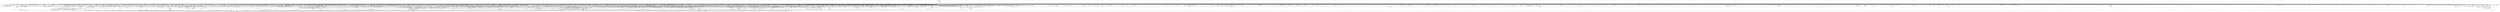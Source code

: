 digraph kerncollapsed {
    "freezing_slow_path" [color="black"];
    "get_work_pool" [color="black"];
    "_find_next_and_bit" [color="black"];
    "efi_reboot" [color="black"];
    "find_next_zero_bit_2" [color="black"];
    "test_and_set_bit_lock.constprop.0" [color="black"];
    "lock_hrtimer_base" [color="black"];
    "Indirect call144" [color="black"];
    "pidfd_get_pid" [color="black"];
    "clear_inode" [color="black"];
    "do_raw_spin_lock_15" [color="black"];
    "prb_read_valid" [color="black"];
    "Indirect call75" [color="black"];
    "__raw_spin_lock_irq_25" [color="black"];
    "do_raw_spin_lock_36" [color="black"];
    "dl_task_is_earliest_deadline" [color="black"];
    "copy_from_kernel_nofault_allowed" [color="black"];
    "stackinfo_on_stack" [color="black"];
    "console_is_usable" [color="black"];
    "Indirect call77" [color="black"];
    "io_run_cancel" [color="black"];
    "__pageblock_pfn_to_page" [color="black"];
    "vma_fs_can_writeback" [color="black"];
    "task_call_func" [color="black"];
    "io_wq_work_match_all" [color="black"];
    "io_prep_async_link" [color="black"];
    "skb_header_cloned" [color="black"];
    "do_raw_spin_lock_93" [color="black"];
    "__cmpxchg_case_acq_32.constprop.0_18" [color="black"];
    "rb_erase" [color="black"];
    "decay_load" [color="black"];
    "mas_find_setup.constprop.0" [color="black"];
    "Indirect call21" [color="black"];
    "space_used" [color="black"];
    "memzero_explicit" [color="black"];
    "__mod_zone_page_state" [color="black"];
    "set_area_direct_map" [color="black"];
    "find_vm_area" [color="black"];
    "vma_interval_tree_insert" [color="black"];
    "fsnotify_grab_connector" [color="black"];
    "sb_clear_inode_writeback" [color="black"];
    "Indirect call155" [color="black"];
    "__raw_write_unlock_irq_4" [color="black"];
    "__kern_my_cpu_offset_80" [color="black"];
    "set_pageblock_migratetype" [color="black"];
    "__raw_spin_lock_63" [color="black"];
    "Indirect call108" [color="black"];
    "check_stable_address_space" [color="black"];
    "__irq_startup" [color="black"];
    "print_tainted" [color="black"];
    "do_raw_spin_lock_52" [color="black"];
    "cpumask_next_and" [color="black"];
    "__raw_spin_lock_irq_35" [color="black"];
    "siginfo_layout" [color="black"];
    "update_newidle_cost" [color="black"];
    "number" [color="black"];
    "sched_post_fork" [color="black"];
    "tag_set" [color="black"];
    "__raw_spin_lock_15" [color="black"];
    "mas_wr_node_walk" [color="black"];
    "first_zones_zonelist_1" [color="black"];
    "Indirect call31" [color="black"];
    "queued_write_lock_slowpath" [color="black"];
    "printk_parse_prefix" [color="black"];
    "__raw_spin_lock_irqsave_51" [color="black"];
    "tty_name" [color="black"];
    "vmalloc_to_page" [color="black"];
    "do_raw_spin_lock_118" [color="black"];
    "__io_disarm_linked_timeout" [color="black"];
    "rcu_seq_end" [color="black"];
    "arch_smp_send_reschedule" [color="black"];
    "__bitmap_set" [color="black"];
    "arch_teardown_dma_ops" [color="black"];
    "Indirect call32" [color="black"];
    "__raise_softirq_irqoff" [color="black"];
    "mnt_get_count" [color="black"];
    "dev_bus_name" [color="black"];
    "set_ti_thread_flag" [color="black"];
    "qdisc_qstats_cpu_qlen_inc" [color="black"];
    "fatal_signal_pending_5" [color="black"];
    "sync_icache_aliases" [color="black"];
    "lock_mount_hash" [color="black"];
    "tty_termios_input_baud_rate" [color="black"];
    "io_cqring_wake" [color="black"];
    "dput_to_list" [color="black"];
    "__raw_spin_lock_irq_3" [color="black"];
    "kthread_data" [color="black"];
    "__raw_spin_trylock_3" [color="black"];
    "folio_anon_vma" [color="black"];
    "cpudl_set" [color="black"];
    "eth_type_vlan" [color="black"];
    "update_sd_lb_stats" [color="black"];
    "pcpu_alloc_area" [color="black"];
    "__raw_spin_unlock_irq_36" [color="black"];
    "__kern_my_cpu_offset_77" [color="black"];
    "__mod_lruvec_state" [color="black"];
    "get_group_info.isra.0" [color="black"];
    "put_ldops.constprop.0" [color="black"];
    "anon_vma_interval_tree_iter_next" [color="black"];
    "_compound_head_2" [color="black"];
    "do_raw_spin_lock_34" [color="black"];
    "idle_cpu" [color="black"];
    "sched_clock_noinstr" [color="black"];
    "__srcu_read_lock" [color="black"];
    "finish_wait" [color="black"];
    "Indirect call164" [color="black"];
    "workingset_activation" [color="black"];
    "__set_close_on_exec.isra.0" [color="black"];
    "arm64_kernel_unmapped_at_el0_2" [color="black"];
    "__raw_spin_unlock_irq_12" [color="black"];
    "__attach_to_pi_owner" [color="black"];
    "list_move_tail" [color="black"];
    "__kern_my_cpu_offset_49" [color="black"];
    "__cmpxchg_case_acq_32_3" [color="black"];
    "do_raw_spin_lock_24" [color="black"];
    "__percpu_add_case_64_3" [color="black"];
    "tty_update_time" [color="black"];
    "Indirect call179" [color="black"];
    "spin_lock_irqsave_ssp_contention" [color="black"];
    "folio_evictable" [color="black"];
    "Indirect call111" [color="black"];
    "io_wq_worker_running" [color="black"];
    "audit_string_contains_control" [color="black"];
    "update_rq_clock" [color="black"];
    "test_taint" [color="black"];
    "__flush_tlb_kernel_pgtable" [color="black"];
    "Indirect call198" [color="black"];
    "folio_total_mapcount" [color="black"];
    "init_entity_runnable_average" [color="black"];
    "folio_evictable_1" [color="black"];
    "__io_acct_run_queue" [color="black"];
    "__cmpxchg_case_acq_32.constprop.0" [color="black"];
    "next_online_pgdat" [color="black"];
    "folio_account_cleaned" [color="black"];
    "task_rq_lock" [color="black"];
    "__percpu_counter_sum" [color="black"];
    "folio_trylock_4" [color="black"];
    "__update_gt_cputime" [color="black"];
    "Indirect call112" [color="black"];
    "lru_move_tail_fn" [color="black"];
    "ldsem_down_read_trylock" [color="black"];
    "mas_pause" [color="black"];
    "igrab" [color="black"];
    "netdev_start_xmit" [color="black"];
    "test_ti_thread_flag_1" [color="black"];
    "Indirect call194" [color="black"];
    "irq_work_queue" [color="black"];
    "fprop_fraction_percpu" [color="black"];
    "Indirect call12" [color="black"];
    "show_mem_node_skip" [color="black"];
    "dget" [color="black"];
    "Indirect call201" [color="black"];
    "local_bh_enable" [color="black"];
    "files_lookup_fd_raw" [color="black"];
    "__rt_mutex_slowtrylock" [color="black"];
    "smp_call_function_single" [color="black"];
    "Indirect call142" [color="black"];
    "rwsem_set_reader_owned" [color="black"];
    "global_dirtyable_memory" [color="black"];
    "pm_runtime_get_noresume" [color="black"];
    "node_page_state_add" [color="black"];
    "arch_local_irq_restore_1" [color="black"];
    "set_tsk_need_resched" [color="black"];
    "mask_irq" [color="black"];
    "mas_is_err" [color="black"];
    "tick_get_broadcast_device" [color="black"];
    "d_path" [color="black"];
    "zone_page_state_add" [color="black"];
    "__kern_my_cpu_offset_29" [color="black"];
    "do_raw_spin_lock_86" [color="black"];
    "list_move_1" [color="black"];
    "compaction_suitable" [color="black"];
    "pgattr_change_is_safe" [color="black"];
    "atomic_notifier_call_chain" [color="black"];
    "recalc_sigpending_tsk" [color="black"];
    "Indirect call208" [color="black"];
    "osq_wait_next" [color="black"];
    "mast_split_data" [color="black"];
    "do_raw_spin_lock_3" [color="black"];
    "do_raw_spin_lock_37" [color="black"];
    "remove_wait_queue" [color="black"];
    "__kern_my_cpu_offset_61" [color="black"];
    "io_cancel_task_cb" [color="black"];
    "d_ancestor" [color="black"];
    "update_pm_runtime_accounting" [color="black"];
    "__rb_rotate_set_parents" [color="black"];
    "Indirect call109" [color="black"];
    "min_deadline_cb_rotate" [color="black"];
    "__page_cache_release" [color="black"];
    "pcpu_chunk_refresh_hint" [color="black"];
    "security_audit_rule_match" [color="black"];
    "Indirect call139" [color="black"];
    "pcpu_post_unmap_tlb_flush" [color="black"];
    "vma_interval_tree_iter_next" [color="black"];
    "list_del_init_7" [color="black"];
    "__flow_hash_from_keys" [color="black"];
    "pte_to_swp_entry_2" [color="black"];
    "__finalize_skb_around" [color="black"];
    "tty_termios_baud_rate" [color="black"];
    "page_ref_inc_1" [color="black"];
    "xas_find_marked" [color="black"];
    "__cmpxchg_case_acq_32.constprop.0_13" [color="black"];
    "mas_next_setup.constprop.0" [color="black"];
    "skb_cloned" [color="black"];
    "flush_tlb_batched_pending" [color="black"];
    "__raw_spin_unlock_irq_17" [color="black"];
    "_find_next_or_bit" [color="black"];
    "do_init_timer.constprop.0" [color="black"];
    "Indirect call166" [color="black"];
    "zone_reclaimable_pages" [color="black"];
    "__raw_spin_lock.constprop.0_1" [color="black"];
    "__cmpxchg_case_acq_32.constprop.0_15" [color="black"];
    "__raw_spin_unlock_irqrestore_31" [color="black"];
    "next_mnt" [color="black"];
    "_get_random_bytes" [color="black"];
    "arch_local_irq_save_7" [color="black"];
    "_copy_from_iter" [color="black"];
    "list_splice_tail_init" [color="black"];
    "isolation_suitable.isra.0" [color="black"];
    "sock_rmem_free" [color="black"];
    "strscpy_pad" [color="black"];
    "mas_prev_range" [color="black"];
    "__posix_timers_find" [color="black"];
    "_compound_head" [color="black"];
    "pagefault_enable_1" [color="black"];
    "vma_is_secretmem" [color="black"];
    "__set_fixmap" [color="black"];
    "mnt_get_writers" [color="black"];
    "__raw_spin_lock_irqsave_19" [color="black"];
    "mmget" [color="black"];
    "__lookup_mnt" [color="black"];
    "ktime_get_real_ts64" [color="black"];
    "desc_read" [color="black"];
    "irq_get_irq_data" [color="black"];
    "arch_send_call_function_ipi_mask" [color="black"];
    "__finish_swait" [color="black"];
    "get_file" [color="black"];
    "tlb_gather_mmu" [color="black"];
    "arch_stack_walk" [color="black"];
    "__kern_my_cpu_offset_14" [color="black"];
    "Indirect call183" [color="black"];
    "get_ldops" [color="black"];
    "mas_find" [color="black"];
    "skip_atoi" [color="black"];
    "oom_unkillable_task.isra.0" [color="black"];
    "__prepare_to_swait" [color="black"];
    "mas_leaf_set_meta" [color="black"];
    "__fprop_add_percpu_max" [color="black"];
    "Indirect call68" [color="black"];
    "__folio_cancel_dirty" [color="black"];
    "mutex_spin_on_owner" [color="black"];
    "Indirect call145" [color="black"];
    "signal_pending" [color="black"];
    "Indirect call125" [color="black"];
    "__raw_spin_unlock_irqrestore_1" [color="black"];
    "__percpu_add_case_64.constprop.0_3" [color="black"];
    "dequeue_task" [color="black"];
    "pmd_set_huge" [color="black"];
    "task_rq_unlock" [color="black"];
    "do_raw_spin_lock_69" [color="black"];
    "Indirect call133" [color="black"];
    "idr_for_each" [color="black"];
    "__raw_spin_lock_49" [color="black"];
    "group_close_release" [color="black"];
    "__raw_spin_lock_irq_18" [color="black"];
    "raw_spin_rq_lock_nested" [color="black"];
    "Indirect call126" [color="black"];
    "Indirect call134" [color="black"];
    "radix_tree_tag_get" [color="black"];
    "io_run_local_work_continue" [color="black"];
    "add_nr_running" [color="black"];
    "check_class_changed" [color="black"];
    "do_raw_spin_lock_6" [color="black"];
    "vm_stat_account" [color="black"];
    "__init_swait_queue_head" [color="black"];
    "raw_spin_rq_trylock" [color="black"];
    "xas_reload" [color="black"];
    "rcu_segcblist_advance" [color="black"];
    "__wb_update_bandwidth.constprop.0" [color="black"];
    "Indirect call54" [color="black"];
    "__integrity_iint_find" [color="black"];
    "sk_error_report" [color="black"];
    "__percpu_add_case_64" [color="black"];
    "post_init_entity_util_avg" [color="black"];
    "errseq_sample" [color="black"];
    "nsec_to_clock_t" [color="black"];
    "__kern_my_cpu_offset_37" [color="black"];
    "blake2s_update" [color="black"];
    "set_load_weight" [color="black"];
    "sub_running_bw.isra.0" [color="black"];
    "ttwu_do_activate.constprop.0" [color="black"];
    "fast_dput" [color="black"];
    "pwq_activate_inactive_work" [color="black"];
    "folio_activate_fn" [color="black"];
    "detach_entity_load_avg" [color="black"];
    "kthread_is_per_cpu" [color="black"];
    "__irq_can_set_affinity" [color="black"];
    "clear_buddies.isra.0" [color="black"];
    "mutex_is_locked" [color="black"];
    "__kern_my_cpu_offset_56" [color="black"];
    "do_raw_spin_lock_8" [color="black"];
    "process_shares_mm" [color="black"];
    "Indirect call38" [color="black"];
    "set_cpu_online" [color="black"];
    "mas_wr_store_setup" [color="black"];
    "wake_all_kswapds" [color="black"];
    "__lock_task_sighand" [color="black"];
    "check_and_switch_context" [color="black"];
    "replace_mark_chunk" [color="black"];
    "__kern_my_cpu_offset_51" [color="black"];
    "xas_not_node" [color="black"];
    "Indirect call69" [color="black"];
    "Indirect call213" [color="black"];
    "is_bad_inode" [color="black"];
    "__raw_spin_lock_3" [color="black"];
    "__raw_spin_lock_irqsave_6" [color="black"];
    "down_trylock" [color="black"];
    "mm_set_has_pinned_flag" [color="black"];
    "strnlen" [color="black"];
    "prepend_path" [color="black"];
    "smp_call_function_many_cond" [color="black"];
    "__raw_spin_lock_irq.constprop.0_1" [color="black"];
    "test_and_set_ti_thread_flag_1" [color="black"];
    "pcpu_next_fit_region.constprop.0" [color="black"];
    "cpumask_empty_3" [color="black"];
    "cpumask_subset" [color="black"];
    "__percpu_add_case_32_1" [color="black"];
    "queued_spin_lock_slowpath" [color="black"];
    "has_managed_dma" [color="black"];
    "__arm64_sys_process_mrelease" [color="black"];
    "rcu_is_cpu_rrupt_from_idle" [color="black"];
    "mod_timer" [color="black"];
    "kernel_init_pages" [color="black"];
    "__percpu_add_case_64_7" [color="black"];
    "__add_wait_queue" [color="black"];
    "mas_set_split_parent.isra.0" [color="black"];
    "get_work_pwq" [color="black"];
    "io_acct_run_queue" [color="black"];
    "hrtimer_try_to_cancel" [color="black"];
    "mapping_shrinkable_1" [color="black"];
    "find_later_rq" [color="black"];
    "do_raw_spin_lock.constprop.0_7" [color="black"];
    "__init_waitqueue_head" [color="black"];
    "__bpf_free_used_maps" [color="black"];
    "kmalloc_size_roundup" [color="black"];
    "Indirect call49" [color="black"];
    "__raw_spin_unlock_irq_21" [color="black"];
    "__page_set_anon_rmap" [color="black"];
    "security_current_getsecid_subj" [color="black"];
    "mte_copy_page_tags" [color="black"];
    "mm_counter_file" [color="black"];
    "kmem_valid_obj" [color="black"];
    "mmgrab_2" [color="black"];
    "add_wait_queue_exclusive" [color="black"];
    "__bitmap_subset" [color="black"];
    "page_try_share_anon_rmap" [color="black"];
    "hrtimer_sleeper_start_expires" [color="black"];
    "Indirect call97" [color="black"];
    "arch_get_random_longs" [color="black"];
    "find_submount" [color="black"];
    "prepend_char" [color="black"];
    "find_next_bit.constprop.0_5" [color="black"];
    "__xchg_case_64.constprop.0" [color="black"];
    "get_task_mm" [color="black"];
    "Indirect call79" [color="black"];
    "mas_alloc_req.isra.0" [color="black"];
    "Indirect call1" [color="black"];
    "futex_q_unlock" [color="black"];
    "pmd_install" [color="black"];
    "percpu_ref_put_many.constprop.0_1" [color="black"];
    "Indirect call25" [color="black"];
    "__set_open_fd" [color="black"];
    "first_online_pgdat" [color="black"];
    "set_pfnblock_flags_mask" [color="black"];
    "irq_enable" [color="black"];
    "__cmpwait_case_32_1" [color="black"];
    "pte_to_swp_entry" [color="black"];
    "mas_pop_node" [color="black"];
    "do_raw_spin_lock_29" [color="black"];
    "Indirect call59" [color="black"];
    "__raw_spin_lock_2" [color="black"];
    "check_vma_flags" [color="black"];
    "arch_tlbbatch_should_defer.constprop.0" [color="black"];
    "__percpu_add_case_32" [color="black"];
    "migrate_disable" [color="black"];
    "netlink_lock_table" [color="black"];
    "cpumask_and" [color="black"];
    "Indirect call199" [color="black"];
    "zone_watermark_ok_safe" [color="black"];
    "move_linked_works" [color="black"];
    "futex_hash" [color="black"];
    "security_capable" [color="black"];
    "io_put_kbuf_comp.isra.0" [color="black"];
    "irq_work_single" [color="black"];
    "__kern_my_cpu_offset_2" [color="black"];
    "pfn_is_map_memory" [color="black"];
    "rcu_segcblist_extract_done_cbs" [color="black"];
    "attach_entity_load_avg" [color="black"];
    "Indirect call84" [color="black"];
    "invalid_migration_vma" [color="black"];
    "folio_test_uptodate" [color="black"];
    "workingset_update_node" [color="black"];
    "prepare_to_wait_exclusive" [color="black"];
    "compound_order" [color="black"];
    "call_function_single_prep_ipi" [color="black"];
    "find_vmap_area" [color="black"];
    "mas_find_child" [color="black"];
    "__raw_spin_unlock_irq_35" [color="black"];
    "__wake_up" [color="black"];
    "test_ti_thread_flag_4" [color="black"];
    "mas_push_node" [color="black"];
    "double_unlock_balance" [color="black"];
    "override_creds" [color="black"];
    "system_supports_address_auth_1" [color="black"];
    "__anon_vma_interval_tree_augment_rotate" [color="black"];
    "__udelay" [color="black"];
    "__kern_my_cpu_offset_27" [color="black"];
    "__printk_cpu_sync_put" [color="black"];
    "signal_pending_state" [color="black"];
    "io_prep_async_work" [color="black"];
    "Indirect call211" [color="black"];
    "__raw_spin_lock_irqsave_39" [color="black"];
    "fill_contig_page_info" [color="black"];
    "__gfp_pfmemalloc_flags" [color="black"];
    "attach_task" [color="black"];
    "__const_udelay" [color="black"];
    "__mnt_want_write_file" [color="black"];
    "irq_work_claim" [color="black"];
    "count_vm_event_2" [color="black"];
    "mas_push_data" [color="black"];
    "__cmpxchg_case_mb_32_3" [color="black"];
    "fasync_insert_entry" [color="black"];
    "__bitmap_equal" [color="black"];
    "cpumask_and.isra.0_3" [color="black"];
    "__percpu_add_case_64_2" [color="black"];
    "rcu_seq_start" [color="black"];
    "security_release_secctx" [color="black"];
    "page_vma_mapped_walk_done_1" [color="black"];
    "do_raw_spin_lock_116" [color="black"];
    "oom_badness" [color="black"];
    "__raw_spin_unlock_bh.constprop.0" [color="black"];
    "__raw_spin_unlock_irq_25" [color="black"];
    "count_vm_events_1" [color="black"];
    "add_timer_on" [color="black"];
    "group_open_release" [color="black"];
    "purge_fragmented_block" [color="black"];
    "Indirect call121" [color="black"];
    "sane_fdtable_size" [color="black"];
    "Indirect call102" [color="black"];
    "mas_wr_walk_descend" [color="black"];
    "Indirect call8" [color="black"];
    "__raw_spin_unlock_irq_5" [color="black"];
    "__raw_spin_unlock_irqrestore_2" [color="black"];
    "__io_put_kbuf_list" [color="black"];
    "Indirect call78" [color="black"];
    "do_raw_spin_lock.constprop.0_6" [color="black"];
    "Indirect call5" [color="black"];
    "need_active_balance" [color="black"];
    "task_curr" [color="black"];
    "move_freepages_block" [color="black"];
    "_atomic_dec_and_lock_irqsave" [color="black"];
    "should_zap_page" [color="black"];
    "domain_dirty_limits" [color="black"];
    "_raw_spin_rq_lock_irqsave" [color="black"];
    "mte_set_pivot" [color="black"];
    "kernfs_should_drain_open_files" [color="black"];
    "pick_next_pushable_dl_task" [color="black"];
    "mas_max_gap" [color="black"];
    "avg_vruntime" [color="black"];
    "next_zone" [color="black"];
    "security_inode_init_security_anon" [color="black"];
    "xa_err" [color="black"];
    "page_ref_dec_and_test_2" [color="black"];
    "entity_eligible" [color="black"];
    "__raw_spin_unlock_irqrestore_18" [color="black"];
    "__raw_spin_lock_31" [color="black"];
    "add_device_randomness" [color="black"];
    "Indirect call87" [color="black"];
    "fpsimd_thread_switch" [color="black"];
    "do_raw_spin_lock_1" [color="black"];
    "chacha_permute" [color="black"];
    "pfn_valid_1" [color="black"];
    "pde_subdir_find" [color="black"];
    "__fget_light" [color="black"];
    "__raw_spin_unlock_irq_1" [color="black"];
    "dl_rq_of_se" [color="black"];
    "wb_has_dirty_io" [color="black"];
    "io_wq_get_acct" [color="black"];
    "find_busiest_group" [color="black"];
    "set_task_cpu" [color="black"];
    "split_map_pages" [color="black"];
    "tk_xtime.constprop.0" [color="black"];
    "__raw_spin_lock_irqsave_29" [color="black"];
    "prepend_name" [color="black"];
    "sig_handler_ignored" [color="black"];
    "__skb_set_length_1" [color="black"];
    "pcpu_update_empty_pages" [color="black"];
    "__raw_spin_lock_irqsave_50" [color="black"];
    "__cmpxchg_case_acq_32.constprop.0_21" [color="black"];
    "Indirect call40" [color="black"];
    "__raw_spin_lock_irqsave_15" [color="black"];
    "no_blink" [color="black"];
    "add_wait_queue" [color="black"];
    "Indirect call190" [color="black"];
    "kthread_probe_data" [color="black"];
    "signalfd_cleanup" [color="black"];
    "find_first_bit_4" [color="black"];
    "deny_write_access.isra.0" [color="black"];
    "pcpu_size_to_slot" [color="black"];
    "node_tag_clear" [color="black"];
    "arch_asym_cpu_priority" [color="black"];
    "set_ti_thread_flag_4" [color="black"];
    "__cmpxchg_case_mb_32_8" [color="black"];
    "percpu_counter_dec" [color="black"];
    "_find_first_bit" [color="black"];
    "signal_pending_state_1" [color="black"];
    "__cmpxchg_case_acq_32.constprop.0_2" [color="black"];
    "__kern_my_cpu_offset_25" [color="black"];
    "rcu_is_watching" [color="black"];
    "allow_write_access" [color="black"];
    "smp_call_function" [color="black"];
    "rwsem_set_nonspinnable" [color="black"];
    "__kern_my_cpu_offset_79" [color="black"];
    "test_ti_thread_flag_19" [color="black"];
    "wake_up_bit" [color="black"];
    "test_ti_thread_flag_11" [color="black"];
    "io_cqe_cache_refill" [color="black"];
    "mod_zone_page_state" [color="black"];
    "__percpu_add_case_32_13" [color="black"];
    "mte_destroy_descend.constprop.0" [color="black"];
    "rt_mutex_setprio" [color="black"];
    "__xchg_case_mb_32.constprop.0" [color="black"];
    "Indirect call140" [color="black"];
    "find_next_bit_18" [color="black"];
    "Indirect call60" [color="black"];
    "Indirect call99" [color="black"];
    "__raw_spin_lock_irqsave_7" [color="black"];
    "update_sctlr_el1" [color="black"];
    "__count_vm_events_2" [color="black"];
    "kobj_child_ns_ops" [color="black"];
    "rcu_segcblist_init" [color="black"];
    "count_vm_event_1" [color="black"];
    "ktime_get_with_offset" [color="black"];
    "io_poll_remove_entries" [color="black"];
    "access_ok_14" [color="black"];
    "get_cpu_fpsimd_context" [color="black"];
    "__kern_my_cpu_offset_17" [color="black"];
    "virt_to_slab" [color="black"];
    "__sw_hweight64" [color="black"];
    "mas_leaf_max_gap" [color="black"];
    "Indirect call41" [color="black"];
    "do_raw_spin_lock_35" [color="black"];
    "do_raw_spin_lock_72" [color="black"];
    "cpumask_first" [color="black"];
    "jiffies_to_usecs" [color="black"];
    "__put_cpu_fpsimd_context" [color="black"];
    "mod_node_page_state" [color="black"];
    "xas_find" [color="black"];
    "__wake_up_klogd.part.0" [color="black"];
    "fatal_signal_pending_3" [color="black"];
    "do_raw_spin_lock_31" [color="black"];
    "change_page_range" [color="black"];
    "set_secondary_fwnode" [color="black"];
    "task_set_jobctl_pending" [color="black"];
    "mte_zero_clear_page_tags" [color="black"];
    "__xas_next" [color="black"];
    "select_collect2" [color="black"];
    "__update_load_avg_se" [color="black"];
    "__pi_strlen" [color="black"];
    "mas_prev" [color="black"];
    "security_secid_to_secctx" [color="black"];
    "get_random_bytes" [color="black"];
    "this_cpu_has_cap" [color="black"];
    "Indirect call65" [color="black"];
    "try_to_unmap_flush" [color="black"];
    "find_next_and_bit.constprop.0" [color="black"];
    "Indirect call124" [color="black"];
    "hrtimer_cancel" [color="black"];
    "__raw_spin_lock_6" [color="black"];
    "__io_prep_linked_timeout" [color="black"];
    "find_next_and_bit" [color="black"];
    "__put_unused_fd" [color="black"];
    "_compound_head_13" [color="black"];
    "folio_nr_pages_1" [color="black"];
    "xas_error.isra.0" [color="black"];
    "arch_send_call_function_single_ipi" [color="black"];
    "mas_data_end" [color="black"];
    "system_supports_tlb_range" [color="black"];
    "irq_to_desc" [color="black"];
    "__cmpxchg_case_mb_32_2" [color="black"];
    "put_unused_fd" [color="black"];
    "xas_start" [color="black"];
    "fd_install" [color="black"];
    "__raw_write_lock_irq_1" [color="black"];
    "find_next_zero_bit_1" [color="black"];
    "auditsc_get_stamp" [color="black"];
    "smp_call_function_many" [color="black"];
    "folio_mapping" [color="black"];
    "find_first_bit_6" [color="black"];
    "dcache_clean_pou" [color="black"];
    "skb_tailroom_1" [color="black"];
    "tty_driver_flush_buffer" [color="black"];
    "kill_device" [color="black"];
    "timerqueue_del" [color="black"];
    "file_ns_capable" [color="black"];
    "do_csum" [color="black"];
    "__try_to_del_timer_sync" [color="black"];
    "clear_ti_thread_flag" [color="black"];
    "__printk_cpu_sync_try_get" [color="black"];
    "set_pud" [color="black"];
    "zone_watermark_ok" [color="black"];
    "__preempt_count_sub" [color="black"];
    "d_flags_for_inode" [color="black"];
    "read_sanitised_ftr_reg" [color="black"];
    "__raw_spin_lock_irqsave_34" [color="black"];
    "__raw_spin_lock_20" [color="black"];
    "anon_vma_interval_tree_insert" [color="black"];
    "drain_local_pages" [color="black"];
    "compaction_free" [color="black"];
    "vma_address" [color="black"];
    "audit_comparator" [color="black"];
    "mab_mas_cp" [color="black"];
    "__rt_mutex_futex_trylock" [color="black"];
    "__sk_mem_reduce_allocated" [color="black"];
    "__wake_up_parent" [color="black"];
    "dev_nit_active" [color="black"];
    "do_raw_spin_lock_30" [color="black"];
    "Indirect call168" [color="black"];
    "page_ref_dec_and_test_1" [color="black"];
    "desc_make_reusable" [color="black"];
    "__set_task_special" [color="black"];
    "vma_interval_tree_subtree_search" [color="black"];
    "dev_xmit_recursion_dec" [color="black"];
    "__raw_spin_unlock_irqrestore.constprop.0_1" [color="black"];
    "get_sd_balance_interval" [color="black"];
    "test_ti_thread_flag_22" [color="black"];
    "count_vm_events" [color="black"];
    "Indirect call136" [color="black"];
    "inode_io_list_move_locked" [color="black"];
    "__raw_spin_lock_irq_32" [color="black"];
    "Indirect call82" [color="black"];
    "io_match_task_safe" [color="black"];
    "mas_next" [color="black"];
    "__lock_parent" [color="black"];
    "recalc_sigpending" [color="black"];
    "find_next_bit_11" [color="black"];
    "init_multi_vma_prep" [color="black"];
    "fsnotify_data_inode" [color="black"];
    "Indirect call175" [color="black"];
    "fatal_signal_pending_6" [color="black"];
    "tick_get_wakeup_device" [color="black"];
    "__kern_my_cpu_offset_74" [color="black"];
    "security_d_instantiate" [color="black"];
    "page_ref_inc_6" [color="black"];
    "move_freelist_tail" [color="black"];
    "mnt_dec_writers" [color="black"];
    "__kern_my_cpu_offset_15" [color="black"];
    "update_min_vruntime" [color="black"];
    "io_file_get_flags" [color="black"];
    "sve_save_state" [color="black"];
    "__cmpxchg_case_mb_32_6" [color="black"];
    "synchronize_rcu.part.0" [color="black"];
    "device_links_read_lock" [color="black"];
    "rcu_seq_end_1" [color="black"];
    "xa_is_node" [color="black"];
    "fatal_signal_pending_1" [color="black"];
    "PageMovable" [color="black"];
    "Indirect call71" [color="black"];
    "__zone_watermark_ok" [color="black"];
    "__rpm_get_callback" [color="black"];
    "Indirect call24" [color="black"];
    "__cmpxchg_case_acq_32.constprop.0_14" [color="black"];
    "folio_nr_pages_2" [color="black"];
    "mtree_load" [color="black"];
    "__kern_my_cpu_offset_21" [color="black"];
    "radix_tree_lookup" [color="black"];
    "invalid_mkclean_vma" [color="black"];
    "attach_pid" [color="black"];
    "__raw_spin_unlock_irqrestore_38" [color="black"];
    "__cmpxchg_case_mb_32_13" [color="black"];
    "futex_q_lock" [color="black"];
    "copy_highpage" [color="black"];
    "rcu_exp_need_qs" [color="black"];
    "__to_kthread" [color="black"];
    "Indirect call123" [color="black"];
    "rt_mutex_proxy_unlock" [color="black"];
    "__irq_domain_deactivate_irq" [color="black"];
    "do_kernel_restart" [color="black"];
    "Indirect call148" [color="black"];
    "mntget" [color="black"];
    "compact_lock_irqsave" [color="black"];
    "signal_pending_state_2" [color="black"];
    "Indirect call122" [color="black"];
    "Indirect call56" [color="black"];
    "__remove_hrtimer" [color="black"];
    "arch_local_irq_save_4" [color="black"];
    "osq_unlock" [color="black"];
    "mas_new_ma_node" [color="black"];
    "try_grab_page" [color="black"];
    "rb_prev" [color="black"];
    "percpu_counter_add_batch" [color="black"];
    "cpumask_intersects.constprop.0_1" [color="black"];
    "sock_inuse_add" [color="black"];
    "qdisc_qstats_cpu_backlog_dec" [color="black"];
    "calc_delta_fair" [color="black"];
    "__mnt_drop_write" [color="black"];
    "mab_no_null_split" [color="black"];
    "mm_trace_rss_stat" [color="black"];
    "__raw_spin_unlock_irqrestore_12" [color="black"];
    "__cmpxchg_case_mb_32_5" [color="black"];
    "take_dentry_name_snapshot" [color="black"];
    "unlock_task_sighand.isra.0_1" [color="black"];
    "mast_ascend" [color="black"];
    "propagate_mount_unlock" [color="black"];
    "rcu_segcblist_enqueue" [color="black"];
    "se_weight.isra.0" [color="black"];
    "Indirect call23" [color="black"];
    "folio_order" [color="black"];
    "find_next_zero_bit" [color="black"];
    "unlock_mount_hash" [color="black"];
    "ma_pivots" [color="black"];
    "_compound_head_3" [color="black"];
    "__lock_timer" [color="black"];
    "calc_wheel_index" [color="black"];
    "console_trylock" [color="black"];
    "can_set_direct_map" [color="black"];
    "__raw_spin_lock_irq_31" [color="black"];
    "sve_get_vl" [color="black"];
    "Indirect call171" [color="black"];
    "__delay" [color="black"];
    "__raw_spin_lock_16" [color="black"];
    "Indirect call158" [color="black"];
    "local_bh_disable" [color="black"];
    "sock_flag.constprop.0" [color="black"];
    "ihold" [color="black"];
    "fragmentation_index" [color="black"];
    "num_other_online_cpus" [color="black"];
    "arch_local_irq_save" [color="black"];
    "compound_order_2" [color="black"];
    "lazy_max_pages" [color="black"];
    "pcpu_free_area.isra.0" [color="black"];
    "Indirect call19" [color="black"];
    "clear_siginfo" [color="black"];
    "__wait_on_bit" [color="black"];
    "__raw_spin_lock_irqsave_25" [color="black"];
    "lru_note_cost_refault" [color="black"];
    "sched_clock" [color="black"];
    "skb_may_tx_timestamp.part.0" [color="black"];
    "set_next_task" [color="black"];
    "timer_delete" [color="black"];
    "rcu_stall_is_suppressed" [color="black"];
    "audit_mark_compare" [color="black"];
    "system_supports_generic_auth" [color="black"];
    "ktime_get_real_seconds" [color="black"];
    "fetch_robust_entry" [color="black"];
    "reweight_task" [color="black"];
    "__kern_my_cpu_offset_133" [color="black"];
    "cleanup_timerqueue" [color="black"];
    "Indirect call170" [color="black"];
    "Indirect call195" [color="black"];
    "Indirect call2" [color="black"];
    "__cmpxchg_case_64.isra.0" [color="black"];
    "pcpu_page_idx" [color="black"];
    "mte_sync_tags" [color="black"];
    "memchr" [color="black"];
    "update_blocked_averages" [color="black"];
    "__cmpwait_case_32" [color="black"];
    "io_poll_mark_cancelled" [color="black"];
    "pgdat_balanced" [color="black"];
    "get_task_exe_file" [color="black"];
    "maybe_mkwrite.isra.0" [color="black"];
    "pcpu_block_update_hint_alloc" [color="black"];
    "__raw_spin_unlock_irq_23" [color="black"];
    "shrink_lock_dentry" [color="black"];
    "rwsem_spin_on_owner" [color="black"];
    "mas_store_prealloc.part.0" [color="black"];
    "__raw_spin_unlock_irqrestore_3" [color="black"];
    "pud_set_huge" [color="black"];
    "device_links_read_unlock" [color="black"];
    "__irq_domain_activate_irq" [color="black"];
    "find_lock_task_mm" [color="black"];
    "hrtimer_start_range_ns" [color="black"];
    "deactivate_task" [color="black"];
    "find_worker_executing_work" [color="black"];
    "__percpu_add_case_64_4" [color="black"];
    "__raw_spin_lock_irq_23" [color="black"];
    "lru_deactivate_file_fn" [color="black"];
    "__do_set_cpus_allowed" [color="black"];
    "Indirect call143" [color="black"];
    "Indirect call7" [color="black"];
    "__d_find_any_alias" [color="black"];
    "__raw_spin_lock_irqsave_22" [color="black"];
    "__kern_my_cpu_offset_28" [color="black"];
    "mas_set_parent.constprop.0" [color="black"];
    "plist_del" [color="black"];
    "list_del_init_5" [color="black"];
    "__percpu_add_case_64.constprop.0_1" [color="black"];
    "Indirect call113" [color="black"];
    "update_dl_rq_load_avg" [color="black"];
    "rcu_segcblist_first_pend_cb" [color="black"];
    "cfs_rq_of" [color="black"];
    "list_del_init_3" [color="black"];
    "pid_task" [color="black"];
    "io_wq_work_match_item" [color="black"];
    "__kern_my_cpu_offset_36" [color="black"];
    "is_rlimit_overlimit" [color="black"];
    "task_active_pid_ns" [color="black"];
    "Indirect call30" [color="black"];
    "do_raw_spin_lock_51" [color="black"];
    "pvm_determine_end_from_reverse" [color="black"];
    "lru_add_fn" [color="black"];
    "memblock_search" [color="black"];
    "__free_one_page" [color="black"];
    "__count_vm_events" [color="black"];
    "__kern_my_cpu_offset_26" [color="black"];
    "Indirect call153" [color="black"];
    "__kern_my_cpu_offset_23" [color="black"];
    "__cmpxchg_case_acq_32_2" [color="black"];
    "Indirect call210" [color="black"];
    "clear_bit_unlock.constprop.0" [color="black"];
    "set_work_data" [color="black"];
    "vma_needs_dirty_tracking" [color="black"];
    "lowest_in_progress" [color="black"];
    "xas_find_conflict" [color="black"];
    "rcu_segcblist_entrain" [color="black"];
    "arch_local_irq_save_5" [color="black"];
    "fpsimd_preserve_current_state" [color="black"];
    "clear_ti_thread_flag_4" [color="black"];
    "__cmpxchg_case_mb_64_4" [color="black"];
    "folio_mapped_2" [color="black"];
    "Indirect call101" [color="black"];
    "__bitmap_intersects" [color="black"];
    "__raw_spin_lock_46" [color="black"];
    "__raw_spin_lock_5" [color="black"];
    "xas_next_offset" [color="black"];
    "audit_rate_check.part.0" [color="black"];
    "__kern_my_cpu_offset_67" [color="black"];
    "fsnotify_connector_sb" [color="black"];
    "do_raw_spin_lock_5" [color="black"];
    "wb_stat_mod" [color="black"];
    "io_get_cqe_overflow" [color="black"];
    "test_ti_thread_flag_10" [color="black"];
    "__raw_spin_lock_irq_7" [color="black"];
    "vma_last_pgoff" [color="black"];
    "req_set_fail_3" [color="black"];
    "set_swapper_pgd" [color="black"];
    "super_wake" [color="black"];
    "netlink_has_listeners" [color="black"];
    "_mix_pool_bytes" [color="black"];
    "free_unref_page_commit" [color="black"];
    "rt_mutex_futex_trylock" [color="black"];
    "active_load_balance_cpu_stop" [color="black"];
    "do_raw_spin_lock_66" [color="black"];
    "llist_reverse_order" [color="black"];
    "Indirect call205" [color="black"];
    "__raw_spin_unlock_irq_11" [color="black"];
    "__skb_header_pointer" [color="black"];
    "vmf_pte_changed" [color="black"];
    "prepare_to_swait_event" [color="black"];
    "proto_memory_pcpu_drain" [color="black"];
    "task_get_vl" [color="black"];
    "sibling_imbalance.isra.0" [color="black"];
    "blake2s_final" [color="black"];
    "list_lru_del" [color="black"];
    "__raw_spin_lock_26" [color="black"];
    "__raw_write_lock.constprop.0_1" [color="black"];
    "dl_bw_cpus" [color="black"];
    "__kern_my_cpu_offset_4" [color="black"];
    "next_signal" [color="black"];
    "pagefault_enable" [color="black"];
    "irqd_set.isra.0_1" [color="black"];
    "hrtimer_active" [color="black"];
    "__mutex_init" [color="black"];
    "kobj_ns_ops" [color="black"];
    "do_raw_spin_lock_2" [color="black"];
    "put_cpu_fpsimd_context" [color="black"];
    "fsnotify" [color="black"];
    "Indirect call52" [color="black"];
    "folio_lruvec_relock_irq.constprop.0" [color="black"];
    "pcpu_chunk_slot" [color="black"];
    "get_file_2" [color="black"];
    "arch_local_irq_restore_3" [color="black"];
    "memmove" [color="black"];
    "Indirect call196" [color="black"];
    "net_eq_idr" [color="black"];
    "__skb_checksum" [color="black"];
    "cpudl_find" [color="black"];
    "Indirect call85" [color="black"];
    "mas_wr_new_end" [color="black"];
    "panic_smp_self_stop" [color="black"];
    "sync_rcu_exp_done_unlocked" [color="black"];
    "osq_lock" [color="black"];
    "memcg_charge_kernel_stack.part.0" [color="black"];
    "task_pid_vnr" [color="black"];
    "search_cmp_ftr_reg" [color="black"];
    "timer_delete_hook" [color="black"];
    "is_migration_entry" [color="black"];
    "__cmpxchg_case_acq_32.constprop.0_1" [color="black"];
    "prb_next_seq" [color="black"];
    "do_raw_spin_lock_7" [color="black"];
    "folio_mapped" [color="black"];
    "get_cred_1" [color="black"];
    "get_ucounts_or_wrap" [color="black"];
    "inode_add_lru" [color="black"];
    "Indirect call141" [color="black"];
    "page_ref_add_1" [color="black"];
    "radix_tree_iter_tag_clear" [color="black"];
    "rcu_dynticks_snap" [color="black"];
    "pcpu_chunk_populated" [color="black"];
    "copy_thread" [color="black"];
    "mas_store_b_node" [color="black"];
    "__raw_spin_unlock_irq_3" [color="black"];
    "srcu_get_delay.isra.0" [color="black"];
    "io_should_retry_thread" [color="black"];
    "Indirect call63" [color="black"];
    "do_raw_spin_lock_42" [color="black"];
    "__raw_spin_unlock_irqrestore_33" [color="black"];
    "kill_super_notify" [color="black"];
    "pud_clear_huge" [color="black"];
    "__kern_my_cpu_offset_89" [color="black"];
    "__raw_spin_unlock_irq.constprop.0_1" [color="black"];
    "u64_stats_add_1" [color="black"];
    "first_zones_zonelist" [color="black"];
    "read_seqbegin_or_lock" [color="black"];
    "wp_page_reuse" [color="black"];
    "__reset_isolation_pfn" [color="black"];
    "__isolate_free_page" [color="black"];
    "mas_prev_sibling" [color="black"];
    "fsnotify_detach_connector_from_object" [color="black"];
    "set_page_dirty" [color="black"];
    "__reuseport_detach_closed_sock" [color="black"];
    "lock_timer_base" [color="black"];
    "rb_insert_color" [color="black"];
    "lock_parent" [color="black"];
    "Indirect call204" [color="black"];
    "Indirect call11" [color="black"];
    "__raw_spin_lock_irq_26" [color="black"];
    "io_is_timeout_noseq" [color="black"];
    "wake_up_klogd" [color="black"];
    "__kmem_obj_info" [color="black"];
    "Indirect call137" [color="black"];
    "__kern_my_cpu_offset_91" [color="black"];
    "__raw_spin_lock_irq_4" [color="black"];
    "vma_interval_tree_iter_first" [color="black"];
    "mas_parent_type" [color="black"];
    "get_file_1" [color="black"];
    "find_last_bit" [color="black"];
    "node_dirty_ok" [color="black"];
    "class_raw_spinlock_irqsave_destructor" [color="black"];
    "sched_clock_cpu" [color="black"];
    "_atomic_dec_and_lock" [color="black"];
    "arm_smccc_1_1_get_conduit" [color="black"];
    "folio_nr_pages_3" [color="black"];
    "Indirect call120" [color="black"];
    "io_wq_exit_start" [color="black"];
    "xas_set_offset" [color="black"];
    "Indirect call191" [color="black"];
    "Indirect call44" [color="black"];
    "skb_headers_offset_update" [color="black"];
    "data_push_tail" [color="black"];
    "__dl_sub" [color="black"];
    "__raw_read_lock.constprop.0_1" [color="black"];
    "__raw_spin_lock_irqsave.constprop.0_3" [color="black"];
    "find_next_bit_29" [color="black"];
    "mas_next_slot" [color="black"];
    "mas_mab_cp" [color="black"];
    "addr_to_vb_xa" [color="black"];
    "do_raw_spin_lock_80" [color="black"];
    "page_vma_mapped_walk_done" [color="black"];
    "rpm_check_suspend_allowed" [color="black"];
    "srcu_read_unlock.constprop.0" [color="black"];
    "pi_state_update_owner" [color="black"];
    "strreplace" [color="black"];
    "copy_user_highpage" [color="black"];
    "mte_dead_walk" [color="black"];
    "fsnotify_free_mark" [color="black"];
    "redirty_tail_locked" [color="black"];
    "rcu_gp_is_normal" [color="black"];
    "defer_console_output" [color="black"];
    "do_softirq" [color="black"];
    "__flush_tlb_page_nosync" [color="black"];
    "Indirect call47" [color="black"];
    "Indirect call28" [color="black"];
    "skb_zcopy_downgrade_managed" [color="black"];
    "__cmpxchg_case_acq_32" [color="black"];
    "get_pfnblock_flags_mask" [color="black"];
    "arch_local_irq_save_2" [color="black"];
    "folio_add_new_anon_rmap" [color="black"];
    "extract_entropy.constprop.0" [color="black"];
    "__percpu_add_case_64_6" [color="black"];
    "folio_pfn" [color="black"];
    "__raw_spin_unlock_irqrestore_15" [color="black"];
    "security_audit_rule_free" [color="black"];
    "memblock_is_map_memory" [color="black"];
    "xas_pause" [color="black"];
    "__raw_spin_lock_bh.constprop.0_5" [color="black"];
    "flush_tlb_mm" [color="black"];
    "to_desc" [color="black"];
    "__disable_irq" [color="black"];
    "free_vmap_area_rb_augment_cb_rotate" [color="black"];
    "cpumask_weight.constprop.0_5" [color="black"];
    "list_del_3" [color="black"];
    "Indirect call173" [color="black"];
    "cpumask_and.isra.0_1" [color="black"];
    "Indirect call119" [color="black"];
    "do_softirq_own_stack" [color="black"];
    "__clear_close_on_exec.isra.0" [color="black"];
    "post_ttbr_update_workaround" [color="black"];
    "Indirect call188" [color="black"];
    "find_next_bit_8" [color="black"];
    "radix_tree_load_root" [color="black"];
    "irq_disable" [color="black"];
    "compound_order_1" [color="black"];
    "system_supports_mte_1" [color="black"];
    "exit_task_stack_account" [color="black"];
    "Indirect call72" [color="black"];
    "_find_first_zero_bit" [color="black"];
    "rt_mutex_slowtrylock" [color="black"];
    "simple_xattr_space" [color="black"];
    "find_next_bit.constprop.0_7" [color="black"];
    "gup_signal_pending" [color="black"];
    "__raw_spin_unlock_irqrestore_32" [color="black"];
    "__raw_spin_unlock_irqrestore_9" [color="black"];
    "clear_page" [color="black"];
    "Indirect call214" [color="black"];
    "update_load_avg" [color="black"];
    "futex_get_value_locked" [color="black"];
    "folio_mark_dirty" [color="black"];
    "__raw_spin_unlock_irq_45" [color="black"];
    "qdisc_maybe_clear_missed" [color="black"];
    "__cmpxchg_case_mb_64_1" [color="black"];
    "int_sqrt" [color="black"];
    "prep_new_page" [color="black"];
    "this_cpu_has_cap.part.0" [color="black"];
    "task_fits_cpu" [color="black"];
    "pcpu_next_md_free_region" [color="black"];
    "__raw_spin_trylock_4" [color="black"];
    "page_ref_inc_3" [color="black"];
    "find_next_bit_6" [color="black"];
    "arch_local_irq_enable_2" [color="black"];
    "prepare_to_wait_event" [color="black"];
    "tty_ldisc_open" [color="black"];
    "virt_to_folio" [color="black"];
    "__fdget" [color="black"];
    "__percpu_add_case_64_1" [color="black"];
    "strscpy" [color="black"];
    "rcu_jiffies_till_stall_check" [color="black"];
    "Indirect call62" [color="black"];
    "Indirect call3" [color="black"];
    "__mutex_trylock_common" [color="black"];
    "__fsnotify_update_child_dentry_flags" [color="black"];
    "__kern_my_cpu_offset_42" [color="black"];
    "rcu_segcblist_ready_cbs" [color="black"];
    "xas_set_order.part.0" [color="black"];
    "prb_reserve_in_last" [color="black"];
    "mas_ascend" [color="black"];
    "__task_will_free_mem" [color="black"];
    "page_ref_dec_and_test" [color="black"];
    "copy_to_user_page" [color="black"];
    "__raw_spin_unlock_irq_38" [color="black"];
    "timerqueue_add" [color="black"];
    "add_mm_rss_vec" [color="black"];
    "ptep_clear_flush" [color="black"];
    "io_req_complete_defer" [color="black"];
    "__raw_spin_lock_irqsave.constprop.0_2" [color="black"];
    "queued_read_lock.constprop.0" [color="black"];
    "clear_nonspinnable" [color="black"];
    "__smp_call_single_queue" [color="black"];
    "__accumulate_pelt_segments" [color="black"];
    "vma_interval_tree_insert_after" [color="black"];
    "folio_nr_pages_4" [color="black"];
    "d_find_alias" [color="black"];
    "__raw_spin_lock_irq_12" [color="black"];
    "tick_get_broadcast_mask" [color="black"];
    "__raw_spin_unlock_irqrestore_14" [color="black"];
    "__kern_my_cpu_offset_19" [color="black"];
    "__hrtimer_get_next_event" [color="black"];
    "task_clear_jobctl_pending" [color="black"];
    "wb_update_bandwidth" [color="black"];
    "list_del_2" [color="black"];
    "__raw_spin_trylock_1" [color="black"];
    "rcu_inkernel_boot_has_ended" [color="black"];
    "percpu_counter_set" [color="black"];
    "mas_safe_min" [color="black"];
    "do_raw_spin_lock_57" [color="black"];
    "eventfd_signal_mask" [color="black"];
    "xas_clear_mark" [color="black"];
    "audit_gid_comparator" [color="black"];
    "__percpu_add_case_32_3" [color="black"];
    "do_raw_spin_lock_73" [color="black"];
    "__cmpxchg_case_mb_32.constprop.0" [color="black"];
    "rcu_segcblist_pend_cbs" [color="black"];
    "enqueue_task" [color="black"];
    "access_ok_2" [color="black"];
    "vma_interval_tree_augment_rotate" [color="black"];
    "mas_update_gap" [color="black"];
    "slab_want_init_on_free" [color="black"];
    "enqueue_hrtimer.constprop.0" [color="black"];
    "d_lru_del" [color="black"];
    "sock_rfree" [color="black"];
    "do_raw_spin_lock_14" [color="black"];
    "do_raw_spin_lock_18" [color="black"];
    "rcu_seq_snap" [color="black"];
    "__dl_add" [color="black"];
    "sock_flag_3" [color="black"];
    "__anon_vma_interval_tree_augment_propagate" [color="black"];
    "arm_timer" [color="black"];
    "futex_hb_waiters_dec" [color="black"];
    "skb_pfmemalloc" [color="black"];
    "check_cb_ovld_locked" [color="black"];
    "tlb_flush" [color="black"];
    "desc_make_final" [color="black"];
    "__mnt_drop_write_file" [color="black"];
    "Indirect call182" [color="black"];
    "kernfs_name_hash" [color="black"];
    "skb_flow_get_icmp_tci" [color="black"];
    "__xchg_case_mb_64.constprop.0_3" [color="black"];
    "get_state_synchronize_rcu_full" [color="black"];
    "__xchg_case_mb_64.constprop.0_2" [color="black"];
    "folio_trylock_1" [color="black"];
    "skb_tailroom" [color="black"];
    "copy_page" [color="black"];
    "u64_stats_inc" [color="black"];
    "tty_ldisc_close" [color="black"];
    "__raw_spin_lock" [color="black"];
    "__kern_my_cpu_offset_60" [color="black"];
    "io_schedule_prepare" [color="black"];
    "mte_update_gcr_excl.isra.0" [color="black"];
    "hlist_del_init_4" [color="black"];
    "xas_next_entry" [color="black"];
    "Indirect call95" [color="black"];
    "__cmpxchg_case_acq_32.constprop.0_9" [color="black"];
    "console_srcu_read_unlock" [color="black"];
    "hlist_del_init" [color="black"];
    "hlist_bl_unlock" [color="black"];
    "do_raw_spin_lock_11" [color="black"];
    "do_raw_spin_lock_60" [color="black"];
    "chacha_block_generic" [color="black"];
    "rcu_advance_cbs" [color="black"];
    "pvm_find_va_enclose_addr" [color="black"];
    "Indirect call58" [color="black"];
    "__dl_clear_params" [color="black"];
    "__wake_up_locked_key" [color="black"];
    "tk_clock_read" [color="black"];
    "mod_node_state" [color="black"];
    "mas_set_height" [color="black"];
    "llist_add_batch" [color="black"];
    "__xchg_case_acq_64.isra.0" [color="black"];
    "folio_size" [color="black"];
    "Indirect call15" [color="black"];
    "__raw_spin_lock_irq_21" [color="black"];
    "tty_audit_fork" [color="black"];
    "__count_vm_events_3" [color="black"];
    "radix_tree_next_chunk" [color="black"];
    "will_become_orphaned_pgrp" [color="black"];
    "drain_pages_zone" [color="black"];
    "__wake_up_sync_key" [color="black"];
    "__percpu_add_case_32_8" [color="black"];
    "find_alive_thread.isra.0" [color="black"];
    "update_curr" [color="black"];
    "peernet2id" [color="black"];
    "__enqueue_entity" [color="black"];
    "add_timer" [color="black"];
    "double_rq_lock" [color="black"];
    "__init_rwsem" [color="black"];
    "hlist_del_init_2" [color="black"];
    "zone_page_state_snapshot.constprop.0" [color="black"];
    "__cmpxchg_case_acq_32.constprop.0_6" [color="black"];
    "__wake_up_locked_key_bookmark" [color="black"];
    "__raw_spin_lock_28" [color="black"];
    "aio_nr_sub" [color="black"];
    "wakeup_kswapd" [color="black"];
    "Indirect call117" [color="black"];
    "mas_wr_walk_index.isra.0" [color="black"];
    "pm_ops_is_empty" [color="black"];
    "xas_set_mark" [color="black"];
    "wb_io_lists_populated" [color="black"];
    "security_file_set_fowner" [color="black"];
    "__kern_my_cpu_offset_54" [color="black"];
    "__fswab32_10" [color="black"];
    "__cmpxchg_case_mb_32_10" [color="black"];
    "kernfs_next_descendant_post" [color="black"];
    "timer_delete_sync" [color="black"];
    "audit_serial" [color="black"];
    "auditd_test_task" [color="black"];
    "__do_once_start" [color="black"];
    "Indirect call163" [color="black"];
    "pcpu_chunk_relocate" [color="black"];
    "disable_irq_nosync" [color="black"];
    "__io_put_kbuf" [color="black"];
    "__ipi_send_mask" [color="black"];
    "try_to_take_rt_mutex" [color="black"];
    "gfp_pfmemalloc_allowed" [color="black"];
    "pid_nr_ns" [color="black"];
    "__kern_my_cpu_offset_55" [color="black"];
    "wakeup_source_deactivate" [color="black"];
    "Indirect call193" [color="black"];
    "tty_port_kopened" [color="black"];
    "__raw_spin_lock_27" [color="black"];
    "dl_set_overload.part.0" [color="black"];
    "rcu_exp_jiffies_till_stall_check" [color="black"];
    "Indirect call51" [color="black"];
    "kmap_local_page" [color="black"];
    "cpu_timer_task_rcu" [color="black"];
    "__kern_my_cpu_offset_76" [color="black"];
    "arch_timer_evtstrm_available" [color="black"];
    "__wake_up_bit" [color="black"];
    "posix_cpu_timer_rearm" [color="black"];
    "Indirect call165" [color="black"];
    "Indirect call114" [color="black"];
    "__cmpxchg_case_acq_32.constprop.0_12" [color="black"];
    "is_zero_page" [color="black"];
    "posix_cpu_timers_exit_group" [color="black"];
    "Indirect call160" [color="black"];
    "__raw_spin_lock_irqsave_21" [color="black"];
    "__cmpxchg_case_8" [color="black"];
    "kmsg_dump" [color="black"];
    "mm_counter" [color="black"];
    "__raw_spin_lock_18" [color="black"];
    "__cmpxchg_case_acq_32.constprop.0_4" [color="black"];
    "sock_flag_1" [color="black"];
    "io_poll_remove_entry" [color="black"];
    "flush_tlb_kernel_range" [color="black"];
    "cpu_clock_sample" [color="black"];
    "bstats_update" [color="black"];
    "_find_first_and_bit" [color="black"];
    "access_ok_12" [color="black"];
    "do_raw_spin_lock_63" [color="black"];
    "slab_want_init_on_alloc" [color="black"];
    "__lshrti3" [color="black"];
    "folio_size_2" [color="black"];
    "Indirect call110" [color="black"];
    "membarrier_update_current_mm" [color="black"];
    "ma_data_end" [color="black"];
    "__oom_reap_task_mm" [color="black"];
    "percpu_ref_put_many" [color="black"];
    "folio_trylock_2" [color="black"];
    "task_sigpending_2" [color="black"];
    "to_kthread" [color="black"];
    "__cmpxchg_case_mb_64_2" [color="black"];
    "raw_spin_rq_lock_1" [color="black"];
    "prb_first_valid_seq" [color="black"];
    "__disable_irq_nosync" [color="black"];
    "Indirect call146" [color="black"];
    "inode_lru_list_del" [color="black"];
    "lockref_get_not_zero" [color="black"];
    "__raw_spin_lock_irq_6" [color="black"];
    "fpsimd_save" [color="black"];
    "__raw_spin_lock_24" [color="black"];
    "bit_waitqueue" [color="black"];
    "skb_has_frag_list" [color="black"];
    "jiffies_to_msecs" [color="black"];
    "unlock_page" [color="black"];
    "__anon_vma_interval_tree_subtree_search" [color="black"];
    "ma_slots" [color="black"];
    "find_next_bit.constprop.0_21" [color="black"];
    "__timer_delete" [color="black"];
    "task_join_group_stop" [color="black"];
    "queued_read_unlock.constprop.0_2" [color="black"];
    "__raw_spin_lock_irqsave_44" [color="black"];
    "workingset_eviction" [color="black"];
    "group_balance_cpu" [color="black"];
    "security_task_getsecid_obj" [color="black"];
    "__kern_my_cpu_offset_44" [color="black"];
    "rcu_seq_start_1" [color="black"];
    "__raw_spin_lock_irq" [color="black"];
    "__nr_to_section" [color="black"];
    "xas_load" [color="black"];
    "fpsimd_flush_task_state" [color="black"];
    "__raw_read_lock_irqsave.constprop.0_1" [color="black"];
    "Indirect call13" [color="black"];
    "__percpu_add_case_32_2" [color="black"];
    "pidfd_pid" [color="black"];
    "tag_clear_highpage" [color="black"];
    "memset" [color="black"];
    "Indirect call159" [color="black"];
    "Indirect call135" [color="black"];
    "Indirect call212" [color="black"];
    "is_cpu_allowed" [color="black"];
    "__raw_spin_trylock" [color="black"];
    "__percpu_add_case_32_20" [color="black"];
    "pm_runtime_deactivate_timer" [color="black"];
    "d_hash" [color="black"];
    "wb_dirty_limits" [color="black"];
    "tlb_gather_mmu_fullmm" [color="black"];
    "fpsimd_save_state" [color="black"];
    "arch_local_irq_restore_2" [color="black"];
    "__raw_spin_lock_irq_43" [color="black"];
    "thread_group_cputime" [color="black"];
    "__siphash_unaligned" [color="black"];
    "workingset_age_nonresident" [color="black"];
    "Indirect call189" [color="black"];
    "task_sigpending_1" [color="black"];
    "__kern_my_cpu_offset_11" [color="black"];
    "rcu_cblist_dequeue" [color="black"];
    "rb_next" [color="black"];
    "__raw_write_unlock_irq_5" [color="black"];
    "__raw_spin_unlock_irq.constprop.0_2" [color="black"];
    "cd_forget" [color="black"];
    "mas_wr_end_piv" [color="black"];
    "pcpu_find_block_fit" [color="black"];
    "arm64_kernel_unmapped_at_el0_4" [color="black"];
    "xas_next_entry.constprop.0" [color="black"];
    "cpu_online_2" [color="black"];
    "mas_start" [color="black"];
    "__sync_icache_dcache" [color="black"];
    "put_dec_trunc8" [color="black"];
    "rcu_segcblist_accelerate" [color="black"];
    "sched_asym_prefer" [color="black"];
    "set_ptes.constprop.0.isra.0" [color="black"];
    "d_instantiate" [color="black"];
    "unreserve_highatomic_pageblock" [color="black"];
    "no_page_table" [color="black"];
    "cpupri_set" [color="black"];
    "arch_local_irq_save_1" [color="black"];
    "do_raw_spin_lock.constprop.0_13" [color="black"];
    "ptrauth_keys_install_user" [color="black"];
    "mte_update_sctlr_user" [color="black"];
    "__raw_spin_lock_30" [color="black"];
    "_find_next_zero_bit" [color="black"];
    "pagefault_enable_2" [color="black"];
    "__cmpwait_case_32_2" [color="black"];
    "do_raw_spin_lock_27" [color="black"];
    "clear_ti_thread_flag_5" [color="black"];
    "mnt_add_count" [color="black"];
    "do_raw_spin_lock.constprop.0_14" [color="black"];
    "cpuhp_invoke_callback" [color="black"];
    "__remove_shared_vm_struct.constprop.0" [color="black"];
    "do_raw_spin_lock_12" [color="black"];
    "cpu_util_cfs_boost" [color="black"];
    "down_read_trylock" [color="black"];
    "__raw_spin_unlock_irqrestore_4" [color="black"];
    "__percpu_add_case_32_15" [color="black"];
    "pageblock_pfn_to_page" [color="black"];
    "__raw_spin_lock_4" [color="black"];
    "cpus_share_cache" [color="black"];
    "Indirect call115" [color="black"];
    "__raw_spin_unlock_irqrestore_11" [color="black"];
    "__wake_q_add" [color="black"];
    "list_del_init_8" [color="black"];
    "io_fill_cqe_aux" [color="black"];
    "prepare_alloc_pages.constprop.0" [color="black"];
    "pm_runtime_put_noidle_2" [color="black"];
    "____core____" [color="kernel"];
    "inc_tlb_flush_pending" [color="black"];
    "Indirect call181" [color="black"];
    "remove_nodes.constprop.0" [color="black"];
    "__count_vm_events_1" [color="black"];
    "other_cpu_in_panic" [color="black"];
    "io_poll_get_ownership" [color="black"];
    "__raw_spin_lock_irqsave" [color="black"];
    "xas_error.isra.0_1" [color="black"];
    "__raw_spin_lock_irqsave_11" [color="black"];
    "fsnotify_group_assert_locked" [color="black"];
    "tlb_remove_table_smp_sync" [color="black"];
    "Indirect call55" [color="black"];
    "__wb_calc_thresh" [color="black"];
    "local_cpu_stop" [color="black"];
    "mas_put_in_tree" [color="black"];
    "io_acct_cancel_pending_work" [color="black"];
    "pte_mkdirty" [color="black"];
    "queued_read_lock_slowpath" [color="black"];
    "__sk_mem_reclaim" [color="black"];
    "get_mm_exe_file" [color="black"];
    "strcpy" [color="black"];
    "__raw_spin_lock_irqsave_42" [color="black"];
    "rcu_poll_gp_seq_start_unlocked" [color="black"];
    "__cmpxchg_case_acq_32.constprop.0_20" [color="black"];
    "__futex_queue" [color="black"];
    "_double_lock_balance" [color="black"];
    "req_ref_put_and_test" [color="black"];
    "Indirect call149" [color="black"];
    "fsnotify_handle_inode_event.isra.0" [color="black"];
    "find_buddy_page_pfn" [color="black"];
    "__raw_spin_lock_irqsave.constprop.0_1" [color="black"];
    "find_suitable_fallback" [color="black"];
    "inode_cgwb_move_to_attached" [color="black"];
    "folio_wake_bit" [color="black"];
    "compaction_zonelist_suitable" [color="black"];
    "u64_stats_add_2" [color="black"];
    "list_lru_add" [color="black"];
    "pmd_offset.isra.0" [color="black"];
    "_prb_commit" [color="black"];
    "finish_swait" [color="black"];
    "list_del_1" [color="black"];
    "Indirect call161" [color="black"];
    "workingset_refault" [color="black"];
    "folio_nr_pages" [color="black"];
    "cpumask_any_and_distribute" [color="black"];
    "__raw_spin_unlock_irqrestore_17" [color="black"];
    "access_ok_16" [color="black"];
    "collect_posix_cputimers" [color="black"];
    "Indirect call43" [color="black"];
    "sk_mem_reclaim" [color="black"];
    "__kern_my_cpu_offset_16" [color="black"];
    "flush_dcache_page" [color="black"];
    "read_seqbegin.constprop.0" [color="black"];
    "cpumask_weight" [color="black"];
    "__radix_tree_lookup" [color="black"];
    "folio_mapped_1" [color="black"];
    "Indirect call6" [color="black"];
    "Indirect call80" [color="black"];
    "mod_zone_state" [color="black"];
    "__cmpxchg_case_mb_64_6" [color="black"];
    "__raw_spin_lock_irq_1" [color="black"];
    "Indirect call74" [color="black"];
    "put_dec_full8" [color="black"];
    "free_vmap_area_rb_augment_cb_propagate" [color="black"];
    "test_tsk_need_resched" [color="black"];
    "find_task_by_vpid" [color="black"];
    "sched_ttwu_pending" [color="black"];
    "__kern_my_cpu_offset_70" [color="black"];
    "rcu_poll_gp_seq_start" [color="black"];
    "__kern_my_cpu_offset_83" [color="black"];
    "Indirect call83" [color="black"];
    "do_raw_spin_lock_97" [color="black"];
    "fatal_signal_pending_4" [color="black"];
    "__raw_spin_unlock_irqrestore" [color="black"];
    "strncmp" [color="black"];
    "fatal_signal_pending" [color="black"];
    "io_cancel_cb" [color="black"];
    "__raw_spin_lock_64" [color="black"];
    "is_vmalloc_addr" [color="black"];
    "rcu_cblist_init" [color="black"];
    "__cmpxchg_case_rel_32" [color="black"];
    "Indirect call172" [color="black"];
    "__hrtimer_next_event_base.constprop.0" [color="black"];
    "do_raw_spin_lock_50" [color="black"];
    "Indirect call176" [color="black"];
    "_compound_head_1" [color="black"];
    "do_raw_spin_lock_43" [color="black"];
    "console_verbose" [color="black"];
    "futex_top_waiter" [color="black"];
    "Indirect call16" [color="black"];
    "Indirect call104" [color="black"];
    "pcpu_unit_page_offset" [color="black"];
    "Indirect call98" [color="black"];
    "__audit_uring_entry" [color="black"];
    "pageblock_skip_persistent" [color="black"];
    "get_cred" [color="black"];
    "wq_worker_running" [color="black"];
    "__hlist_del" [color="black"];
    "rb_first" [color="black"];
    "netdev_name" [color="black"];
    "get_pwq" [color="black"];
    "folio_try_get_rcu" [color="black"];
    "__raw_spin_lock_irqsave_23" [color="black"];
    "__cmpxchg_case_acq_64_1" [color="black"];
    "_find_last_bit" [color="black"];
    "cpu_util.constprop.0" [color="black"];
    "__raw_spin_unlock_irq_37" [color="black"];
    "__raw_read_unlock.constprop.0_6" [color="black"];
    "sync_exp_work_done" [color="black"];
    "percpu_ref_get_many.constprop.0" [color="black"];
    "rcu_gp_is_expedited" [color="black"];
    "pde_subdir_first" [color="black"];
    "Indirect call152" [color="black"];
    "unmask_irq" [color="black"];
    "Indirect call57" [color="black"];
    "io_wq_hash_work" [color="black"];
    "do_raw_spin_lock_44" [color="black"];
    "Indirect call167" [color="black"];
    "mnt_set_mountpoint" [color="black"];
    "mas_split_final_node.isra.0" [color="black"];
    "io_cancel_ctx_cb" [color="black"];
    "find_next_bit_10" [color="black"];
    "Indirect call61" [color="black"];
    "tls_preserve_current_state" [color="black"];
    "__wake_up_common_lock" [color="black"];
    "Indirect call88" [color="black"];
    "Indirect call33" [color="black"];
    "Indirect call94" [color="black"];
    "compaction_defer_reset" [color="black"];
    "dec_rlimit_ucounts" [color="black"];
    "count_vm_events_2" [color="black"];
    "__kern_my_cpu_offset_71" [color="black"];
    "rseq_migrate" [color="black"];
    "enqueue_pushable_dl_task" [color="black"];
    "do_raw_spin_lock.constprop.0_10" [color="black"];
    "anon_vma_interval_tree_pre_update_vma" [color="black"];
    "set_ti_thread_flag_5" [color="black"];
    "mtree_range_walk" [color="black"];
    "select_collect" [color="black"];
    "blake2s_compress" [color="black"];
    "pidfd_get_task" [color="black"];
    "sched_cgroup_fork" [color="black"];
    "ktime_add_safe" [color="black"];
    "generic_exec_single" [color="black"];
    "set_kpti_asid_bits" [color="black"];
    "Indirect call91" [color="black"];
    "Indirect call202" [color="black"];
    "pm_qos_update_flags" [color="black"];
    "__raw_spin_lock_irqsave_5" [color="black"];
    "dl_clear_overload.part.0" [color="black"];
    "__raw_spin_unlock_irq_6" [color="black"];
    "tlb_flush_1" [color="black"];
    "Indirect call169" [color="black"];
    "__balance_callbacks" [color="black"];
    "__wb_writeout_add" [color="black"];
    "cpumask_first_and" [color="black"];
    "gup_folio_next" [color="black"];
    "task_will_free_mem" [color="black"];
    "workingset_test_recent" [color="black"];
    "csum_partial_ext" [color="black"];
    "skb_checksum" [color="black"];
    "list_del_init_2" [color="black"];
    "__raw_spin_lock.constprop.0_2" [color="black"];
    "get_data" [color="black"];
    "page_ref_inc_2" [color="black"];
    "flush_signal_handlers" [color="black"];
    "set_task_reclaim_state" [color="black"];
    "Indirect call129" [color="black"];
    "can_migrate_task" [color="black"];
    "find_vma" [color="black"];
    "cpu_mitigations_off" [color="black"];
    "idr_find" [color="black"];
    "req_set_fail" [color="black"];
    "do_raw_spin_lock_85" [color="black"];
    "lookup_mountpoint" [color="black"];
    "init_timer_key" [color="black"];
    "mte_dead_leaves.constprop.0" [color="black"];
    "lockref_get" [color="black"];
    "d_shrink_del" [color="black"];
    "cpu_online" [color="black"];
    "Indirect call184" [color="black"];
    "__skb_dequeue_3" [color="black"];
    "irq_set_thread_affinity" [color="black"];
    "__timer_delete_sync" [color="black"];
    "spin_lock_irqsave_check_contention" [color="black"];
    "do_raw_spin_lock_83" [color="black"];
    "arch_local_irq_disable_2" [color="black"];
    "rt_mutex_top_waiter" [color="black"];
    "do_raw_spin_lock_38" [color="black"];
    "__efistub_caches_clean_inval_pou" [color="black"];
    "do_raw_spin_lock_47" [color="black"];
    "_compound_head_4" [color="black"];
    "cpudl_heapify" [color="black"];
    "do_raw_spin_lock_65" [color="black"];
    "__preempt_count_add.constprop.0_1" [color="black"];
    "skb_queue_tail" [color="black"];
    "move_queued_task.constprop.0" [color="black"];
    "blake2s.constprop.0" [color="black"];
    "d_find_any_alias" [color="black"];
    "__list_del_entry_2" [color="black"];
    "__raw_spin_lock_irqsave_4" [color="black"];
    "access_ok_39" [color="black"];
    "__cmpxchg_case_64" [color="black"];
    "find_first_bit_3" [color="black"];
    "__cmpxchg_case_acq_64" [color="black"];
    "Indirect call34" [color="black"];
    "find_next_bit.constprop.0_11" [color="black"];
    "Indirect call73" [color="black"];
    "Indirect call197" [color="black"];
    "notifier_call_chain" [color="black"];
    "__raw_spin_lock_62" [color="black"];
    "Indirect call9" [color="black"];
    "io_req_defer_failed" [color="black"];
    "inode_io_list_del" [color="black"];
    "__acct_reclaim_writeback" [color="black"];
    "__skb_zcopy_downgrade_managed" [color="black"];
    "count_vm_event" [color="black"];
    "pmd_offset.isra.0_1" [color="black"];
    "set_next_entity" [color="black"];
    "Indirect call187" [color="black"];
    "bump_cpu_timer" [color="black"];
    "percpu_ref_get_many" [color="black"];
    "__mod_node_page_state" [color="black"];
    "list_del_init" [color="black"];
    "kernfs_get" [color="black"];
    "pcpu_block_refresh_hint" [color="black"];
    "__raw_spin_lock_irq_5" [color="black"];
    "__arch_copy_from_user" [color="black"];
    "dec_mm_counter" [color="black"];
    "__d_drop" [color="black"];
    "test_ti_thread_flag_7" [color="black"];
    "try_to_unmap_flush_dirty" [color="black"];
    "hlist_bl_lock" [color="black"];
    "__raw_spin_lock_54" [color="black"];
    "kthread_should_stop" [color="black"];
    "__ptrace_link" [color="black"];
    "data_alloc" [color="black"];
    "ttwu_queue_wakelist" [color="black"];
    "__wake_up_pollfree" [color="black"];
    "Indirect call26" [color="black"];
    "online_section_nr" [color="black"];
    "fsnotify_first_mark" [color="black"];
    "__dev_fwnode" [color="black"];
    "cpu_online_3" [color="black"];
    "dev_driver_string" [color="black"];
    "exit_rcu" [color="black"];
    "posixtimer_rearm" [color="black"];
    "find_lock_later_rq" [color="black"];
    "Indirect call39" [color="black"];
    "futex_cmpxchg_value_locked" [color="black"];
    "skb_frag_ref" [color="black"];
    "cpumask_any_distribute" [color="black"];
    "desc_read_finalized_seq" [color="black"];
    "__kern_my_cpu_offset_22" [color="black"];
    "__kern_my_cpu_offset_38" [color="black"];
    "__raw_spin_lock_52" [color="black"];
    "Indirect call18" [color="black"];
    "do_raw_spin_lock_99" [color="black"];
    "check_preempt_curr" [color="black"];
    "pfn_swap_entry_to_page" [color="black"];
    "rcu_segcblist_inc_len" [color="black"];
    "mapping_allow_writable" [color="black"];
    "__raw_spin_lock_irqsave_12" [color="black"];
    "ktime_get_mono_fast_ns" [color="black"];
    "prepare_to_wait" [color="black"];
    "Indirect call48" [color="black"];
    "__raw_spin_lock_irq_41" [color="black"];
    "rb_erase_cached.isra.0" [color="black"];
    "__cmpwait_case_32_3" [color="black"];
    "page_ref_inc" [color="black"];
    "sub_rq_bw.isra.0" [color="black"];
    "enqueue_timer" [color="black"];
    "xas_result" [color="black"];
    "__raw_spin_unlock_irqrestore_24" [color="black"];
    "Indirect call118" [color="black"];
    "audit_uid_comparator" [color="black"];
    "vm_commit_limit" [color="black"];
    "Indirect call147" [color="black"];
    "Indirect call36" [color="black"];
    "io_wq_cancel_pending_work" [color="black"];
    "do_raw_spin_lock_48" [color="black"];
    "tty_driver_name" [color="black"];
    "lock_mnt_tree" [color="black"];
    "should_fail_alloc_page" [color="black"];
    "__cmpxchg_case_acq_32.constprop.0_19" [color="black"];
    "__raw_spin_unlock_irq_43" [color="black"];
    "unhash_mnt" [color="black"];
    "Indirect call20" [color="black"];
    "find_task_by_pid_ns" [color="black"];
    "rcu_gpnum_ovf" [color="black"];
    "__cmpxchg_case_acq_32.constprop.0_7" [color="black"];
    "__bitmap_weight" [color="black"];
    "Indirect call17" [color="black"];
    "___d_drop" [color="black"];
    "d_walk" [color="black"];
    "system_supports_mte" [color="black"];
    "do_raw_spin_lock_64" [color="black"];
    "need_mlock_drain" [color="black"];
    "__raw_spin_lock_irqsave_1" [color="black"];
    "__set_task_comm" [color="black"];
    "arch_local_irq_restore" [color="black"];
    "get_next_ino" [color="black"];
    "__find_vmap_area.constprop.0" [color="black"];
    "mte_thread_switch" [color="black"];
    "fsnotify_compare_groups" [color="black"];
    "prep_compound_page" [color="black"];
    "__tlb_reset_range" [color="black"];
    "mas_next_range" [color="black"];
    "Indirect call154" [color="black"];
    "find_mergeable_anon_vma" [color="black"];
    "put_prev_task" [color="black"];
    "__list_del_entry_1" [color="black"];
    "vma_iter_config" [color="black"];
    "retain_dentry" [color="black"];
    "__pick_first_entity" [color="black"];
    "prb_reserve" [color="black"];
    "Indirect call42" [color="black"];
    "vma_interval_tree_augment_propagate" [color="black"];
    "current_wq_worker" [color="black"];
    "__kern_my_cpu_offset_53" [color="black"];
    "__raw_spin_unlock_irq" [color="black"];
    "Indirect call14" [color="black"];
    "__inode_add_lru" [color="black"];
    "do_raw_spin_lock_87" [color="black"];
    "rcu_accelerate_cbs" [color="black"];
    "_task_util_est" [color="black"];
    "__raw_spin_lock_irq_17" [color="black"];
    "do_raw_spin_lock_25" [color="black"];
    "__raw_spin_lock_irq.constprop.0_2" [color="black"];
    "copy_from_kernel_nofault" [color="black"];
    "do_raw_spin_lock" [color="black"];
    "do_raw_spin_lock_13" [color="black"];
    "__raw_spin_lock_irqsave.constprop.0_7" [color="black"];
    "current_is_kswapd" [color="black"];
    "pte_offset_kernel.isra.0" [color="black"];
    "Indirect call157" [color="black"];
    "rt_mutex_init_proxy_locked" [color="black"];
    "min_deadline_cb_propagate" [color="black"];
    "__note_gp_changes" [color="black"];
    "Indirect call203" [color="black"];
    "tag_clear" [color="black"];
    "fprop_reflect_period_percpu.isra.0" [color="black"];
    "get_arm64_ftr_reg_nowarn" [color="black"];
    "mapping_unmap_writable" [color="black"];
    "sk_memory_allocated_sub" [color="black"];
    "__skb_flow_get_ports" [color="black"];
    "percpu_ref_put_many.constprop.0" [color="black"];
    "Indirect call103" [color="black"];
    "group_classify" [color="black"];
    "__raw_spin_unlock_irq_4" [color="black"];
    "Indirect call192" [color="black"];
    "iov_iter_revert" [color="black"];
    "__rb_insert_augmented" [color="black"];
    "find_first_bit_1" [color="black"];
    "Indirect call156" [color="black"];
    "debug_locks_off" [color="black"];
    "_compound_head_5" [color="black"];
    "__get_task_comm" [color="black"];
    "split_page" [color="black"];
    "cpudl_heapify_up" [color="black"];
    "__mutex_add_waiter" [color="black"];
    "folio_mapped_3" [color="black"];
    "mte_clear_page_tags" [color="black"];
    "timer_base.isra.0" [color="black"];
    "console_srcu_read_lock" [color="black"];
    "Indirect call86" [color="black"];
    "anon_vma_interval_tree_remove" [color="black"];
    "system_supports_tlb_range_1" [color="black"];
    "__update_min_deadline" [color="black"];
    "do_raw_spin_lock_33" [color="black"];
    "__local_bh_enable_ip" [color="black"];
    "req_set_fail_4" [color="black"];
    "update_rt_rq_load_avg" [color="black"];
    "mas_walk" [color="black"];
    "Indirect call35" [color="black"];
    "rcu_start_this_gp" [color="black"];
    "kernfs_root" [color="black"];
    "rwsem_read_trylock" [color="black"];
    "inc_rlimit_ucounts" [color="black"];
    "io_put_kbuf" [color="black"];
    "Indirect call89" [color="black"];
    "__cmpxchg_case_acq_32.constprop.0_8" [color="black"];
    "Indirect call45" [color="black"];
    "device_match_devt" [color="black"];
    "lockref_put_or_lock" [color="black"];
    "skb_zcopy" [color="black"];
    "Indirect call127" [color="black"];
    "Indirect call180" [color="black"];
    "do_raw_spin_lock_45" [color="black"];
    "drain_pages" [color="black"];
    "__rb_change_child.constprop.0" [color="black"];
    "del_page_from_free_list" [color="black"];
    "timespec64_equal" [color="black"];
    "mas_prev_slot" [color="black"];
    "ksize" [color="black"];
    "percpu_counter_add" [color="black"];
    "__raw_spin_unlock_irqrestore_21" [color="black"];
    "do_raw_spin_lock_28" [color="black"];
    "pm_qos_read_value" [color="black"];
    "security_sk_free" [color="black"];
    "pmd_clear_huge" [color="black"];
    "folio_unlock" [color="black"];
    "__page_dup_rmap.constprop.0" [color="black"];
    "timer_reduce" [color="black"];
    "do_raw_spin_lock.constprop.0_3" [color="black"];
    "__mutex_trylock" [color="black"];
    "is_subdir" [color="black"];
    "task_participate_group_stop" [color="black"];
    "device_pm_check_callbacks" [color="black"];
    "mas_safe_pivot" [color="black"];
    "do_raw_spin_lock_10" [color="black"];
    "mast_fill_bnode" [color="black"];
    "__dput_to_list" [color="black"];
    "Indirect call185" [color="black"];
    "Indirect call0" [color="black"];
    "rb_insert_color_cached" [color="black"];
    "list_del_init_6" [color="black"];
    "netlink_unlock_table" [color="black"];
    "__raw_spin_lock_41" [color="black"];
    "page_move_anon_rmap" [color="black"];
    "forward_timer_base" [color="black"];
    "mas_adopt_children.isra.0" [color="black"];
    "__raw_spin_lock_irq_11" [color="black"];
    "do_raw_spin_lock_56" [color="black"];
    "update_cached_migrate" [color="black"];
    "get_file.isra.0" [color="black"];
    "Indirect call107" [color="black"];
    "posix_cputimers_group_init" [color="black"];
    "__irq_put_desc_unlock" [color="black"];
    "__raw_spin_unlock_irq_29" [color="black"];
    "__get_cpu_fpsimd_context" [color="black"];
    "__next_zones_zonelist" [color="black"];
    "__printk_cpu_sync_wait" [color="black"];
    "raw_spin_rq_unlock_irqrestore" [color="black"];
    "__percpu_down_write_trylock" [color="black"];
    "__kern_my_cpu_offset_50" [color="black"];
    "__raw_write_lock_irq" [color="black"];
    "folio_trylock_flag" [color="black"];
    "filemap_release_folio" [color="black"];
    "lockref_mark_dead" [color="black"];
    "kmap_atomic_1" [color="black"];
    "__kern_my_cpu_offset_62" [color="black"];
    "data_check_size" [color="black"];
    "__raw_read_unlock.constprop.0_2" [color="black"];
    "is_valid_gup_args" [color="black"];
    "tsk_fork_get_node" [color="black"];
    "do_raw_spin_lock_9" [color="black"];
    "find_next_bit_7" [color="black"];
    "dev_to_swnode" [color="black"];
    "strchr" [color="black"];
    "mutex_can_spin_on_owner" [color="black"];
    "__raw_spin_lock_irq_34" [color="black"];
    "io_cancel_req_match" [color="black"];
    "cpumask_next.constprop.0" [color="black"];
    "rcu_poll_gp_seq_end_unlocked" [color="black"];
    "Indirect call53" [color="black"];
    "mas_rewalk_if_dead" [color="black"];
    "Indirect call150" [color="black"];
    "Indirect call64" [color="black"];
    "__cmpxchg_case_mb_64" [color="black"];
    "rcu_seq_set_state" [color="black"];
    "hrtimer_reprogram.constprop.0" [color="black"];
    "__percpu_add_case_64.constprop.0" [color="black"];
    "__bitmap_and" [color="black"];
    "Indirect call4" [color="black"];
    "sme_save_state" [color="black"];
    "do_raw_spin_lock_23" [color="black"];
    "__raw_spin_lock_22" [color="black"];
    "__remove_inode_hash" [color="black"];
    "__raw_spin_lock_irqsave_17" [color="black"];
    "mapping_shrinkable_2" [color="black"];
    "fsnotify_put_sb_connectors" [color="black"];
    "ktime_get_coarse_real_ts64" [color="black"];
    "fsnotify_update_flags" [color="black"];
    "__kern_my_cpu_offset_24" [color="black"];
    "Indirect call116" [color="black"];
    "__srcu_read_unlock" [color="black"];
    "__skb_fill_page_desc" [color="black"];
    "klist_node_attached" [color="black"];
    "__wake_up_common" [color="black"];
    "do_raw_spin_lock_67" [color="black"];
    "find_next_bit_15" [color="black"];
    "__kern_my_cpu_offset_35" [color="black"];
    "filemap_check_errors" [color="black"];
    "__task_pid_nr_ns" [color="black"];
    "slab_is_available" [color="black"];
    "zone_watermark_fast.constprop.0" [color="black"];
    "__raw_spin_lock_34" [color="black"];
    "pagetable_pte_dtor" [color="black"];
    "__raw_spin_lock_32" [color="black"];
    "task_clear_jobctl_trapping" [color="black"];
    "__raw_spin_unlock_irqrestore_37" [color="black"];
    "__reuseport_detach_sock.isra.0" [color="black"];
    "mapping_shrinkable" [color="black"];
    "kthread_insert_work_sanity_check" [color="black"];
    "xas_retry" [color="black"];
    "clear_ti_thread_flag_6" [color="black"];
    "Indirect call209" [color="black"];
    "__percpu_add_case_32_21" [color="black"];
    "Indirect call106" [color="black"];
    "update_group_capacity" [color="black"];
    "capacity_of" [color="black"];
    "kmalloc_slab" [color="black"];
    "__peernet2id" [color="black"];
    "prb_commit" [color="black"];
    "anon_vma_interval_tree_post_update_vma" [color="black"];
    "__cmpxchg_case_acq_32_1" [color="black"];
    "io_timeout_extract" [color="black"];
    "mas_allocated.isra.0" [color="black"];
    "Indirect call22" [color="black"];
    "wakeup_kcompactd" [color="black"];
    "raw_spin_rq_unlock" [color="black"];
    "Indirect call29" [color="black"];
    "timekeeping_get_ns" [color="black"];
    "srcu_funnel_exp_start" [color="black"];
    "internal_add_timer" [color="black"];
    "__raw_spin_trylock_5" [color="black"];
    "should_failslab" [color="black"];
    "__cmpxchg_case_mb_32_4" [color="black"];
    "skb_tailroom_2" [color="black"];
    "mast_spanning_rebalance.isra.0" [color="black"];
    "mutex_trylock" [color="black"];
    "Indirect call67" [color="black"];
    "__raw_spin_lock_irqsave.constprop.0_8" [color="black"];
    "dequeue_load_avg" [color="black"];
    "__raw_spin_lock_irqsave_3" [color="black"];
    "__mnt_is_readonly" [color="black"];
    "Indirect call46" [color="black"];
    "arch_local_irq_save_8" [color="black"];
    "rcu_segcblist_add_len" [color="black"];
    "mab_shift_right" [color="black"];
    "vma_interval_tree_remove" [color="black"];
    "get_arm64_ftr_reg" [color="black"];
    "csum_partial" [color="black"];
    "ma_dead_node" [color="black"];
    "arch_local_irq_save_3" [color="black"];
    "do_raw_spin_lock_17" [color="black"];
    "__attach_mnt" [color="black"];
    "virt_to_head_page.isra.0" [color="black"];
    "security_sock_rcv_skb" [color="black"];
    "mas_next_sibling" [color="black"];
    "Indirect call100" [color="black"];
    "__pi_memcmp" [color="black"];
    "__raw_spin_unlock_irq_18" [color="black"];
    "mas_wr_walk" [color="black"];
    "io_poll_add_hash" [color="black"];
    "cpu_active" [color="black"];
    "irqd_irq_disabled.isra.0" [color="black"];
    "task_pid_vnr_1" [color="black"];
    "task_work_cancel_match" [color="black"];
    "do_raw_spin_lock_41" [color="black"];
    "xas_init_marks" [color="black"];
    "list_splice" [color="black"];
    "mab_set_b_end" [color="black"];
    "do_raw_spin_lock_61" [color="black"];
    "find_next_bit_3" [color="black"];
    "__printk_safe_enter" [color="black"];
    "__raw_spin_lock_irqsave.constprop.0_9" [color="black"];
    "folio_not_mapped" [color="black"];
    "lru_deactivate_fn" [color="black"];
    "Indirect call93" [color="black"];
    "dev_xmit_recursion_inc" [color="black"];
    "page_ref_add" [color="black"];
    "io_poll_find.constprop.0" [color="black"];
    "wb_io_lists_depopulated" [color="black"];
    "wb_stat_error" [color="black"];
    "__raw_spin_unlock_irq_20" [color="black"];
    "__dequeue_entity" [color="black"];
    "clear_ti_thread_flag_3" [color="black"];
    "task_sched_runtime" [color="black"];
    "propagation_next" [color="black"];
    "mmgrab_1" [color="black"];
    "clear_ti_thread_flag_1" [color="black"];
    "d_shrink_add" [color="black"];
    "__raw_spin_lock_23" [color="black"];
    "__dl_update" [color="black"];
    "detach_if_pending" [color="black"];
    "mte_parent_slot" [color="black"];
    "__kern_my_cpu_offset_18" [color="black"];
    "inactive_is_low.constprop.0" [color="black"];
    "__cmpxchg_case_acq_32.constprop.0_17" [color="black"];
    "__cmpxchg_case_acq_32.constprop.0_16" [color="black"];
    "path_get" [color="black"];
    "timer_wait_running" [color="black"];
    "prb_final_commit" [color="black"];
    "__raw_spin_lock_irqsave_52" [color="black"];
    "call_on_irq_stack" [color="black"];
    "Indirect call90" [color="black"];
    "__kern_my_cpu_offset_134" [color="black"];
    "bsearch" [color="black"];
    "lru_lazyfree_fn" [color="black"];
    "__down_trylock_console_sem.constprop.0" [color="black"];
    "kernfs_leftmost_descendant" [color="black"];
    "Indirect call50" [color="black"];
    "find_vma_prev" [color="black"];
    "__update_load_avg_cfs_rq" [color="black"];
    "crng_fast_key_erasure" [color="black"];
    "do_raw_spin_lock_32" [color="black"];
    "release_thread" [color="black"];
    "cpu_timer_dequeue" [color="black"];
    "wake_up_var" [color="black"];
    "__kern_my_cpu_offset_52" [color="black"];
    "activate_task" [color="black"];
    "xas_update.isra.0" [color="black"];
    "resched_curr" [color="black"];
    "test_ti_thread_flag_21" [color="black"];
    "rcu_poll_gp_seq_end" [color="black"];
    "strcspn" [color="black"];
    "queued_write_lock.constprop.0_1" [color="black"];
    "find_next_bit.constprop.0_14" [color="black"];
    "lockref_put_return" [color="black"];
    "qdisc_run_begin" [color="black"];
    "__cmpxchg_case_acq_32.constprop.0_10" [color="black"];
    "put_dec" [color="black"];
    "lru_note_cost" [color="black"];
    "invalid_folio_referenced_vma" [color="black"];
    "ktime_get" [color="black"];
    "mab_calc_split" [color="black"];
    "__kern_my_cpu_offset_78" [color="black"];
    "percpu_ref_noop_confirm_switch" [color="black"];
    "__raw_spin_lock_21" [color="black"];
    "hrtimer_force_reprogram.constprop.0" [color="black"];
    "page_ref_inc_4" [color="black"];
    "Indirect call92" [color="black"];
    "Indirect call174" [color="black"];
    "get_pid_task" [color="black"];
    "xa_load" [color="black"];
    "Indirect call186" [color="black"];
    "__raw_spin_unlock_irqrestore.constprop.0_2" [color="black"];
    "arch_get_random_seed_longs" [color="black"];
    "tag_get" [color="black"];
    "__raw_spin_unlock_irqrestore_5" [color="black"];
    "cpu_clock_sample_group" [color="black"];
    "irq_domain_activate_irq" [color="black"];
    "ptep_set_access_flags" [color="black"];
    "do_raw_spin_lock_46" [color="black"];
    "extfrag_for_order" [color="black"];
    "kernfs_release_file.part.0.isra.0" [color="black"];
    "pcpu_block_update" [color="black"];
    "do_raw_spin_lock_26" [color="black"];
    "__fprop_add_percpu" [color="black"];
    "__sw_hweight32" [color="black"];
    "__cmpxchg_case_rel_64" [color="black"];
    "__irq_get_desc_lock" [color="black"];
    "freezing" [color="black"];
    "rcu_segcblist_move_seglen" [color="black"];
    "cpu_switch_to" [color="black"];
    "llist_del_first" [color="black"];
    "inode_maybe_inc_iversion" [color="black"];
    "srcu_gp_start" [color="black"];
    "skb_copy_bits" [color="black"];
    "__raw_spin_unlock_irqrestore_8" [color="black"];
    "__clear_open_fd" [color="black"];
    "posix_cpu_timers_exit" [color="black"];
    "__kern_my_cpu_offset_47" [color="black"];
    "task_ppid_nr" [color="black"];
    "xa_mk_value" [color="black"];
    "need_seqretry" [color="black"];
    "__raw_spin_lock_14" [color="black"];
    "__printk_safe_exit" [color="black"];
    "raw_spin_rq_lock" [color="black"];
    "find_next_bit.constprop.0_1" [color="black"];
    "__wait_for_common" [color="black"];
    "Indirect call131" [color="black"];
    "free_pcppages_bulk" [color="black"];
    "__fsnotify_recalc_mask" [color="black"];
    "__irq_disable" [color="black"];
    "mt_find" [color="black"];
    "sk_leave_memory_pressure" [color="black"];
    "mas_prev_setup.constprop.0" [color="black"];
    "__xa_clear_mark" [color="black"];
    "signal_pending_11" [color="black"];
    "cpu_do_switch_mm" [color="black"];
    "account_pipe_buffers" [color="black"];
    "tlb_flush_mmu_tlbonly_1" [color="black"];
    "skb_zcopy_clear" [color="black"];
    "xa_find" [color="black"];
    "io_poll_can_finish_inline.isra.0" [color="black"];
    "list_del_4" [color="black"];
    "__bitmap_clear" [color="black"];
    "update_dl_migration" [color="black"];
    "__raw_spin_unlock_irq_28" [color="black"];
    "clear_ti_thread_flag_8" [color="black"];
    "Indirect call96" [color="black"];
    "plist_add" [color="black"];
    "find_unlink_vmap_area" [color="black"];
    "__raw_spin_lock_irqsave_41" [color="black"];
    "Indirect call206" [color="black"];
    "qdisc_qstats_cpu_qlen_dec" [color="black"];
    "__raw_spin_lock_irqsave_18" [color="black"];
    "cpumask_copy_1" [color="black"];
    "__percpu_add_return_case_32_1" [color="black"];
    "__kern_my_cpu_offset_6" [color="black"];
    "find_next_bit.constprop.0_8" [color="black"];
    "Indirect call132" [color="black"];
    "hrtimer_start_expires" [color="black"];
    "__cmpxchg_case_acq_32.constprop.0_5" [color="black"];
    "Indirect call138" [color="black"];
    "Indirect call10" [color="black"];
    "_find_next_bit" [color="black"];
    "find_next_bit_13" [color="black"];
    "tick_get_device" [color="black"];
    "init_completion" [color="black"];
    "get_page" [color="black"];
    "__cmpxchg_case_mb_64_7" [color="black"];
    "Indirect call177" [color="black"];
    "anon_vma_interval_tree_iter_first" [color="black"];
    "arm64_kernel_unmapped_at_el0_3" [color="black"];
    "__msecs_to_jiffies" [color="black"];
    "set_tlb_ubc_flush_pending" [color="black"];
    "__pi_strcmp" [color="black"];
    "irq_chip_retrigger_hierarchy" [color="black"];
    "tcp_get_info_chrono_stats" [color="black"];
    "allow_direct_reclaim" [color="black"];
    "Indirect call207" [color="black"];
    "folio_invalidate" [color="black"];
    "__raw_spin_lock_43" [color="black"];
    "Indirect call81" [color="black"];
    "is_current_pgrp_orphaned" [color="black"];
    "copy_fd_bitmaps" [color="black"];
    "try_release_thread_stack_to_cache" [color="black"];
    "Indirect call27" [color="black"];
    "__ksize" [color="black"];
    "__raw_spin_unlock_irqrestore_29" [color="black"];
    "expand" [color="black"];
    "__raw_spin_unlock_irq_7" [color="black"];
    "_compound_head_7" [color="black"];
    "pfn_valid_2" [color="black"];
    "__futex_unqueue" [color="black"];
    "update_misfit_status" [color="black"];
    "d_set_d_op" [color="black"];
    "__raw_spin_unlock_irqrestore_10" [color="black"];
    "flush_tlb_mm_1" [color="black"];
    "Indirect call130" [color="black"];
    "do_raw_spin_lock_58" [color="black"];
    "cpu_util_cfs" [color="black"];
    "xa_find_after" [color="black"];
    "__raw_spin_lock_irq_19" [color="black"];
    "__list_del_entry" [color="black"];
    "pagefault_disable" [color="black"];
    "load_unaligned_zeropad_1" [color="black"];
    "vm_unacct_memory_1" [color="black"];
    "hrtimer_forward" [color="black"];
    "reusable_anon_vma" [color="black"];
    "folio_trylock" [color="black"];
    "__skb_set_length" [color="black"];
    "mas_set_alloc_req" [color="black"];
    "security_task_kill" [color="black"];
    "set_ptes.isra.0" [color="black"];
    "netlink_overrun" [color="black"];
    "mas_descend" [color="black"];
    "Indirect call151" [color="black"];
    "__raw_spin_lock_12" [color="black"];
    "signal_set_stop_flags" [color="black"];
    "skb_orphan_1" [color="black"];
    "arch_irq_work_raise" [color="black"];
    "dl_bw_of" [color="black"];
    "user_disable_single_step" [color="black"];
    "timerqueue_iterate_next" [color="black"];
    "__rb_erase_color" [color="black"];
    "____do_softirq" [color="black"];
    "do_raw_spin_lock_117" [color="black"];
    "__raw_spin_unlock_irqrestore_6" [color="black"];
    "__task_rq_lock" [color="black"];
    "sve_state_size" [color="black"];
    "kick_process" [color="black"];
    "IS_ERR_OR_NULL_3" [color="black"];
    "zone_page_state_snapshot" [color="black"];
    "do_raw_spin_lock_88" [color="black"];
    "__d_instantiate" [color="black"];
    "convert_prio" [color="black"];
    "pm_runtime_autosuspend_expiration" [color="black"];
    "update_cfs_rq_load_avg.isra.0" [color="black"];
    "Indirect call66" [color="black"];
    "__mod_timer" [color="black"];
    "__dev_pm_qos_resume_latency" [color="black"];
    "__raw_spin_unlock_irq_19" [color="black"];
    "get_new_cred" [color="black"];
    "Indirect call178" [color="black"];
    "test_ti_thread_flag_6" [color="black"];
    "wants_signal" [color="black"];
    "mas_bulk_rebalance" [color="black"];
    "Indirect call70" [color="black"];
    "pick_next_task_idle" [color="black"];
    "Indirect call76" [color="black"];
    "__raw_read_unlock.constprop.0" [color="black"];
    "new_context" [color="black"];
    "csum_block_add_ext" [color="black"];
    "__raw_read_lock.constprop.0_5" [color="black"];
    "Indirect call162" [color="black"];
    "__raw_spin_lock_42" [color="black"];
    "is_software_node" [color="black"];
    "__mnt_want_write" [color="black"];
    "Indirect call37" [color="black"];
    "gup_must_unshare" [color="black"];
    "Indirect call200" [color="black"];
    "tlb_flush_mmu_tlbonly" [color="black"];
    "__mutex_remove_waiter" [color="black"];
    "folio_isolate_lru" [color="black"];
    "__raw_spin_lock_irq_20" [color="black"];
    "get_state_synchronize_rcu" [color="black"];
    "prepend" [color="black"];
    "copyin" [color="black"];
    "__iget" [color="black"];
    "post_alloc_hook" [color="black"];
    "exit_oom_victim" [color="black"];
    "find_next_bit.constprop.0_6" [color="black"];
    "__raw_write_lock_irq.constprop.0" [color="black"];
    "Indirect call105" [color="black"];
    "mas_state_walk" [color="black"];
    "flush_dcache_folio" [color="black"];
    "__pfn_to_section" [color="black"];
    "set_ptes.constprop.0.isra.0_1" [color="black"];
    "skb_header_pointer_2" [color="black"];
    "inode_to_bdi" [color="black"];
    "__dev_put.part.0" [color="black"];
    "dev_pm_disable_wake_irq_check" [color="black"];
    "crng_make_state" [color="black"];
    "find_next_bit_17" [color="black"];
    "__raw_spin_lock_irqsave_32" [color="black"];
    "put_filesystem" [color="black"];
    "pcpu_init_md_blocks" [color="black"];
    "__var_waitqueue" [color="black"];
    "check_preempt_curr_dl" [color="black"];
    "do_raw_spin_lock_16" [color="black"];
    "tlb_remove_table_sync_one" [color="black"];
    "steal_suitable_fallback" [color="black"];
    "__raw_spin_lock.constprop.0" [color="black"];
    "Indirect call128" [color="black"];
    "cpu_online_1" [color="black"];
    "page_mapping" [color="black"];
    "noop_dirty_folio" [color="black"];
    "_prb_read_valid" [color="black"];
    "__irq_work_queue_local" [color="black"];
    "try_check_zero" [color="black"];
    "__pm_relax" [color="black"];
    "percpu_ref_put_many" -> "Indirect call187" [color="black"];
    "percpu_ref_put_many" -> "__kern_my_cpu_offset_67" [color="black"];
    "percpu_ref_put_many" -> "__percpu_add_case_64_6" [color="black"];
    "_mix_pool_bytes" -> "blake2s_update" [color="black"];
    "remove_nodes.constprop.0" -> "group_close_release" [color="black"];
    "remove_nodes.constprop.0" -> "group_open_release" [color="black"];
    "mas_state_walk" -> "mas_start" [color="black"];
    "mas_state_walk" -> "mtree_range_walk" [color="black"];
    "do_raw_spin_lock_34" -> "queued_spin_lock_slowpath" [color="black"];
    "__mnt_drop_write_file" -> "__mnt_drop_write" [color="black"];
    "arch_irq_work_raise" -> "__kern_my_cpu_offset_11" [color="black"];
    "arch_irq_work_raise" -> "__ipi_send_mask" [color="black"];
    "security_current_getsecid_subj" -> "Indirect call146" [color="black"];
    "console_srcu_read_unlock" -> "__srcu_read_unlock" [color="black"];
    "timerqueue_add" -> "rb_insert_color" [color="black"];
    "d_find_any_alias" -> "__d_find_any_alias" [color="black"];
    "d_find_any_alias" -> "__raw_spin_lock_21" [color="black"];
    "active_load_balance_cpu_stop" -> "memset" [color="black"];
    "active_load_balance_cpu_stop" -> "deactivate_task" [color="black"];
    "active_load_balance_cpu_stop" -> "raw_spin_rq_unlock" [color="black"];
    "active_load_balance_cpu_stop" -> "attach_task" [color="black"];
    "active_load_balance_cpu_stop" -> "raw_spin_rq_lock_1" [color="black"];
    "active_load_balance_cpu_stop" -> "update_rq_clock" [color="black"];
    "active_load_balance_cpu_stop" -> "set_task_cpu" [color="black"];
    "active_load_balance_cpu_stop" -> "cpu_active" [color="black"];
    "active_load_balance_cpu_stop" -> "can_migrate_task" [color="black"];
    "active_load_balance_cpu_stop" -> "__kern_my_cpu_offset_22" [color="black"];
    "rcu_poll_gp_seq_start" -> "rcu_seq_start_1" [color="black"];
    "pmd_set_huge" -> "pgattr_change_is_safe" [color="black"];
    "__raw_spin_lock_26" -> "do_raw_spin_lock_51" [color="black"];
    "percpu_ref_get_many.constprop.0" -> "__kern_my_cpu_offset_70" [color="black"];
    "percpu_ref_get_many.constprop.0" -> "__percpu_add_case_64_7" [color="black"];
    "__dl_add" -> "__dl_update" [color="black"];
    "radix_tree_iter_tag_clear" -> "node_tag_clear" [color="black"];
    "cd_forget" -> "__raw_spin_lock.constprop.0_1" [color="black"];
    "arch_send_call_function_single_ipi" -> "__ipi_send_mask" [color="black"];
    "find_next_bit.constprop.0_1" -> "_find_next_bit" [color="black"];
    "has_managed_dma" -> "first_online_pgdat" [color="black"];
    "has_managed_dma" -> "next_online_pgdat" [color="black"];
    "do_raw_spin_lock_26" -> "queued_spin_lock_slowpath" [color="black"];
    "list_lru_del" -> "do_raw_spin_lock_42" [color="black"];
    "hlist_del_init_2" -> "__hlist_del" [color="black"];
    "put_ldops.constprop.0" -> "__raw_spin_lock_irqsave.constprop.0_9" [color="black"];
    "vma_address" -> "_compound_head_7" [color="black"];
    "mas_push_node" -> "mas_alloc_req.isra.0" [color="black"];
    "mas_push_node" -> "mas_allocated.isra.0" [color="black"];
    "mas_push_node" -> "mas_set_alloc_req" [color="black"];
    "pcpu_chunk_populated" -> "pcpu_update_empty_pages" [color="black"];
    "pcpu_chunk_populated" -> "__bitmap_set" [color="black"];
    "do_raw_spin_lock_60" -> "queued_spin_lock_slowpath" [color="black"];
    "do_raw_spin_lock_85" -> "queued_spin_lock_slowpath" [color="black"];
    "task_set_jobctl_pending" -> "fatal_signal_pending_1" [color="black"];
    "recalc_sigpending_tsk" -> "set_ti_thread_flag_4" [color="black"];
    "kthread_data" -> "to_kthread" [color="black"];
    "__irq_startup" -> "irqd_set.isra.0_1" [color="black"];
    "__irq_startup" -> "irq_enable" [color="black"];
    "__irq_startup" -> "Indirect call120" [color="black"];
    "do_raw_spin_lock_80" -> "queued_spin_lock_slowpath" [color="black"];
    "anon_vma_interval_tree_pre_update_vma" -> "anon_vma_interval_tree_remove" [color="black"];
    "__raw_spin_lock_20" -> "queued_spin_lock_slowpath" [color="black"];
    "__raw_spin_lock_20" -> "__cmpxchg_case_acq_32.constprop.0_15" [color="black"];
    "__raw_spin_lock_irqsave.constprop.0_3" -> "queued_spin_lock_slowpath" [color="black"];
    "tty_update_time" -> "ktime_get_real_seconds" [color="black"];
    "tty_update_time" -> "__raw_spin_lock_46" [color="black"];
    "fatal_signal_pending_5" -> "test_ti_thread_flag_11" [color="black"];
    "spin_lock_irqsave_ssp_contention" -> "__raw_spin_trylock" [color="black"];
    "spin_lock_irqsave_ssp_contention" -> "__raw_spin_lock_irqsave_11" [color="black"];
    "spin_lock_irqsave_ssp_contention" -> "spin_lock_irqsave_check_contention" [color="black"];
    "netlink_overrun" -> "sk_error_report" [color="black"];
    "simple_xattr_space" -> "__pi_strlen" [color="black"];
    "wake_up_klogd" -> "__wake_up_klogd.part.0" [color="black"];
    "do_raw_spin_lock_48" -> "__cmpxchg_case_acq_32.constprop.0_14" [color="black"];
    "do_raw_spin_lock_48" -> "queued_spin_lock_slowpath" [color="black"];
    "__count_vm_events_1" -> "__kern_my_cpu_offset_51" [color="black"];
    "isolation_suitable.isra.0" -> "get_pfnblock_flags_mask" [color="black"];
    "__io_disarm_linked_timeout" -> "hrtimer_try_to_cancel" [color="black"];
    "__accumulate_pelt_segments" -> "decay_load" [color="black"];
    "__wait_for_common" -> "__raw_spin_lock_irq_5" [color="black"];
    "__wait_for_common" -> "__prepare_to_swait" [color="black"];
    "__wait_for_common" -> "__finish_swait" [color="black"];
    "__wait_for_common" -> "Indirect call12" [color="black"];
    "__wait_for_common" -> "signal_pending_state" [color="black"];
    "__wait_for_common" -> "__raw_spin_unlock_irq_5" [color="black"];
    "do_raw_spin_lock.constprop.0_13" -> "queued_spin_lock_slowpath" [color="black"];
    "folio_wake_bit" -> "__wake_up_locked_key_bookmark" [color="black"];
    "folio_wake_bit" -> "__raw_spin_lock_irqsave_19" [color="black"];
    "do_raw_spin_lock_46" -> "__cmpxchg_case_acq_32.constprop.0_13" [color="black"];
    "do_raw_spin_lock_46" -> "queued_spin_lock_slowpath" [color="black"];
    "strcspn" -> "strchr" [color="black"];
    "rcu_segcblist_advance" -> "rcu_segcblist_move_seglen" [color="black"];
    "hrtimer_start_range_ns" -> "__remove_hrtimer" [color="black"];
    "hrtimer_start_range_ns" -> "ktime_add_safe" [color="black"];
    "hrtimer_start_range_ns" -> "do_raw_spin_lock_27" [color="black"];
    "hrtimer_start_range_ns" -> "lock_hrtimer_base" [color="black"];
    "hrtimer_start_range_ns" -> "__raw_spin_unlock_irqrestore_12" [color="black"];
    "hrtimer_start_range_ns" -> "enqueue_hrtimer.constprop.0" [color="black"];
    "hrtimer_start_range_ns" -> "hrtimer_force_reprogram.constprop.0" [color="black"];
    "hrtimer_start_range_ns" -> "Indirect call111" [color="black"];
    "hrtimer_start_range_ns" -> "__kern_my_cpu_offset_38" [color="black"];
    "hrtimer_start_range_ns" -> "hrtimer_reprogram.constprop.0" [color="black"];
    "pidfd_get_task" -> "pidfd_get_pid" [color="black"];
    "pidfd_get_task" -> "____core____" [color="black"];
    "pidfd_get_task" -> "get_pid_task" [color="black"];
    "do_raw_spin_lock_9" -> "__cmpxchg_case_acq_32" [color="black"];
    "do_raw_spin_lock_9" -> "queued_spin_lock_slowpath" [color="black"];
    "io_req_defer_failed" -> "req_set_fail" [color="black"];
    "io_req_defer_failed" -> "io_req_complete_defer" [color="black"];
    "io_req_defer_failed" -> "__io_put_kbuf" [color="black"];
    "io_req_defer_failed" -> "Indirect call186" [color="black"];
    "find_vma_prev" -> "mas_next" [color="black"];
    "find_vma_prev" -> "mas_prev" [color="black"];
    "find_vma_prev" -> "mas_walk" [color="black"];
    "mas_new_ma_node" -> "mas_pop_node" [color="black"];
    "__do_set_cpus_allowed" -> "Indirect call7" [color="black"];
    "__do_set_cpus_allowed" -> "set_next_task" [color="black"];
    "__do_set_cpus_allowed" -> "put_prev_task" [color="black"];
    "__do_set_cpus_allowed" -> "enqueue_task" [color="black"];
    "__do_set_cpus_allowed" -> "dequeue_task" [color="black"];
    "wb_dirty_limits" -> "wb_stat_error" [color="black"];
    "wb_dirty_limits" -> "__wb_calc_thresh" [color="black"];
    "wb_dirty_limits" -> "__percpu_counter_sum" [color="black"];
    "anon_vma_interval_tree_iter_next" -> "vma_last_pgoff" [color="black"];
    "anon_vma_interval_tree_iter_next" -> "__anon_vma_interval_tree_subtree_search" [color="black"];
    "kthread_should_stop" -> "to_kthread" [color="black"];
    "mast_spanning_rebalance.isra.0" -> "memmove" [color="black"];
    "mast_spanning_rebalance.isra.0" -> "mas_descend" [color="black"];
    "mast_spanning_rebalance.isra.0" -> "mas_data_end" [color="black"];
    "mast_spanning_rebalance.isra.0" -> "mas_mab_cp" [color="black"];
    "mast_spanning_rebalance.isra.0" -> "mab_shift_right" [color="black"];
    "mast_spanning_rebalance.isra.0" -> "mas_ascend" [color="black"];
    "queued_read_lock_slowpath" -> "__cmpxchg_case_acq_32_1" [color="black"];
    "queued_read_lock_slowpath" -> "__cmpwait_case_32_2" [color="black"];
    "queued_read_lock_slowpath" -> "queued_spin_lock_slowpath" [color="black"];
    "__raw_spin_lock_irq_6" -> "do_raw_spin_lock_14" [color="black"];
    "mod_node_state" -> "__cmpxchg_case_8" [color="black"];
    "mod_node_state" -> "__kern_my_cpu_offset_52" [color="black"];
    "mod_node_state" -> "node_page_state_add" [color="black"];
    "raw_spin_rq_trylock" -> "__cmpxchg_case_acq_32" [color="black"];
    "page_try_share_anon_rmap" -> "_compound_head_7" [color="black"];
    "__isolate_free_page" -> "set_pageblock_migratetype" [color="black"];
    "__isolate_free_page" -> "zone_watermark_ok" [color="black"];
    "__isolate_free_page" -> "__mod_zone_page_state" [color="black"];
    "__isolate_free_page" -> "del_page_from_free_list" [color="black"];
    "__isolate_free_page" -> "get_pfnblock_flags_mask" [color="black"];
    "timer_delete_hook" -> "Indirect call183" [color="black"];
    "mas_next_slot" -> "mas_ascend" [color="black"];
    "mas_next_slot" -> "ma_dead_node" [color="black"];
    "mas_next_slot" -> "ma_pivots" [color="black"];
    "mas_next_slot" -> "mas_safe_pivot" [color="black"];
    "mas_next_slot" -> "ma_slots" [color="black"];
    "mas_next_slot" -> "ma_data_end" [color="black"];
    "mas_next_slot" -> "mas_state_walk" [color="black"];
    "mas_next_slot" -> "mas_rewalk_if_dead" [color="black"];
    "update_rt_rq_load_avg" -> "decay_load" [color="black"];
    "update_rt_rq_load_avg" -> "__accumulate_pelt_segments" [color="black"];
    "__raw_spin_lock_irqsave_34" -> "do_raw_spin_lock_73" [color="black"];
    "__percpu_add_case_32_3" -> "__percpu_add_case_32_3" [color="black"];
    "dec_mm_counter" -> "percpu_counter_add_batch" [color="black"];
    "dec_mm_counter" -> "mm_trace_rss_stat" [color="black"];
    "__mod_zone_page_state" -> "__kern_my_cpu_offset_52" [color="black"];
    "__mod_zone_page_state" -> "zone_page_state_add" [color="black"];
    "futex_q_lock" -> "do_raw_spin_lock_30" [color="black"];
    "futex_q_lock" -> "futex_hash" [color="black"];
    "mas_next_range" -> "mas_next_setup.constprop.0" [color="black"];
    "mas_next_range" -> "mas_next_slot" [color="black"];
    "wake_up_bit" -> "bit_waitqueue" [color="black"];
    "wake_up_bit" -> "__wake_up_bit" [color="black"];
    "__wake_up" -> "__wake_up_common_lock" [color="black"];
    "find_next_bit.constprop.0_14" -> "_find_next_bit" [color="black"];
    "__anon_vma_interval_tree_augment_propagate" -> "vma_last_pgoff" [color="black"];
    "get_cred" -> "get_new_cred" [color="black"];
    "__mutex_trylock_common" -> "__cmpxchg_case_acq_64" [color="black"];
    "security_capable" -> "Indirect call32" [color="black"];
    "__smp_call_single_queue" -> "arch_send_call_function_single_ipi" [color="black"];
    "__smp_call_single_queue" -> "call_function_single_prep_ipi" [color="black"];
    "__smp_call_single_queue" -> "llist_add_batch" [color="black"];
    "mte_dead_walk" -> "ma_slots" [color="black"];
    "skb_frag_ref" -> "get_page" [color="black"];
    "eventfd_signal_mask" -> "__wake_up_locked_key" [color="black"];
    "eventfd_signal_mask" -> "do_raw_spin_lock_56" [color="black"];
    "lockref_get" -> "__cmpxchg_case_64" [color="black"];
    "lockref_get" -> "__raw_spin_lock_43" [color="black"];
    "device_pm_check_callbacks" -> "do_raw_spin_lock_87" [color="black"];
    "device_pm_check_callbacks" -> "pm_ops_is_empty" [color="black"];
    "qdisc_qstats_cpu_backlog_dec" -> "__kern_my_cpu_offset_89" [color="black"];
    "qdisc_qstats_cpu_backlog_dec" -> "__percpu_add_case_32_20" [color="black"];
    "add_wait_queue" -> "__add_wait_queue" [color="black"];
    "add_wait_queue" -> "__raw_spin_unlock_irqrestore_4" [color="black"];
    "add_wait_queue" -> "__raw_spin_lock_irqsave_5" [color="black"];
    "tlb_flush_mmu_tlbonly_1" -> "__tlb_reset_range" [color="black"];
    "tlb_flush_mmu_tlbonly_1" -> "tlb_flush_1" [color="black"];
    "do_raw_spin_lock_69" -> "queued_spin_lock_slowpath" [color="black"];
    "__count_vm_events_2" -> "__kern_my_cpu_offset_54" [color="black"];
    "__d_find_any_alias" -> "lockref_get" [color="black"];
    "mnt_add_count" -> "__kern_my_cpu_offset_62" [color="black"];
    "mnt_add_count" -> "__percpu_add_case_32_8" [color="black"];
    "queued_read_lock.constprop.0" -> "queued_read_lock_slowpath" [color="black"];
    "dev_driver_string" -> "dev_bus_name" [color="black"];
    "__delay" -> "Indirect call15" [color="black"];
    "__delay" -> "arch_timer_evtstrm_available" [color="black"];
    "xas_update.isra.0" -> "Indirect call29" [color="black"];
    "__printk_safe_enter" -> "__kern_my_cpu_offset_29" [color="black"];
    "__printk_safe_enter" -> "__percpu_add_case_32_2" [color="black"];
    "__wake_up_locked_key_bookmark" -> "__wake_up_common" [color="black"];
    "defer_console_output" -> "__wake_up_klogd.part.0" [color="black"];
    "__mutex_trylock" -> "__mutex_trylock_common" [color="black"];
    "fragmentation_index" -> "fill_contig_page_info" [color="black"];
    "init_completion" -> "__init_swait_queue_head" [color="black"];
    "other_cpu_in_panic" -> "__kern_my_cpu_offset_28" [color="black"];
    "osq_unlock" -> "__kern_my_cpu_offset_26" [color="black"];
    "osq_unlock" -> "__xchg_case_mb_64.constprop.0_2" [color="black"];
    "osq_unlock" -> "osq_wait_next" [color="black"];
    "unlock_page" -> "folio_unlock" [color="black"];
    "unlock_page" -> "_compound_head_1" [color="black"];
    "copy_thread" -> "fpsimd_flush_task_state" [color="black"];
    "copy_thread" -> "system_supports_address_auth_1" [color="black"];
    "copy_thread" -> "get_random_bytes" [color="black"];
    "copy_thread" -> "memmove" [color="black"];
    "copy_thread" -> "memset" [color="black"];
    "__const_udelay" -> "__delay" [color="black"];
    "put_cpu_fpsimd_context" -> "__put_cpu_fpsimd_context" [color="black"];
    "put_cpu_fpsimd_context" -> "put_cpu_fpsimd_context" [color="black"];
    "put_cpu_fpsimd_context" -> "__local_bh_enable_ip" [color="black"];
    "do_raw_spin_lock_16" -> "__cmpxchg_case_acq_32_2" [color="black"];
    "do_raw_spin_lock_16" -> "queued_spin_lock_slowpath" [color="black"];
    "prb_first_valid_seq" -> "_prb_read_valid" [color="black"];
    "try_release_thread_stack_to_cache" -> "__kern_my_cpu_offset_15" [color="black"];
    "blake2s_final" -> "memset" [color="black"];
    "blake2s_final" -> "blake2s_compress" [color="black"];
    "blake2s_final" -> "memmove" [color="black"];
    "__fdget" -> "__fget_light" [color="black"];
    "can_migrate_task" -> "cfs_rq_of" [color="black"];
    "can_migrate_task" -> "find_next_and_bit" [color="black"];
    "can_migrate_task" -> "kthread_is_per_cpu" [color="black"];
    "do_raw_spin_lock_29" -> "queued_spin_lock_slowpath" [color="black"];
    "__lock_timer" -> "__raw_spin_lock_irqsave_17" [color="black"];
    "__lock_timer" -> "__raw_spin_unlock_irqrestore_14" [color="black"];
    "__lock_timer" -> "__posix_timers_find" [color="black"];
    "add_device_randomness" -> "Indirect call177" [color="black"];
    "add_device_randomness" -> "__raw_spin_unlock_irqrestore_29" [color="black"];
    "add_device_randomness" -> "_mix_pool_bytes" [color="black"];
    "add_device_randomness" -> "__raw_spin_lock_irqsave_39" [color="black"];
    "d_lru_del" -> "__percpu_add_case_64_3" [color="black"];
    "d_lru_del" -> "list_lru_del" [color="black"];
    "d_lru_del" -> "__kern_my_cpu_offset_60" [color="black"];
    "move_linked_works" -> "__list_del_entry" [color="black"];
    "inode_cgwb_move_to_attached" -> "wb_io_lists_depopulated" [color="black"];
    "inode_cgwb_move_to_attached" -> "list_del_init_7" [color="black"];
    "_double_lock_balance" -> "raw_spin_rq_trylock" [color="black"];
    "_double_lock_balance" -> "raw_spin_rq_unlock" [color="black"];
    "_double_lock_balance" -> "double_rq_lock" [color="black"];
    "_double_lock_balance" -> "raw_spin_rq_lock_nested" [color="black"];
    "__percpu_add_case_64_1" -> "__percpu_add_case_64_1" [color="black"];
    "cpumask_next_and" -> "_find_next_and_bit" [color="black"];
    "desc_make_reusable" -> "to_desc" [color="black"];
    "desc_make_reusable" -> "__cmpxchg_case_64.isra.0" [color="black"];
    "__raw_spin_lock_23" -> "queued_spin_lock_slowpath" [color="black"];
    "vma_needs_dirty_tracking" -> "vma_fs_can_writeback" [color="black"];
    "wakeup_kswapd" -> "__wake_up" [color="black"];
    "wakeup_kswapd" -> "pgdat_balanced" [color="black"];
    "wakeup_kswapd" -> "wakeup_kcompactd" [color="black"];
    "tlb_gather_mmu" -> "inc_tlb_flush_pending" [color="black"];
    "tlb_gather_mmu" -> "__tlb_reset_range" [color="black"];
    "calc_delta_fair" -> "__lshrti3" [color="black"];
    "prepare_to_swait_event" -> "signal_pending_state" [color="black"];
    "prepare_to_swait_event" -> "__raw_spin_lock_irqsave_5" [color="black"];
    "prepare_to_swait_event" -> "__prepare_to_swait" [color="black"];
    "prepare_to_swait_event" -> "list_del_init_2" [color="black"];
    "prepare_to_swait_event" -> "__raw_spin_unlock_irqrestore_4" [color="black"];
    "__attach_to_pi_owner" -> "rt_mutex_init_proxy_locked" [color="black"];
    "wb_stat_mod" -> "percpu_counter_add_batch" [color="black"];
    "flush_tlb_mm" -> "arm64_kernel_unmapped_at_el0_3" [color="black"];
    "do_init_timer.constprop.0" -> "__kern_my_cpu_offset_37" [color="black"];
    "clear_inode" -> "do_raw_spin_lock_50" [color="black"];
    "console_srcu_read_lock" -> "__srcu_read_lock" [color="black"];
    "online_section_nr" -> "__nr_to_section" [color="black"];
    "lock_hrtimer_base" -> "__raw_spin_unlock_irqrestore_12" [color="black"];
    "lock_hrtimer_base" -> "__raw_spin_lock_irqsave_15" [color="black"];
    "do_raw_spin_lock_45" -> "queued_spin_lock_slowpath" [color="black"];
    "compaction_suitable" -> "fragmentation_index" [color="black"];
    "compaction_suitable" -> "__zone_watermark_ok" [color="black"];
    "wp_page_reuse" -> "pte_mkdirty" [color="black"];
    "wp_page_reuse" -> "count_vm_event_1" [color="black"];
    "wp_page_reuse" -> "maybe_mkwrite.isra.0" [color="black"];
    "wp_page_reuse" -> "ptep_set_access_flags" [color="black"];
    "set_pud" -> "set_swapper_pgd" [color="black"];
    "peernet2id" -> "__peernet2id" [color="black"];
    "get_work_pool" -> "idr_find" [color="black"];
    "enqueue_hrtimer.constprop.0" -> "timerqueue_add" [color="black"];
    "ktime_get_mono_fast_ns" -> "tk_clock_read" [color="black"];
    "pde_subdir_first" -> "rb_first" [color="black"];
    "security_secid_to_secctx" -> "Indirect call148" [color="black"];
    "pwq_activate_inactive_work" -> "get_work_pwq" [color="black"];
    "pwq_activate_inactive_work" -> "move_linked_works" [color="black"];
    "efi_reboot" -> "Indirect call17" [color="black"];
    "__task_pid_nr_ns" -> "pid_nr_ns" [color="black"];
    "__task_pid_nr_ns" -> "task_active_pid_ns" [color="black"];
    "lockref_get_not_zero" -> "__raw_spin_lock_43" [color="black"];
    "lockref_get_not_zero" -> "__cmpxchg_case_64" [color="black"];
    "prepare_to_wait_event" -> "__add_wait_queue" [color="black"];
    "prepare_to_wait_event" -> "list_del_init_2" [color="black"];
    "prepare_to_wait_event" -> "__raw_spin_unlock_irqrestore_4" [color="black"];
    "prepare_to_wait_event" -> "signal_pending_state" [color="black"];
    "prepare_to_wait_event" -> "__raw_spin_lock_irqsave_5" [color="black"];
    "__raw_spin_lock_irqsave_3" -> "arch_local_irq_save_1" [color="black"];
    "__raw_spin_lock_irqsave_3" -> "do_raw_spin_lock_9" [color="black"];
    "__xa_clear_mark" -> "xas_load" [color="black"];
    "__xa_clear_mark" -> "xas_clear_mark" [color="black"];
    "fsnotify_put_sb_connectors" -> "wake_up_var" [color="black"];
    "fsnotify_put_sb_connectors" -> "fsnotify_connector_sb" [color="black"];
    "vma_interval_tree_iter_first" -> "vma_interval_tree_subtree_search" [color="black"];
    "posix_cpu_timers_exit_group" -> "cleanup_timerqueue" [color="black"];
    "kobj_child_ns_ops" -> "Indirect call106" [color="black"];
    "__note_gp_changes" -> "rcu_advance_cbs" [color="black"];
    "__note_gp_changes" -> "__kern_my_cpu_offset_36" [color="black"];
    "__note_gp_changes" -> "rcu_gpnum_ovf" [color="black"];
    "__note_gp_changes" -> "rcu_accelerate_cbs" [color="black"];
    "bstats_update" -> "u64_stats_add_1" [color="black"];
    "post_alloc_hook" -> "tag_clear_highpage" [color="black"];
    "post_alloc_hook" -> "kernel_init_pages" [color="black"];
    "get_ldops" -> "__raw_spin_lock_irqsave.constprop.0_9" [color="black"];
    "__percpu_add_case_32_20" -> "__percpu_add_case_32_20" [color="black"];
    "percpu_ref_put_many.constprop.0_1" -> "Indirect call136" [color="black"];
    "percpu_ref_put_many.constprop.0_1" -> "__kern_my_cpu_offset_70" [color="black"];
    "percpu_ref_put_many.constprop.0_1" -> "__percpu_add_case_64_7" [color="black"];
    "lru_note_cost" -> "do_raw_spin_lock_36" [color="black"];
    "do_raw_spin_lock.constprop.0_14" -> "queued_spin_lock_slowpath" [color="black"];
    "do_raw_spin_lock_3" -> "queued_spin_lock_slowpath" [color="black"];
    "cpupri_set" -> "convert_prio" [color="black"];
    "move_queued_task.constprop.0" -> "activate_task" [color="black"];
    "move_queued_task.constprop.0" -> "deactivate_task" [color="black"];
    "move_queued_task.constprop.0" -> "check_preempt_curr" [color="black"];
    "move_queued_task.constprop.0" -> "set_task_cpu" [color="black"];
    "move_queued_task.constprop.0" -> "raw_spin_rq_lock" [color="black"];
    "tk_clock_read" -> "Indirect call20" [color="black"];
    "check_vma_flags" -> "vma_needs_dirty_tracking" [color="black"];
    "check_vma_flags" -> "vma_is_secretmem" [color="black"];
    "io_cancel_cb" -> "io_cancel_req_match" [color="black"];
    "internal_add_timer" -> "calc_wheel_index" [color="black"];
    "internal_add_timer" -> "enqueue_timer" [color="black"];
    "find_next_bit.constprop.0_7" -> "_find_next_bit" [color="black"];
    "try_to_take_rt_mutex" -> "__raw_spin_lock_5" [color="black"];
    "try_to_take_rt_mutex" -> "rb_erase_cached.isra.0" [color="black"];
    "try_to_take_rt_mutex" -> "__xchg_case_acq_64.isra.0" [color="black"];
    "try_to_take_rt_mutex" -> "rb_insert_color_cached" [color="black"];
    "try_to_take_rt_mutex" -> "rt_mutex_top_waiter" [color="black"];
    "mte_thread_switch" -> "mte_update_gcr_excl.isra.0" [color="black"];
    "mte_thread_switch" -> "mte_update_sctlr_user" [color="black"];
    "mte_thread_switch" -> "system_supports_mte" [color="black"];
    "redirty_tail_locked" -> "list_del_init_7" [color="black"];
    "redirty_tail_locked" -> "inode_io_list_move_locked" [color="black"];
    "redirty_tail_locked" -> "wb_io_lists_depopulated" [color="black"];
    "llist_del_first" -> "__cmpxchg_case_mb_64_4" [color="black"];
    "__raw_read_lock.constprop.0_5" -> "queued_read_lock_slowpath" [color="black"];
    "__raw_spin_lock_irqsave_21" -> "do_raw_spin_lock_35" [color="black"];
    "arch_get_random_longs" -> "this_cpu_has_cap" [color="black"];
    "pm_runtime_deactivate_timer" -> "hrtimer_try_to_cancel" [color="black"];
    "extract_entropy.constprop.0" -> "blake2s.constprop.0" [color="black"];
    "extract_entropy.constprop.0" -> "Indirect call26" [color="black"];
    "extract_entropy.constprop.0" -> "blake2s_final" [color="black"];
    "extract_entropy.constprop.0" -> "__raw_spin_unlock_irqrestore_29" [color="black"];
    "extract_entropy.constprop.0" -> "memzero_explicit" [color="black"];
    "extract_entropy.constprop.0" -> "arch_get_random_longs" [color="black"];
    "extract_entropy.constprop.0" -> "arch_get_random_seed_longs" [color="black"];
    "extract_entropy.constprop.0" -> "__raw_spin_lock_irqsave_39" [color="black"];
    "find_next_bit.constprop.0_6" -> "_find_next_bit" [color="black"];
    "collect_posix_cputimers" -> "cpu_timer_dequeue" [color="black"];
    "mas_pop_node" -> "memset" [color="black"];
    "mas_pop_node" -> "mas_set_alloc_req" [color="black"];
    "mas_pop_node" -> "mas_alloc_req.isra.0" [color="black"];
    "mas_pop_node" -> "mas_allocated.isra.0" [color="black"];
    "__raw_spin_trylock_1" -> "__cmpxchg_case_acq_32.constprop.0_9" [color="black"];
    "fprop_fraction_percpu" -> "fprop_reflect_period_percpu.isra.0" [color="black"];
    "dev_pm_disable_wake_irq_check" -> "disable_irq_nosync" [color="black"];
    "override_creds" -> "get_new_cred" [color="black"];
    "pageblock_skip_persistent" -> "_compound_head_2" [color="black"];
    "pageblock_skip_persistent" -> "compound_order_1" [color="black"];
    "__percpu_add_case_64_2" -> "__percpu_add_case_64_2" [color="black"];
    "mnt_dec_writers" -> "__kern_my_cpu_offset_62" [color="black"];
    "mnt_dec_writers" -> "__percpu_add_case_32_8" [color="black"];
    "min_deadline_cb_propagate" -> "__update_min_deadline" [color="black"];
    "access_ok_16" -> "test_ti_thread_flag_11" [color="black"];
    "page_move_anon_rmap" -> "_compound_head_7" [color="black"];
    "____core____" -> "io_poll_remove_entries" [color="black"];
    "____core____" -> "__raw_spin_unlock_irqrestore_18" [color="black"];
    "____core____" -> "mas_set_height" [color="black"];
    "____core____" -> "find_lock_later_rq" [color="black"];
    "____core____" -> "clear_ti_thread_flag_3" [color="black"];
    "____core____" -> "access_ok_14" [color="black"];
    "____core____" -> "do_raw_spin_lock_58" [color="black"];
    "____core____" -> "mas_adopt_children.isra.0" [color="black"];
    "____core____" -> "do_softirq" [color="black"];
    "____core____" -> "test_ti_thread_flag_7" [color="black"];
    "____core____" -> "check_and_switch_context" [color="black"];
    "____core____" -> "__raw_spin_lock_irq_18" [color="black"];
    "____core____" -> "Indirect call194" [color="black"];
    "____core____" -> "prb_reserve" [color="black"];
    "____core____" -> "__raw_write_unlock_irq_5" [color="black"];
    "____core____" -> "lockref_mark_dead" [color="black"];
    "____core____" -> "posix_cpu_timers_exit_group" [color="black"];
    "____core____" -> "task_work_cancel_match" [color="black"];
    "____core____" -> "__kern_my_cpu_offset_11" [color="black"];
    "____core____" -> "__raw_spin_unlock_irq_43" [color="black"];
    "____core____" -> "prb_read_valid" [color="black"];
    "____core____" -> "rb_insert_color_cached" [color="black"];
    "____core____" -> "lock_mount_hash" [color="black"];
    "____core____" -> "security_sk_free" [color="black"];
    "____core____" -> "__hlist_del" [color="black"];
    "____core____" -> "__wake_up_parent" [color="black"];
    "____core____" -> "do_raw_spin_lock_30" [color="black"];
    "____core____" -> "folio_mapped_2" [color="black"];
    "____core____" -> "Indirect call78" [color="black"];
    "____core____" -> "__raw_spin_lock_34" [color="black"];
    "____core____" -> "sched_cgroup_fork" [color="black"];
    "____core____" -> "ktime_add_safe" [color="black"];
    "____core____" -> "wake_up_bit" [color="black"];
    "____core____" -> "sub_running_bw.isra.0" [color="black"];
    "____core____" -> "__page_cache_release" [color="black"];
    "____core____" -> "number" [color="black"];
    "____core____" -> "skb_checksum" [color="black"];
    "____core____" -> "__raw_spin_lock_irq" [color="black"];
    "____core____" -> "Indirect call22" [color="black"];
    "____core____" -> "kernfs_root" [color="black"];
    "____core____" -> "audit_string_contains_control" [color="black"];
    "____core____" -> "ksize" [color="black"];
    "____core____" -> "__raw_spin_lock_16" [color="black"];
    "____core____" -> "xas_clear_mark" [color="black"];
    "____core____" -> "percpu_ref_put_many" [color="black"];
    "____core____" -> "timer_reduce" [color="black"];
    "____core____" -> "__raw_spin_lock_6" [color="black"];
    "____core____" -> "__raw_spin_lock_irqsave_23" [color="black"];
    "____core____" -> "Indirect call199" [color="black"];
    "____core____" -> "__raw_spin_unlock_irq_12" [color="black"];
    "____core____" -> "__futex_unqueue" [color="black"];
    "____core____" -> "strnlen" [color="black"];
    "____core____" -> "plist_del" [color="black"];
    "____core____" -> "set_swapper_pgd" [color="black"];
    "____core____" -> "lookup_mountpoint" [color="black"];
    "____core____" -> "cd_forget" [color="black"];
    "____core____" -> "__lookup_mnt" [color="black"];
    "____core____" -> "mast_fill_bnode" [color="black"];
    "____core____" -> "__kern_my_cpu_offset_47" [color="black"];
    "____core____" -> "Indirect call163" [color="black"];
    "____core____" -> "audit_mark_compare" [color="black"];
    "____core____" -> "_find_first_zero_bit" [color="black"];
    "____core____" -> "__raw_spin_lock_54" [color="black"];
    "____core____" -> "has_managed_dma" [color="black"];
    "____core____" -> "find_first_bit_1" [color="black"];
    "____core____" -> "path_get" [color="black"];
    "____core____" -> "steal_suitable_fallback" [color="black"];
    "____core____" -> "Indirect call170" [color="black"];
    "____core____" -> "is_current_pgrp_orphaned" [color="black"];
    "____core____" -> "io_wq_cancel_pending_work" [color="black"];
    "____core____" -> "__raw_spin_unlock_irqrestore_33" [color="black"];
    "____core____" -> "__raw_spin_unlock_irqrestore_15" [color="black"];
    "____core____" -> "hlist_del_init_2" [color="black"];
    "____core____" -> "mas_store_prealloc.part.0" [color="black"];
    "____core____" -> "current_is_kswapd" [color="black"];
    "____core____" -> "clear_bit_unlock.constprop.0" [color="black"];
    "____core____" -> "do_raw_spin_lock_16" [color="black"];
    "____core____" -> "Indirect call74" [color="black"];
    "____core____" -> "kernfs_name_hash" [color="black"];
    "____core____" -> "__raw_spin_unlock_irq_1" [color="black"];
    "____core____" -> "__raw_spin_lock_irqsave_22" [color="black"];
    "____core____" -> "__raw_spin_lock_irq_23" [color="black"];
    "____core____" -> "kmap_atomic_1" [color="black"];
    "____core____" -> "page_ref_inc_4" [color="black"];
    "____core____" -> "get_next_ino" [color="black"];
    "____core____" -> "__raw_write_lock_irq" [color="black"];
    "____core____" -> "__kern_my_cpu_offset_91" [color="black"];
    "____core____" -> "find_next_zero_bit_1" [color="black"];
    "____core____" -> "compound_order_2" [color="black"];
    "____core____" -> "mmget" [color="black"];
    "____core____" -> "find_next_and_bit" [color="black"];
    "____core____" -> "xa_find_after" [color="black"];
    "____core____" -> "list_del_3" [color="black"];
    "____core____" -> "percpu_counter_dec" [color="black"];
    "____core____" -> "pm_runtime_autosuspend_expiration" [color="black"];
    "____core____" -> "rcu_gp_is_normal" [color="black"];
    "____core____" -> "cpumask_any_and_distribute" [color="black"];
    "____core____" -> "Indirect call190" [color="black"];
    "____core____" -> "mte_thread_switch" [color="black"];
    "____core____" -> "io_poll_get_ownership" [color="black"];
    "____core____" -> "raw_spin_rq_lock" [color="black"];
    "____core____" -> "d_set_d_op" [color="black"];
    "____core____" -> "find_submount" [color="black"];
    "____core____" -> "__raw_spin_lock_irq.constprop.0_2" [color="black"];
    "____core____" -> "__raw_spin_lock_30" [color="black"];
    "____core____" -> "vm_commit_limit" [color="black"];
    "____core____" -> "allow_write_access" [color="black"];
    "____core____" -> "__raw_spin_lock_27" [color="black"];
    "____core____" -> "mte_dead_leaves.constprop.0" [color="black"];
    "____core____" -> "Indirect call99" [color="black"];
    "____core____" -> "__kern_my_cpu_offset_55" [color="black"];
    "____core____" -> "local_bh_disable" [color="black"];
    "____core____" -> "futex_q_lock" [color="black"];
    "____core____" -> "__cmpxchg_case_mb_32_8" [color="black"];
    "____core____" -> "device_match_devt" [color="black"];
    "____core____" -> "xas_find" [color="black"];
    "____core____" -> "__printk_safe_exit" [color="black"];
    "____core____" -> "filemap_check_errors" [color="black"];
    "____core____" -> "Indirect call75" [color="black"];
    "____core____" -> "Indirect call197" [color="black"];
    "____core____" -> "prepare_to_wait_event" [color="black"];
    "____core____" -> "folio_unlock" [color="black"];
    "____core____" -> "next_zone" [color="black"];
    "____core____" -> "Indirect call182" [color="black"];
    "____core____" -> "add_timer_on" [color="black"];
    "____core____" -> "__raw_spin_unlock_irq_36" [color="black"];
    "____core____" -> "Indirect call96" [color="black"];
    "____core____" -> "pm_runtime_deactivate_timer" [color="black"];
    "____core____" -> "find_next_bit.constprop.0_14" [color="black"];
    "____core____" -> "mas_allocated.isra.0" [color="black"];
    "____core____" -> "__rpm_get_callback" [color="black"];
    "____core____" -> "check_vma_flags" [color="black"];
    "____core____" -> "__arch_copy_from_user" [color="black"];
    "____core____" -> "__count_vm_events_3" [color="black"];
    "____core____" -> "add_mm_rss_vec" [color="black"];
    "____core____" -> "deny_write_access.isra.0" [color="black"];
    "____core____" -> "pvm_determine_end_from_reverse" [color="black"];
    "____core____" -> "__raw_spin_lock_irq_12" [color="black"];
    "____core____" -> "fatal_signal_pending_1" [color="black"];
    "____core____" -> "io_req_complete_defer" [color="black"];
    "____core____" -> "req_set_fail_4" [color="black"];
    "____core____" -> "folio_nr_pages_3" [color="black"];
    "____core____" -> "do_raw_spin_lock_66" [color="black"];
    "____core____" -> "xas_load" [color="black"];
    "____core____" -> "folio_not_mapped" [color="black"];
    "____core____" -> "set_pud" [color="black"];
    "____core____" -> "mast_split_data" [color="black"];
    "____core____" -> "ptep_clear_flush" [color="black"];
    "____core____" -> "check_stable_address_space" [color="black"];
    "____core____" -> "folio_trylock" [color="black"];
    "____core____" -> "folio_nr_pages_2" [color="black"];
    "____core____" -> "IS_ERR_OR_NULL_3" [color="black"];
    "____core____" -> "wakeup_kswapd" [color="black"];
    "____core____" -> "folio_order" [color="black"];
    "____core____" -> "sched_clock" [color="black"];
    "____core____" -> "zone_page_state_snapshot.constprop.0" [color="black"];
    "____core____" -> "__raw_spin_unlock_irqrestore_4" [color="black"];
    "____core____" -> "__raw_spin_lock_irqsave.constprop.0_3" [color="black"];
    "____core____" -> "mod_node_page_state" [color="black"];
    "____core____" -> "hrtimer_cancel" [color="black"];
    "____core____" -> "__raw_spin_lock_irqsave_6" [color="black"];
    "____core____" -> "Indirect call34" [color="black"];
    "____core____" -> "update_sctlr_el1" [color="black"];
    "____core____" -> "find_next_bit.constprop.0_5" [color="black"];
    "____core____" -> "_compound_head" [color="black"];
    "____core____" -> "task_set_jobctl_pending" [color="black"];
    "____core____" -> "__rb_change_child.constprop.0" [color="black"];
    "____core____" -> "rt_mutex_proxy_unlock" [color="black"];
    "____core____" -> "__raw_spin_trylock_1" [color="black"];
    "____core____" -> "do_raw_spin_lock.constprop.0_3" [color="black"];
    "____core____" -> "futex_get_value_locked" [color="black"];
    "____core____" -> "unreserve_highatomic_pageblock" [color="black"];
    "____core____" -> "isolation_suitable.isra.0" [color="black"];
    "____core____" -> "wq_worker_running" [color="black"];
    "____core____" -> "inode_io_list_del" [color="black"];
    "____core____" -> "lockref_get_not_zero" [color="black"];
    "____core____" -> "__raw_spin_lock_irq_26" [color="black"];
    "____core____" -> "rcu_seq_snap" [color="black"];
    "____core____" -> "__raw_spin_lock_irqsave_52" [color="black"];
    "____core____" -> "tick_get_wakeup_device" [color="black"];
    "____core____" -> "mtree_load" [color="black"];
    "____core____" -> "__kern_my_cpu_offset_60" [color="black"];
    "____core____" -> "osq_lock" [color="black"];
    "____core____" -> "rb_erase_cached.isra.0" [color="black"];
    "____core____" -> "show_mem_node_skip" [color="black"];
    "____core____" -> "pfn_is_map_memory" [color="black"];
    "____core____" -> "Indirect call142" [color="black"];
    "____core____" -> "__skb_fill_page_desc" [color="black"];
    "____core____" -> "__raw_spin_lock_irqsave_12" [color="black"];
    "____core____" -> "__raw_write_lock_irq_1" [color="black"];
    "____core____" -> "do_raw_spin_lock_28" [color="black"];
    "____core____" -> "xas_reload" [color="black"];
    "____core____" -> "Indirect call107" [color="black"];
    "____core____" -> "list_splice_tail_init" [color="black"];
    "____core____" -> "queued_spin_lock_slowpath" [color="black"];
    "____core____" -> "io_put_kbuf" [color="black"];
    "____core____" -> "irq_work_single" [color="black"];
    "____core____" -> "io_cancel_ctx_cb" [color="black"];
    "____core____" -> "__task_rq_lock" [color="black"];
    "____core____" -> "Indirect call46" [color="black"];
    "____core____" -> "pageblock_pfn_to_page" [color="black"];
    "____core____" -> "Indirect call58" [color="black"];
    "____core____" -> "idle_cpu" [color="black"];
    "____core____" -> "mnt_get_writers" [color="black"];
    "____core____" -> "__raw_spin_unlock_bh.constprop.0" [color="black"];
    "____core____" -> "do_raw_spin_lock_45" [color="black"];
    "____core____" -> "__percpu_add_case_32_20" [color="black"];
    "____core____" -> "get_sd_balance_interval" [color="black"];
    "____core____" -> "timer_wait_running" [color="black"];
    "____core____" -> "__raise_softirq_irqoff" [color="black"];
    "____core____" -> "pm_runtime_get_noresume" [color="black"];
    "____core____" -> "rcu_segcblist_first_pend_cb" [color="black"];
    "____core____" -> "hlist_del_init" [color="black"];
    "____core____" -> "sve_state_size" [color="black"];
    "____core____" -> "jiffies_to_usecs" [color="black"];
    "____core____" -> "do_raw_spin_lock_37" [color="black"];
    "____core____" -> "get_group_info.isra.0" [color="black"];
    "____core____" -> "__kern_my_cpu_offset_78" [color="black"];
    "____core____" -> "Indirect call70" [color="black"];
    "____core____" -> "__skb_set_length_1" [color="black"];
    "____core____" -> "__bitmap_subset" [color="black"];
    "____core____" -> "__isolate_free_page" [color="black"];
    "____core____" -> "__pi_strcmp" [color="black"];
    "____core____" -> "membarrier_update_current_mm" [color="black"];
    "____core____" -> "slab_want_init_on_alloc" [color="black"];
    "____core____" -> "Indirect call166" [color="black"];
    "____core____" -> "list_splice" [color="black"];
    "____core____" -> "peernet2id" [color="black"];
    "____core____" -> "cpudl_set" [color="black"];
    "____core____" -> "rcu_poll_gp_seq_end_unlocked" [color="black"];
    "____core____" -> "d_find_any_alias" [color="black"];
    "____core____" -> "__ptrace_link" [color="black"];
    "____core____" -> "srcu_gp_start" [color="black"];
    "____core____" -> "folio_nr_pages" [color="black"];
    "____core____" -> "pagetable_pte_dtor" [color="black"];
    "____core____" -> "get_random_bytes" [color="black"];
    "____core____" -> "should_zap_page" [color="black"];
    "____core____" -> "group_balance_cpu" [color="black"];
    "____core____" -> "tick_get_device" [color="black"];
    "____core____" -> "Indirect call195" [color="black"];
    "____core____" -> "Indirect call104" [color="black"];
    "____core____" -> "anon_vma_interval_tree_iter_first" [color="black"];
    "____core____" -> "skb_flow_get_icmp_tci" [color="black"];
    "____core____" -> "signal_pending_11" [color="black"];
    "____core____" -> "set_work_data" [color="black"];
    "____core____" -> "Indirect call179" [color="black"];
    "____core____" -> "Indirect call132" [color="black"];
    "____core____" -> "ktime_get_mono_fast_ns" [color="black"];
    "____core____" -> "Indirect call1" [color="black"];
    "____core____" -> "flush_dcache_page" [color="black"];
    "____core____" -> "irq_domain_activate_irq" [color="black"];
    "____core____" -> "Indirect call189" [color="black"];
    "____core____" -> "__raw_spin_lock_63" [color="black"];
    "____core____" -> "posixtimer_rearm" [color="black"];
    "____core____" -> "__dl_add" [color="black"];
    "____core____" -> "memmove" [color="black"];
    "____core____" -> "pmd_install" [color="black"];
    "____core____" -> "tick_get_broadcast_mask" [color="black"];
    "____core____" -> "__raw_spin_lock_32" [color="black"];
    "____core____" -> "rpm_check_suspend_allowed" [color="black"];
    "____core____" -> "pte_mkdirty" [color="black"];
    "____core____" -> "down_read_trylock" [color="black"];
    "____core____" -> "Indirect call154" [color="black"];
    "____core____" -> "__printk_cpu_sync_put" [color="black"];
    "____core____" -> "__count_vm_events_2" [color="black"];
    "____core____" -> "__raw_spin_lock_42" [color="black"];
    "____core____" -> "set_pageblock_migratetype" [color="black"];
    "____core____" -> "__audit_uring_entry" [color="black"];
    "____core____" -> "__kern_my_cpu_offset_16" [color="black"];
    "____core____" -> "mas_pop_node" [color="black"];
    "____core____" -> "Indirect call112" [color="black"];
    "____core____" -> "cpuhp_invoke_callback" [color="black"];
    "____core____" -> "tty_port_kopened" [color="black"];
    "____core____" -> "sock_flag_3" [color="black"];
    "____core____" -> "find_first_bit_3" [color="black"];
    "____core____" -> "dl_bw_cpus" [color="black"];
    "____core____" -> "_compound_head_1" [color="black"];
    "____core____" -> "qdisc_qstats_cpu_qlen_dec" [color="black"];
    "____core____" -> "lru_add_fn" [color="black"];
    "____core____" -> "active_load_balance_cpu_stop" [color="black"];
    "____core____" -> "__raw_spin_lock_23" [color="black"];
    "____core____" -> "clear_inode" [color="black"];
    "____core____" -> "workingset_age_nonresident" [color="black"];
    "____core____" -> "skb_tailroom_1" [color="black"];
    "____core____" -> "get_file" [color="black"];
    "____core____" -> "get_pwq" [color="black"];
    "____core____" -> "radix_tree_tag_get" [color="black"];
    "____core____" -> "attach_pid" [color="black"];
    "____core____" -> "try_to_take_rt_mutex" [color="black"];
    "____core____" -> "mas_set_parent.constprop.0" [color="black"];
    "____core____" -> "percpu_ref_noop_confirm_switch" [color="black"];
    "____core____" -> "io_poll_add_hash" [color="black"];
    "____core____" -> "__raw_spin_unlock_irq_7" [color="black"];
    "____core____" -> "simple_xattr_space" [color="black"];
    "____core____" -> "__raw_spin_lock_41" [color="black"];
    "____core____" -> "__raw_spin_lock_3" [color="black"];
    "____core____" -> "prb_commit" [color="black"];
    "____core____" -> "sched_post_fork" [color="black"];
    "____core____" -> "find_task_by_vpid" [color="black"];
    "____core____" -> "eventfd_signal_mask" [color="black"];
    "____core____" -> "zone_page_state_snapshot" [color="black"];
    "____core____" -> "page_ref_dec_and_test" [color="black"];
    "____core____" -> "mas_mab_cp" [color="black"];
    "____core____" -> "remove_nodes.constprop.0" [color="black"];
    "____core____" -> "__raw_spin_unlock_irq_19" [color="black"];
    "____core____" -> "test_and_set_ti_thread_flag_1" [color="black"];
    "____core____" -> "wb_dirty_limits" [color="black"];
    "____core____" -> "lru_move_tail_fn" [color="black"];
    "____core____" -> "__mod_node_page_state" [color="black"];
    "____core____" -> "io_wq_exit_start" [color="black"];
    "____core____" -> "tcp_get_info_chrono_stats" [color="black"];
    "____core____" -> "__raw_spin_lock_4" [color="black"];
    "____core____" -> "tty_driver_name" [color="black"];
    "____core____" -> "pcpu_find_block_fit" [color="black"];
    "____core____" -> "Indirect call181" [color="black"];
    "____core____" -> "do_raw_spin_lock_8" [color="black"];
    "____core____" -> "zone_watermark_fast.constprop.0" [color="black"];
    "____core____" -> "exit_oom_victim" [color="black"];
    "____core____" -> "Indirect call50" [color="black"];
    "____core____" -> "mnt_get_count" [color="black"];
    "____core____" -> "__cmpxchg_case_acq_32.constprop.0" [color="black"];
    "____core____" -> "__kern_my_cpu_offset_21" [color="black"];
    "____core____" -> "rseq_migrate" [color="black"];
    "____core____" -> "copy_from_kernel_nofault" [color="black"];
    "____core____" -> "do_raw_spin_lock_36" [color="black"];
    "____core____" -> "eth_type_vlan" [color="black"];
    "____core____" -> "arch_local_irq_save_5" [color="black"];
    "____core____" -> "rcu_seq_start_1" [color="black"];
    "____core____" -> "pick_next_pushable_dl_task" [color="black"];
    "____core____" -> "fatal_signal_pending_4" [color="black"];
    "____core____" -> "prb_final_commit" [color="black"];
    "____core____" -> "mm_counter_file" [color="black"];
    "____core____" -> "do_raw_spin_lock_61" [color="black"];
    "____core____" -> "rcu_stall_is_suppressed" [color="black"];
    "____core____" -> "do_raw_spin_lock_32" [color="black"];
    "____core____" -> "__raw_spin_lock_irqsave.constprop.0_7" [color="black"];
    "____core____" -> "kernel_init_pages" [color="black"];
    "____core____" -> "lru_lazyfree_fn" [color="black"];
    "____core____" -> "fatal_signal_pending" [color="black"];
    "____core____" -> "__do_set_cpus_allowed" [color="black"];
    "____core____" -> "__radix_tree_lookup" [color="black"];
    "____core____" -> "__dev_put.part.0" [color="black"];
    "____core____" -> "pagefault_enable_2" [color="black"];
    "____core____" -> "page_try_share_anon_rmap" [color="black"];
    "____core____" -> "mm_set_has_pinned_flag" [color="black"];
    "____core____" -> "Indirect call108" [color="black"];
    "____core____" -> "__raw_read_unlock.constprop.0_6" [color="black"];
    "____core____" -> "console_srcu_read_lock" [color="black"];
    "____core____" -> "__raw_spin_unlock_irq_6" [color="black"];
    "____core____" -> "rcu_exp_jiffies_till_stall_check" [color="black"];
    "____core____" -> "mas_push_data" [color="black"];
    "____core____" -> "Indirect call127" [color="black"];
    "____core____" -> "security_secid_to_secctx" [color="black"];
    "____core____" -> "get_state_synchronize_rcu" [color="black"];
    "____core____" -> "Indirect call6" [color="black"];
    "____core____" -> "tag_get" [color="black"];
    "____core____" -> "__msecs_to_jiffies" [color="black"];
    "____core____" -> "Indirect call93" [color="black"];
    "____core____" -> "__raw_spin_unlock_irq_25" [color="black"];
    "____core____" -> "__raw_spin_lock_irq_43" [color="black"];
    "____core____" -> "io_cancel_task_cb" [color="black"];
    "____core____" -> "cpumask_and.isra.0_1" [color="black"];
    "____core____" -> "__kern_my_cpu_offset_54" [color="black"];
    "____core____" -> "pvm_find_va_enclose_addr" [color="black"];
    "____core____" -> "folio_test_uptodate" [color="black"];
    "____core____" -> "Indirect call54" [color="black"];
    "____core____" -> "__kern_my_cpu_offset_83" [color="black"];
    "____core____" -> "__var_waitqueue" [color="black"];
    "____core____" -> "cpumask_and.isra.0_3" [color="black"];
    "____core____" -> "migrate_disable" [color="black"];
    "____core____" -> "print_tainted" [color="black"];
    "____core____" -> "purge_fragmented_block" [color="black"];
    "____core____" -> "__cmpxchg_case_acq_64" [color="black"];
    "____core____" -> "rwsem_set_reader_owned" [color="black"];
    "____core____" -> "__list_del_entry" [color="black"];
    "____core____" -> "mapping_shrinkable" [color="black"];
    "____core____" -> "__kern_my_cpu_offset_29" [color="black"];
    "____core____" -> "cpumask_and" [color="black"];
    "____core____" -> "panic_smp_self_stop" [color="black"];
    "____core____" -> "filemap_release_folio" [color="black"];
    "____core____" -> "spin_lock_irqsave_ssp_contention" [color="black"];
    "____core____" -> "inode_cgwb_move_to_attached" [color="black"];
    "____core____" -> "kernfs_next_descendant_post" [color="black"];
    "____core____" -> "radix_tree_iter_tag_clear" [color="black"];
    "____core____" -> "mas_leaf_max_gap" [color="black"];
    "____core____" -> "will_become_orphaned_pgrp" [color="black"];
    "____core____" -> "sync_rcu_exp_done_unlocked" [color="black"];
    "____core____" -> "rcu_segcblist_pend_cbs" [color="black"];
    "____core____" -> "do_raw_spin_lock_69" [color="black"];
    "____core____" -> "prepare_to_wait" [color="black"];
    "____core____" -> "pcpu_unit_page_offset" [color="black"];
    "____core____" -> "anon_vma_interval_tree_post_update_vma" [color="black"];
    "____core____" -> "xa_is_node" [color="black"];
    "____core____" -> "Indirect call131" [color="black"];
    "____core____" -> "__irq_startup" [color="black"];
    "____core____" -> "skb_zcopy_clear" [color="black"];
    "____core____" -> "rb_prev" [color="black"];
    "____core____" -> "do_raw_spin_lock_63" [color="black"];
    "____core____" -> "arch_local_irq_restore_2" [color="black"];
    "____core____" -> "__raw_spin_lock_irqsave_25" [color="black"];
    "____core____" -> "Indirect call94" [color="black"];
    "____core____" -> "console_verbose" [color="black"];
    "____core____" -> "Indirect call139" [color="black"];
    "____core____" -> "timerqueue_iterate_next" [color="black"];
    "____core____" -> "__set_close_on_exec.isra.0" [color="black"];
    "____core____" -> "rwsem_read_trylock" [color="black"];
    "____core____" -> "arch_tlbbatch_should_defer.constprop.0" [color="black"];
    "____core____" -> "Indirect call116" [color="black"];
    "____core____" -> "rcu_segcblist_accelerate" [color="black"];
    "____core____" -> "__raw_spin_lock_irq_17" [color="black"];
    "____core____" -> "pageblock_skip_persistent" [color="black"];
    "____core____" -> "get_ldops" [color="black"];
    "____core____" -> "__kern_my_cpu_offset_15" [color="black"];
    "____core____" -> "xas_find_conflict" [color="black"];
    "____core____" -> "pmd_set_huge" [color="black"];
    "____core____" -> "folio_wake_bit" [color="black"];
    "____core____" -> "pwq_activate_inactive_work" [color="black"];
    "____core____" -> "__raw_spin_lock_irqsave_29" [color="black"];
    "____core____" -> "xas_result" [color="black"];
    "____core____" -> "io_wq_get_acct" [color="black"];
    "____core____" -> "__raw_spin_lock_irq_3" [color="black"];
    "____core____" -> "__skb_set_length" [color="black"];
    "____core____" -> "io_fill_cqe_aux" [color="black"];
    "____core____" -> "srcu_funnel_exp_start" [color="black"];
    "____core____" -> "Indirect call33" [color="black"];
    "____core____" -> "set_task_cpu" [color="black"];
    "____core____" -> "d_instantiate" [color="black"];
    "____core____" -> "Indirect call134" [color="black"];
    "____core____" -> "tty_ldisc_open" [color="black"];
    "____core____" -> "anon_vma_interval_tree_remove" [color="black"];
    "____core____" -> "__printk_cpu_sync_try_get" [color="black"];
    "____core____" -> "__mutex_add_waiter" [color="black"];
    "____core____" -> "count_vm_events" [color="black"];
    "____core____" -> "__io_prep_linked_timeout" [color="black"];
    "____core____" -> "Indirect call66" [color="black"];
    "____core____" -> "__mnt_drop_write" [color="black"];
    "____core____" -> "__clear_open_fd" [color="black"];
    "____core____" -> "xas_error.isra.0_1" [color="black"];
    "____core____" -> "__io_disarm_linked_timeout" [color="black"];
    "____core____" -> "__list_del_entry_1" [color="black"];
    "____core____" -> "__pi_strlen" [color="black"];
    "____core____" -> "set_load_weight" [color="black"];
    "____core____" -> "mm_counter" [color="black"];
    "____core____" -> "page_ref_inc_3" [color="black"];
    "____core____" -> "skb_tailroom_2" [color="black"];
    "____core____" -> "compaction_suitable" [color="black"];
    "____core____" -> "Indirect call137" [color="black"];
    "____core____" -> "sub_rq_bw.isra.0" [color="black"];
    "____core____" -> "cpu_mitigations_off" [color="black"];
    "____core____" -> "get_state_synchronize_rcu_full" [color="black"];
    "____core____" -> "__mutex_init" [color="black"];
    "____core____" -> "cpu_online" [color="black"];
    "____core____" -> "tlb_gather_mmu" [color="black"];
    "____core____" -> "update_misfit_status" [color="black"];
    "____core____" -> "audit_uid_comparator" [color="black"];
    "____core____" -> "dec_mm_counter" [color="black"];
    "____core____" -> "inode_add_lru" [color="black"];
    "____core____" -> "__cmpxchg_case_acq_32.constprop.0_7" [color="black"];
    "____core____" -> "__pm_relax" [color="black"];
    "____core____" -> "__kern_my_cpu_offset_49" [color="black"];
    "____core____" -> "aio_nr_sub" [color="black"];
    "____core____" -> "update_newidle_cost" [color="black"];
    "____core____" -> "__raw_spin_unlock_irqrestore_14" [color="black"];
    "____core____" -> "do_raw_spin_lock_117" [color="black"];
    "____core____" -> "Indirect call130" [color="black"];
    "____core____" -> "__next_zones_zonelist" [color="black"];
    "____core____" -> "io_req_defer_failed" [color="black"];
    "____core____" -> "list_del_init_5" [color="black"];
    "____core____" -> "dev_xmit_recursion_dec" [color="black"];
    "____core____" -> "find_alive_thread.isra.0" [color="black"];
    "____core____" -> "count_vm_event_2" [color="black"];
    "____core____" -> "io_run_cancel" [color="black"];
    "____core____" -> "rcu_segcblist_enqueue" [color="black"];
    "____core____" -> "sane_fdtable_size" [color="black"];
    "____core____" -> "get_mm_exe_file" [color="black"];
    "____core____" -> "Indirect call105" [color="black"];
    "____core____" -> "__kern_my_cpu_offset_28" [color="black"];
    "____core____" -> "exit_rcu" [color="black"];
    "____core____" -> "move_freelist_tail" [color="black"];
    "____core____" -> "percpu_ref_get_many" [color="black"];
    "____core____" -> "fatal_signal_pending_3" [color="black"];
    "____core____" -> "mas_update_gap" [color="black"];
    "____core____" -> "__fswab32_10" [color="black"];
    "____core____" -> "kobj_ns_ops" [color="black"];
    "____core____" -> "__cmpxchg_case_mb_64_7" [color="black"];
    "____core____" -> "tty_update_time" [color="black"];
    "____core____" -> "netdev_start_xmit" [color="black"];
    "____core____" -> "process_shares_mm" [color="black"];
    "____core____" -> "skb_tailroom" [color="black"];
    "____core____" -> "list_del_init_6" [color="black"];
    "____core____" -> "device_links_read_unlock" [color="black"];
    "____core____" -> "__wb_update_bandwidth.constprop.0" [color="black"];
    "____core____" -> "__raw_spin_unlock_irqrestore_1" [color="black"];
    "____core____" -> "nsec_to_clock_t" [color="black"];
    "____core____" -> "Indirect call103" [color="black"];
    "____core____" -> "d_shrink_del" [color="black"];
    "____core____" -> "cpu_active" [color="black"];
    "____core____" -> "find_vm_area" [color="black"];
    "____core____" -> "Indirect call73" [color="black"];
    "____core____" -> "oom_badness" [color="black"];
    "____core____" -> "mas_wr_walk_index.isra.0" [color="black"];
    "____core____" -> "__remove_inode_hash" [color="black"];
    "____core____" -> "__raw_spin_lock_5" [color="black"];
    "____core____" -> "__raw_spin_lock_21" [color="black"];
    "____core____" -> "is_cpu_allowed" [color="black"];
    "____core____" -> "enqueue_pushable_dl_task" [color="black"];
    "____core____" -> "__note_gp_changes" [color="black"];
    "____core____" -> "unlock_page" [color="black"];
    "____core____" -> "find_next_bit_15" [color="black"];
    "____core____" -> "get_work_pwq" [color="black"];
    "____core____" -> "klist_node_attached" [color="black"];
    "____core____" -> "xa_mk_value" [color="black"];
    "____core____" -> "console_srcu_read_unlock" [color="black"];
    "____core____" -> "do_raw_spin_lock_72" [color="black"];
    "____core____" -> "__wb_writeout_add" [color="black"];
    "____core____" -> "io_cancel_cb" [color="black"];
    "____core____" -> "_find_next_bit" [color="black"];
    "____core____" -> "rcu_is_watching" [color="black"];
    "____core____" -> "folio_lruvec_relock_irq.constprop.0" [color="black"];
    "____core____" -> "hrtimer_forward" [color="black"];
    "____core____" -> "copy_user_highpage" [color="black"];
    "____core____" -> "do_raw_spin_lock_44" [color="black"];
    "____core____" -> "__raw_spin_lock_irqsave_18" [color="black"];
    "____core____" -> "prepare_to_wait_exclusive" [color="black"];
    "____core____" -> "__percpu_add_case_64_4" [color="black"];
    "____core____" -> "__srcu_read_lock" [color="black"];
    "____core____" -> "Indirect call52" [color="black"];
    "____core____" -> "freezing" [color="black"];
    "____core____" -> "fd_install" [color="black"];
    "____core____" -> "put_prev_task" [color="black"];
    "____core____" -> "rcu_is_cpu_rrupt_from_idle" [color="black"];
    "____core____" -> "__kern_my_cpu_offset_2" [color="black"];
    "____core____" -> "__raw_spin_lock_irqsave_1" [color="black"];
    "____core____" -> "audit_comparator" [color="black"];
    "____core____" -> "virt_to_folio" [color="black"];
    "____core____" -> "wb_has_dirty_io" [color="black"];
    "____core____" -> "__raw_spin_unlock_irq_35" [color="black"];
    "____core____" -> "capacity_of" [color="black"];
    "____core____" -> "__cmpxchg_case_rel_32" [color="black"];
    "____core____" -> "set_page_dirty" [color="black"];
    "____core____" -> "__kern_my_cpu_offset_38" [color="black"];
    "____core____" -> "__raw_spin_lock.constprop.0_2" [color="black"];
    "____core____" -> "fsnotify_group_assert_locked" [color="black"];
    "____core____" -> "__attach_mnt" [color="black"];
    "____core____" -> "defer_console_output" [color="black"];
    "____core____" -> "mas_prev_range" [color="black"];
    "____core____" -> "recalc_sigpending" [color="black"];
    "____core____" -> "_copy_from_iter" [color="black"];
    "____core____" -> "mm_trace_rss_stat" [color="black"];
    "____core____" -> "mas_wr_new_end" [color="black"];
    "____core____" -> "set_ptes.isra.0" [color="black"];
    "____core____" -> "set_ti_thread_flag_4" [color="black"];
    "____core____" -> "futex_cmpxchg_value_locked" [color="black"];
    "____core____" -> "override_creds" [color="black"];
    "____core____" -> "raw_spin_rq_lock_1" [color="black"];
    "____core____" -> "Indirect call67" [color="black"];
    "____core____" -> "check_preempt_curr" [color="black"];
    "____core____" -> "Indirect call153" [color="black"];
    "____core____" -> "cpu_online_3" [color="black"];
    "____core____" -> "rcu_exp_need_qs" [color="black"];
    "____core____" -> "find_suitable_fallback" [color="black"];
    "____core____" -> "fatal_signal_pending_6" [color="black"];
    "____core____" -> "clear_ti_thread_flag_1" [color="black"];
    "____core____" -> "mast_ascend" [color="black"];
    "____core____" -> "kernfs_leftmost_descendant" [color="black"];
    "____core____" -> "xas_error.isra.0" [color="black"];
    "____core____" -> "__kern_my_cpu_offset_50" [color="black"];
    "____core____" -> "Indirect call38" [color="black"];
    "____core____" -> "__kern_my_cpu_offset_61" [color="black"];
    "____core____" -> "siginfo_layout" [color="black"];
    "____core____" -> "mnt_add_count" [color="black"];
    "____core____" -> "device_links_read_lock" [color="black"];
    "____core____" -> "Indirect call208" [color="black"];
    "____core____" -> "mte_dead_walk" [color="black"];
    "____core____" -> "vma_iter_config" [color="black"];
    "____core____" -> "cpu_online_2" [color="black"];
    "____core____" -> "list_del_init" [color="black"];
    "____core____" -> "__mutex_trylock" [color="black"];
    "____core____" -> "__mutex_trylock_common" [color="black"];
    "____core____" -> "try_to_unmap_flush_dirty" [color="black"];
    "____core____" -> "__raw_spin_unlock_irq.constprop.0_2" [color="black"];
    "____core____" -> "compaction_free" [color="black"];
    "____core____" -> "fpsimd_preserve_current_state" [color="black"];
    "____core____" -> "Indirect call159" [color="black"];
    "____core____" -> "__attach_to_pi_owner" [color="black"];
    "____core____" -> "clear_siginfo" [color="black"];
    "____core____" -> "radix_tree_load_root" [color="black"];
    "____core____" -> "percpu_ref_put_many.constprop.0" [color="black"];
    "____core____" -> "select_collect2" [color="black"];
    "____core____" -> "vmf_pte_changed" [color="black"];
    "____core____" -> "lru_deactivate_fn" [color="black"];
    "____core____" -> "__mnt_want_write_file" [color="black"];
    "____core____" -> "u64_stats_inc" [color="black"];
    "____core____" -> "add_wait_queue" [color="black"];
    "____core____" -> "folio_mapped_3" [color="black"];
    "____core____" -> "spin_lock_irqsave_check_contention" [color="black"];
    "____core____" -> "list_del_init_8" [color="black"];
    "____core____" -> "mab_mas_cp" [color="black"];
    "____core____" -> "xas_init_marks" [color="black"];
    "____core____" -> "folio_trylock_flag" [color="black"];
    "____core____" -> "signal_pending_state_2" [color="black"];
    "____core____" -> "rcu_segcblist_entrain" [color="black"];
    "____core____" -> "Indirect call19" [color="black"];
    "____core____" -> "__kern_my_cpu_offset_35" [color="black"];
    "____core____" -> "Indirect call77" [color="black"];
    "____core____" -> "compound_order" [color="black"];
    "____core____" -> "auditsc_get_stamp" [color="black"];
    "____core____" -> "addr_to_vb_xa" [color="black"];
    "____core____" -> "list_del_init_2" [color="black"];
    "____core____" -> "find_busiest_group" [color="black"];
    "____core____" -> "__raw_spin_lock_20" [color="black"];
    "____core____" -> "next_online_pgdat" [color="black"];
    "____core____" -> "lowest_in_progress" [color="black"];
    "____core____" -> "__printk_cpu_sync_wait" [color="black"];
    "____core____" -> "wb_stat_mod" [color="black"];
    "____core____" -> "kill_device" [color="black"];
    "____core____" -> "__wake_q_add" [color="black"];
    "____core____" -> "skip_atoi" [color="black"];
    "____core____" -> "Indirect call185" [color="black"];
    "____core____" -> "take_dentry_name_snapshot" [color="black"];
    "____core____" -> "mas_wr_end_piv" [color="black"];
    "____core____" -> "audit_gid_comparator" [color="black"];
    "____core____" -> "skb_may_tx_timestamp.part.0" [color="black"];
    "____core____" -> "Indirect call141" [color="black"];
    "____core____" -> "mas_new_ma_node" [color="black"];
    "____core____" -> "Indirect call135" [color="black"];
    "____core____" -> "__find_vmap_area.constprop.0" [color="black"];
    "____core____" -> "find_lock_task_mm" [color="black"];
    "____core____" -> "__raw_spin_lock_64" [color="black"];
    "____core____" -> "strscpy" [color="black"];
    "____core____" -> "notifier_call_chain" [color="black"];
    "____core____" -> "del_page_from_free_list" [color="black"];
    "____core____" -> "percpu_counter_add_batch" [color="black"];
    "____core____" -> "__clear_close_on_exec.isra.0" [color="black"];
    "____core____" -> "arch_local_irq_save_4" [color="black"];
    "____core____" -> "folio_invalidate" [color="black"];
    "____core____" -> "d_path" [color="black"];
    "____core____" -> "__raw_spin_lock_2" [color="black"];
    "____core____" -> "do_raw_spin_lock_34" [color="black"];
    "____core____" -> "rcu_segcblist_extract_done_cbs" [color="black"];
    "____core____" -> "wake_up_var" [color="black"];
    "____core____" -> "__raw_spin_lock_irq_4" [color="black"];
    "____core____" -> "console_is_usable" [color="black"];
    "____core____" -> "tty_ldisc_close" [color="black"];
    "____core____" -> "__skb_dequeue_3" [color="black"];
    "____core____" -> "list_del_1" [color="black"];
    "____core____" -> "page_vma_mapped_walk_done" [color="black"];
    "____core____" -> "futex_top_waiter" [color="black"];
    "____core____" -> "task_pid_vnr" [color="black"];
    "____core____" -> "netlink_overrun" [color="black"];
    "____core____" -> "access_ok_12" [color="black"];
    "____core____" -> "folio_size" [color="black"];
    "____core____" -> "put_unused_fd" [color="black"];
    "____core____" -> "Indirect call45" [color="black"];
    "____core____" -> "tag_clear" [color="black"];
    "____core____" -> "__raw_spin_unlock_irq_38" [color="black"];
    "____core____" -> "Indirect call191" [color="black"];
    "____core____" -> "mas_data_end" [color="black"];
    "____core____" -> "__raw_spin_lock_irqsave_5" [color="black"];
    "____core____" -> "pte_offset_kernel.isra.0" [color="black"];
    "____core____" -> "skb_copy_bits" [color="black"];
    "____core____" -> "mtree_range_walk" [color="black"];
    "____core____" -> "queued_write_lock.constprop.0_1" [color="black"];
    "____core____" -> "__raw_read_lock.constprop.0_1" [color="black"];
    "____core____" -> "__skb_header_pointer" [color="black"];
    "____core____" -> "__percpu_add_case_32_21" [color="black"];
    "____core____" -> "irq_enable" [color="black"];
    "____core____" -> "folio_trylock_4" [color="black"];
    "____core____" -> "__gfp_pfmemalloc_flags" [color="black"];
    "____core____" -> "rb_first" [color="black"];
    "____core____" -> "mas_prev" [color="black"];
    "____core____" -> "can_set_direct_map" [color="black"];
    "____core____" -> "do_kernel_restart" [color="black"];
    "____core____" -> "count_vm_event_1" [color="black"];
    "____core____" -> "__raw_spin_lock_irq_41" [color="black"];
    "____core____" -> "fetch_robust_entry" [color="black"];
    "____core____" -> "Indirect call21" [color="black"];
    "____core____" -> "count_vm_event" [color="black"];
    "____core____" -> "strcspn" [color="black"];
    "____core____" -> "test_ti_thread_flag_10" [color="black"];
    "____core____" -> "__reset_isolation_pfn" [color="black"];
    "____core____" -> "hlist_del_init_4" [color="black"];
    "____core____" -> "tty_termios_input_baud_rate" [color="black"];
    "____core____" -> "__raw_spin_unlock_irq.constprop.0_1" [color="black"];
    "____core____" -> "find_next_bit.constprop.0_8" [color="black"];
    "____core____" -> "io_should_retry_thread" [color="black"];
    "____core____" -> "folio_activate_fn" [color="black"];
    "____core____" -> "__kern_my_cpu_offset_62" [color="black"];
    "____core____" -> "__raw_spin_unlock_irqrestore_31" [color="black"];
    "____core____" -> "__local_bh_enable_ip" [color="black"];
    "____core____" -> "security_inode_init_security_anon" [color="black"];
    "____core____" -> "Indirect call102" [color="black"];
    "____core____" -> "__init_swait_queue_head" [color="black"];
    "____core____" -> "__raw_spin_unlock_irqrestore_3" [color="black"];
    "____core____" -> "mas_pause" [color="black"];
    "____core____" -> "inode_lru_list_del" [color="black"];
    "____core____" -> "mab_set_b_end" [color="black"];
    "____core____" -> "posix_cputimers_group_init" [color="black"];
    "____core____" -> "__raw_spin_unlock_irqrestore_6" [color="black"];
    "____core____" -> "__raw_spin_unlock_irqrestore_10" [color="black"];
    "____core____" -> "pi_state_update_owner" [color="black"];
    "____core____" -> "compaction_defer_reset" [color="black"];
    "____core____" -> "__raw_write_unlock_irq_4" [color="black"];
    "____core____" -> "io_cqring_wake" [color="black"];
    "____core____" -> "cpupri_set" [color="black"];
    "____core____" -> "set_task_reclaim_state" [color="black"];
    "____core____" -> "skb_has_frag_list" [color="black"];
    "____core____" -> "irq_set_thread_affinity" [color="black"];
    "____core____" -> "update_rq_clock" [color="black"];
    "____core____" -> "_compound_head_4" [color="black"];
    "____core____" -> "Indirect call47" [color="black"];
    "____core____" -> "task_rq_lock" [color="black"];
    "____core____" -> "maybe_mkwrite.isra.0" [color="black"];
    "____core____" -> "first_online_pgdat" [color="black"];
    "____core____" -> "split_page" [color="black"];
    "____core____" -> "io_schedule_prepare" [color="black"];
    "____core____" -> "PageMovable" [color="black"];
    "____core____" -> "set_ptes.constprop.0.isra.0" [color="black"];
    "____core____" -> "rcu_gp_is_expedited" [color="black"];
    "____core____" -> "__zone_watermark_ok" [color="black"];
    "____core____" -> "wake_all_kswapds" [color="black"];
    "____core____" -> "read_sanitised_ftr_reg" [color="black"];
    "____core____" -> "arch_local_irq_restore_3" [color="black"];
    "____core____" -> "task_rq_unlock" [color="black"];
    "____core____" -> "task_active_pid_ns" [color="black"];
    "____core____" -> "cpumask_empty_3" [color="black"];
    "____core____" -> "arch_stack_walk" [color="black"];
    "____core____" -> "system_supports_mte_1" [color="black"];
    "____core____" -> "__xas_next" [color="black"];
    "____core____" -> "posix_cpu_timers_exit" [color="black"];
    "____core____" -> "lock_parent" [color="black"];
    "____core____" -> "find_unlink_vmap_area" [color="black"];
    "____core____" -> "sched_ttwu_pending" [color="black"];
    "____core____" -> "Indirect call79" [color="black"];
    "____core____" -> "xas_set_order.part.0" [color="black"];
    "____core____" -> "rcu_accelerate_cbs" [color="black"];
    "____core____" -> "Indirect call138" [color="black"];
    "____core____" -> "cpumask_next.constprop.0" [color="black"];
    "____core____" -> "__raw_spin_unlock_irq_28" [color="black"];
    "____core____" -> "dl_bw_of" [color="black"];
    "____core____" -> "kthread_probe_data" [color="black"];
    "____core____" -> "tlb_remove_table_sync_one" [color="black"];
    "____core____" -> "test_ti_thread_flag_19" [color="black"];
    "____core____" -> "sched_asym_prefer" [color="black"];
    "____core____" -> "expand" [color="black"];
    "____core____" -> "io_timeout_extract" [color="black"];
    "____core____" -> "__raw_spin_lock_irq_1" [color="black"];
    "____core____" -> "arch_teardown_dma_ops" [color="black"];
    "____core____" -> "io_is_timeout_noseq" [color="black"];
    "____core____" -> "hrtimer_try_to_cancel" [color="black"];
    "____core____" -> "__raw_spin_lock_irqsave_7" [color="black"];
    "____core____" -> "mutex_trylock" [color="black"];
    "____core____" -> "task_call_func" [color="black"];
    "____core____" -> "tty_name" [color="black"];
    "____core____" -> "first_zones_zonelist" [color="black"];
    "____core____" -> "io_wq_worker_running" [color="black"];
    "____core____" -> "can_migrate_task" [color="black"];
    "____core____" -> "test_and_set_bit_lock.constprop.0" [color="black"];
    "____core____" -> "__raw_spin_unlock_irq_3" [color="black"];
    "____core____" -> "workingset_refault" [color="black"];
    "____core____" -> "Indirect call85" [color="black"];
    "____core____" -> "Indirect call140" [color="black"];
    "____core____" -> "Indirect call83" [color="black"];
    "____core____" -> "__flow_hash_from_keys" [color="black"];
    "____core____" -> "vma_address" [color="black"];
    "____core____" -> "select_collect" [color="black"];
    "____core____" -> "gup_signal_pending" [color="black"];
    "____core____" -> "folio_anon_vma" [color="black"];
    "____core____" -> "page_ref_dec_and_test_2" [color="black"];
    "____core____" -> "sched_clock_cpu" [color="black"];
    "____core____" -> "__raw_spin_lock_irq_21" [color="black"];
    "____core____" -> "security_current_getsecid_subj" [color="black"];
    "____core____" -> "access_ok_16" [color="black"];
    "____core____" -> "workingset_update_node" [color="black"];
    "____core____" -> "flush_signal_handlers" [color="black"];
    "____core____" -> "copy_thread" [color="black"];
    "____core____" -> "__xchg_case_mb_32.constprop.0" [color="black"];
    "____core____" -> "node_dirty_ok" [color="black"];
    "____core____" -> "folio_total_mapcount" [color="black"];
    "____core____" -> "find_next_zero_bit_2" [color="black"];
    "____core____" -> "Indirect call125" [color="black"];
    "____core____" -> "find_next_bit.constprop.0_6" [color="black"];
    "____core____" -> "folio_trylock_1" [color="black"];
    "____core____" -> "__raw_spin_unlock_irqrestore_24" [color="black"];
    "____core____" -> "__raw_spin_unlock_irq" [color="black"];
    "____core____" -> "allow_direct_reclaim" [color="black"];
    "____core____" -> "smp_call_function_single" [color="black"];
    "____core____" -> "ttwu_queue_wakelist" [color="black"];
    "____core____" -> "timer_delete" [color="black"];
    "____core____" -> "finish_wait" [color="black"];
    "____core____" -> "first_zones_zonelist_1" [color="black"];
    "____core____" -> "arch_local_irq_restore" [color="black"];
    "____core____" -> "count_vm_events_2" [color="black"];
    "____core____" -> "lru_deactivate_file_fn" [color="black"];
    "____core____" -> "__cmpxchg_case_mb_32_6" [color="black"];
    "____core____" -> "security_audit_rule_free" [color="black"];
    "____core____" -> "timer_delete_hook" [color="black"];
    "____core____" -> "__dl_sub" [color="black"];
    "____core____" -> "__lock_parent" [color="black"];
    "____core____" -> "arch_local_irq_save_8" [color="black"];
    "____core____" -> "iov_iter_revert" [color="black"];
    "____core____" -> "folio_trylock_2" [color="black"];
    "____core____" -> "vma_interval_tree_iter_next" [color="black"];
    "____core____" -> "Indirect call178" [color="black"];
    "____core____" -> "__cmpxchg_case_acq_64_1" [color="black"];
    "____core____" -> "llist_add_batch" [color="black"];
    "____core____" -> "prep_new_page" [color="black"];
    "____core____" -> "Indirect call110" [color="black"];
    "____core____" -> "sock_rmem_free" [color="black"];
    "____core____" -> "mmgrab_2" [color="black"];
    "____core____" -> "_compound_head_13" [color="black"];
    "____core____" -> "__kmem_obj_info" [color="black"];
    "____core____" -> "find_vma" [color="black"];
    "____core____" -> "Indirect call53" [color="black"];
    "____core____" -> "__raw_spin_lock_irq.constprop.0_1" [color="black"];
    "____core____" -> "is_migration_entry" [color="black"];
    "____core____" -> "rb_insert_color" [color="black"];
    "____core____" -> "mas_prev_sibling" [color="black"];
    "____core____" -> "timespec64_equal" [color="black"];
    "____core____" -> "do_raw_spin_lock_35" [color="black"];
    "____core____" -> "mab_calc_split" [color="black"];
    "____core____" -> "__raw_spin_lock_15" [color="black"];
    "____core____" -> "Indirect call169" [color="black"];
    "____core____" -> "__mod_zone_page_state" [color="black"];
    "____core____" -> "set_ptes.constprop.0.isra.0_1" [color="black"];
    "____core____" -> "__raw_spin_lock_12" [color="black"];
    "____core____" -> "__do_once_start" [color="black"];
    "____core____" -> "__raw_spin_lock_irq_6" [color="black"];
    "____core____" -> "do_raw_spin_lock_73" [color="black"];
    "____core____" -> "list_del_4" [color="black"];
    "____core____" -> "fatal_signal_pending_5" [color="black"];
    "____core____" -> "page_mapping" [color="black"];
    "____core____" -> "Indirect call64" [color="black"];
    "____core____" -> "clear_ti_thread_flag_8" [color="black"];
    "____core____" -> "rcu_segcblist_add_len" [color="black"];
    "____core____" -> "page_move_anon_rmap" [color="black"];
    "____core____" -> "__mnt_drop_write_file" [color="black"];
    "____core____" -> "Indirect call71" [color="black"];
    "____core____" -> "kick_process" [color="black"];
    "____core____" -> "__raw_spin_lock_irq_20" [color="black"];
    "____core____" -> "check_cb_ovld_locked" [color="black"];
    "____core____" -> "find_vma_prev" [color="black"];
    "____core____" -> "split_map_pages" [color="black"];
    "____core____" -> "unlock_task_sighand.isra.0_1" [color="black"];
    "____core____" -> "Indirect call44" [color="black"];
    "____core____" -> "get_file_1" [color="black"];
    "____core____" -> "find_next_bit_18" [color="black"];
    "____core____" -> "__get_task_comm" [color="black"];
    "____core____" -> "device_pm_check_callbacks" [color="black"];
    "____core____" -> "__raw_spin_lock_irq_35" [color="black"];
    "____core____" -> "__raw_spin_lock_irqsave_3" [color="black"];
    "____core____" -> "do_raw_spin_lock_41" [color="black"];
    "____core____" -> "security_file_set_fowner" [color="black"];
    "____core____" -> "arch_local_irq_restore_1" [color="black"];
    "____core____" -> "anon_vma_interval_tree_iter_next" [color="black"];
    "____core____" -> "req_set_fail_3" [color="black"];
    "____core____" -> "xas_set_mark" [color="black"];
    "____core____" -> "Indirect call68" [color="black"];
    "____core____" -> "netdev_name" [color="black"];
    "____core____" -> "wants_signal" [color="black"];
    "____core____" -> "drain_pages_zone" [color="black"];
    "____core____" -> "skb_header_pointer_2" [color="black"];
    "____core____" -> "is_bad_inode" [color="black"];
    "____core____" -> "pfn_swap_entry_to_page" [color="black"];
    "____core____" -> "pde_subdir_first" [color="black"];
    "____core____" -> "__kern_my_cpu_offset_42" [color="black"];
    "____core____" -> "Indirect call57" [color="black"];
    "____core____" -> "do_raw_spin_lock.constprop.0_7" [color="black"];
    "____core____" -> "__raw_spin_trylock_3" [color="black"];
    "____core____" -> "list_move_1" [color="black"];
    "____core____" -> "set_secondary_fwnode" [color="black"];
    "____core____" -> "__raw_spin_unlock_irq_21" [color="black"];
    "____core____" -> "irq_chip_retrigger_hierarchy" [color="black"];
    "____core____" -> "ktime_get" [color="black"];
    "____core____" -> "Indirect call37" [color="black"];
    "____core____" -> "strscpy_pad" [color="black"];
    "____core____" -> "memcg_charge_kernel_stack.part.0" [color="black"];
    "____core____" -> "__kern_my_cpu_offset_18" [color="black"];
    "____core____" -> "__raw_spin_unlock_irq_20" [color="black"];
    "____core____" -> "__inode_add_lru" [color="black"];
    "____core____" -> "__raw_spin_lock_52" [color="black"];
    "____core____" -> "audit_rate_check.part.0" [color="black"];
    "____core____" -> "__task_pid_nr_ns" [color="black"];
    "____core____" -> "Indirect call171" [color="black"];
    "____core____" -> "find_next_bit_3" [color="black"];
    "____core____" -> "release_thread" [color="black"];
    "____core____" -> "__cmpxchg_case_mb_32_3" [color="black"];
    "____core____" -> "rcu_cblist_init" [color="black"];
    "____core____" -> "hrtimer_sleeper_start_expires" [color="black"];
    "____core____" -> "set_tlb_ubc_flush_pending" [color="black"];
    "____core____" -> "find_mergeable_anon_vma" [color="black"];
    "____core____" -> "next_signal" [color="black"];
    "____core____" -> "prb_next_seq" [color="black"];
    "____core____" -> "mas_is_err" [color="black"];
    "____core____" -> "pid_task" [color="black"];
    "____core____" -> "__raw_read_lock.constprop.0_5" [color="black"];
    "____core____" -> "__cmpxchg_case_mb_32_5" [color="black"];
    "____core____" -> "igrab" [color="black"];
    "____core____" -> "rt_mutex_top_waiter" [color="black"];
    "____core____" -> "timer_delete_sync" [color="black"];
    "____core____" -> "xa_err" [color="black"];
    "____core____" -> "__reuseport_detach_closed_sock" [color="black"];
    "____core____" -> "mapping_shrinkable_1" [color="black"];
    "____core____" -> "Indirect call165" [color="black"];
    "____core____" -> "audit_serial" [color="black"];
    "____core____" -> "__wake_up" [color="black"];
    "____core____" -> "folio_mark_dirty" [color="black"];
    "____core____" -> "task_participate_group_stop" [color="black"];
    "____core____" -> "strreplace" [color="black"];
    "____core____" -> "mab_shift_right" [color="black"];
    "____core____" -> "folio_mapping" [color="black"];
    "____core____" -> "mas_push_node" [color="black"];
    "____core____" -> "current_wq_worker" [color="black"];
    "____core____" -> "errseq_sample" [color="black"];
    "____core____" -> "rwsem_set_nonspinnable" [color="black"];
    "____core____" -> "__count_vm_events_1" [color="black"];
    "____core____" -> "netlink_lock_table" [color="black"];
    "____core____" -> "get_file_2" [color="black"];
    "____core____" -> "do_raw_spin_lock_118" [color="black"];
    "____core____" -> "__tlb_reset_range" [color="black"];
    "____core____" -> "skb_headers_offset_update" [color="black"];
    "____core____" -> "__raw_spin_lock_irqsave_11" [color="black"];
    "____core____" -> "Indirect call212" [color="black"];
    "____core____" -> "__raw_write_lock.constprop.0_1" [color="black"];
    "____core____" -> "clear_nonspinnable" [color="black"];
    "____core____" -> "Indirect call55" [color="black"];
    "____core____" -> "__rb_erase_color" [color="black"];
    "____core____" -> "io_poll_find.constprop.0" [color="black"];
    "____core____" -> "skb_header_cloned" [color="black"];
    "____core____" -> "Indirect call161" [color="black"];
    "____core____" -> "ktime_get_real_ts64" [color="black"];
    "____core____" -> "__raw_spin_lock_irq_7" [color="black"];
    "____core____" -> "init_entity_runnable_average" [color="black"];
    "____core____" -> "Indirect call211" [color="black"];
    "____core____" -> "put_filesystem" [color="black"];
    "____core____" -> "mas_set_split_parent.isra.0" [color="black"];
    "____core____" -> "__raw_spin_lock" [color="black"];
    "____core____" -> "list_del_init_3" [color="black"];
    "____core____" -> "count_vm_events_1" [color="black"];
    "____core____" -> "mte_set_pivot" [color="black"];
    "____core____" -> "vma_interval_tree_remove" [color="black"];
    "____core____" -> "cpu_util_cfs_boost" [color="black"];
    "____core____" -> "zone_watermark_ok" [color="black"];
    "____core____" -> "__raw_spin_unlock_irq_17" [color="black"];
    "____core____" -> "__mod_timer" [color="black"];
    "____core____" -> "hrtimer_start_range_ns" [color="black"];
    "____core____" -> "rcu_segcblist_init" [color="black"];
    "____core____" -> "task_sigpending_2" [color="black"];
    "____core____" -> "u64_stats_add_2" [color="black"];
    "____core____" -> "Indirect call210" [color="black"];
    "____core____" -> "node_tag_clear" [color="black"];
    "____core____" -> "arch_local_irq_save" [color="black"];
    "____core____" -> "mutex_can_spin_on_owner" [color="black"];
    "____core____" -> "free_unref_page_commit" [color="black"];
    "____core____" -> "__kern_my_cpu_offset_89" [color="black"];
    "____core____" -> "skb_frag_ref" [color="black"];
    "____core____" -> "compound_order_1" [color="black"];
    "____core____" -> "__raw_spin_lock_irqsave_44" [color="black"];
    "____core____" -> "__kern_my_cpu_offset_19" [color="black"];
    "____core____" -> "mas_store_b_node" [color="black"];
    "____core____" -> "__raw_spin_unlock_irq_29" [color="black"];
    "____core____" -> "__acct_reclaim_writeback" [color="black"];
    "____core____" -> "d_walk" [color="black"];
    "____core____" -> "try_release_thread_stack_to_cache" [color="black"];
    "____core____" -> "skb_zcopy_downgrade_managed" [color="black"];
    "____core____" -> "copy_to_user_page" [color="black"];
    "____core____" -> "percpu_ref_get_many.constprop.0" [color="black"];
    "____core____" -> "get_pfnblock_flags_mask" [color="black"];
    "____core____" -> "fsnotify_free_mark" [color="black"];
    "____core____" -> "skb_pfmemalloc" [color="black"];
    "____core____" -> "Indirect call115" [color="black"];
    "____core____" -> "page_ref_add_1" [color="black"];
    "____core____" -> "kernfs_should_drain_open_files" [color="black"];
    "____core____" -> "change_page_range" [color="black"];
    "____core____" -> "pcpu_alloc_area" [color="black"];
    "____core____" -> "dev_to_swnode" [color="black"];
    "____core____" -> "__cmpxchg_case_rel_64" [color="black"];
    "____core____" -> "need_active_balance" [color="black"];
    "____core____" -> "req_ref_put_and_test" [color="black"];
    "____core____" -> "fsnotify_detach_connector_from_object" [color="black"];
    "____core____" -> "__raw_spin_trylock_4" [color="black"];
    "____core____" -> "mnt_set_mountpoint" [color="black"];
    "____core____" -> "inode_maybe_inc_iversion" [color="black"];
    "____core____" -> "get_ucounts_or_wrap" [color="black"];
    "____core____" -> "Indirect call82" [color="black"];
    "____core____" -> "__srcu_read_unlock" [color="black"];
    "____core____" -> "__raw_spin_lock_irq_11" [color="black"];
    "____core____" -> "__irq_put_desc_unlock" [color="black"];
    "____core____" -> "__kern_my_cpu_offset_25" [color="black"];
    "____core____" -> "task_clear_jobctl_pending" [color="black"];
    "____core____" -> "copy_fd_bitmaps" [color="black"];
    "____core____" -> "__xa_clear_mark" [color="black"];
    "____core____" -> "_atomic_dec_and_lock" [color="black"];
    "____core____" -> "__raw_spin_lock_irq_19" [color="black"];
    "____core____" -> "pud_set_huge" [color="black"];
    "____core____" -> "prepare_to_swait_event" [color="black"];
    "____core____" -> "Indirect call14" [color="black"];
    "____core____" -> "security_task_kill" [color="black"];
    "____core____" -> "is_valid_gup_args" [color="black"];
    "____core____" -> "__dput_to_list" [color="black"];
    "____core____" -> "io_poll_can_finish_inline.isra.0" [color="black"];
    "____core____" -> "signalfd_cleanup" [color="black"];
    "____core____" -> "do_raw_spin_lock_2" [color="black"];
    "____core____" -> "attach_task" [color="black"];
    "____core____" -> "compaction_zonelist_suitable" [color="black"];
    "____core____" -> "__init_rwsem" [color="black"];
    "____core____" -> "no_blink" [color="black"];
    "____core____" -> "memset" [color="black"];
    "____core____" -> "Indirect call162" [color="black"];
    "____core____" -> "folio_try_get_rcu" [color="black"];
    "____core____" -> "__set_task_comm" [color="black"];
    "____core____" -> "__init_waitqueue_head" [color="black"];
    "____core____" -> "do_raw_spin_lock_14" [color="black"];
    "____core____" -> "wb_update_bandwidth" [color="black"];
    "____core____" -> "do_raw_spin_lock_9" [color="black"];
    "____core____" -> "_find_next_zero_bit" [color="black"];
    "____core____" -> "propagation_next" [color="black"];
    "____core____" -> "io_put_kbuf_comp.isra.0" [color="black"];
    "____core____" -> "raw_spin_rq_unlock" [color="black"];
    "____core____" -> "pte_to_swp_entry_2" [color="black"];
    "____core____" -> "strchr" [color="black"];
    "____core____" -> "__raw_spin_lock_irq_32" [color="black"];
    "____core____" -> "__dl_clear_params" [color="black"];
    "____core____" -> "bstats_update" [color="black"];
    "____core____" -> "qdisc_maybe_clear_missed" [color="black"];
    "____core____" -> "extfrag_for_order" [color="black"];
    "____core____" -> "llist_del_first" [color="black"];
    "____core____" -> "__raw_spin_lock_irqsave_21" [color="black"];
    "____core____" -> "rcu_dynticks_snap" [color="black"];
    "____core____" -> "__percpu_add_case_32_8" [color="black"];
    "____core____" -> "percpu_ref_put_many.constprop.0_1" [color="black"];
    "____core____" -> "user_disable_single_step" [color="black"];
    "____core____" -> "ptep_set_access_flags" [color="black"];
    "____core____" -> "cpumask_subset" [color="black"];
    "____core____" -> "__raw_spin_unlock_irqrestore_2" [color="black"];
    "____core____" -> "pick_next_task_idle" [color="black"];
    "____core____" -> "get_cred" [color="black"];
    "____core____" -> "mod_zone_page_state" [color="black"];
    "____core____" -> "vma_interval_tree_insert" [color="black"];
    "____core____" -> "propagate_mount_unlock" [color="black"];
    "____core____" -> "mte_destroy_descend.constprop.0" [color="black"];
    "____core____" -> "kmalloc_size_roundup" [color="black"];
    "____core____" -> "__raw_spin_unlock_irqrestore_32" [color="black"];
    "____core____" -> "__cmpxchg_case_mb_64" [color="black"];
    "____core____" -> "queued_write_lock_slowpath" [color="black"];
    "____core____" -> "_find_next_and_bit" [color="black"];
    "____core____" -> "memchr" [color="black"];
    "____core____" -> "_task_util_est" [color="black"];
    "____core____" -> "Indirect call61" [color="black"];
    "____core____" -> "do_init_timer.constprop.0" [color="black"];
    "____core____" -> "sk_error_report" [color="black"];
    "____core____" -> "mas_parent_type" [color="black"];
    "____core____" -> "llist_reverse_order" [color="black"];
    "____core____" -> "exit_task_stack_account" [color="black"];
    "____core____" -> "d_lru_del" [color="black"];
    "____core____" -> "__raw_spin_unlock_irqrestore_38" [color="black"];
    "____core____" -> "lockref_get" [color="black"];
    "____core____" -> "list_del_2" [color="black"];
    "____core____" -> "__raw_spin_unlock_irqrestore_8" [color="black"];
    "____core____" -> "pud_clear_huge" [color="black"];
    "____core____" -> "Indirect call11" [color="black"];
    "____core____" -> "arch_local_irq_save_1" [color="black"];
    "____core____" -> "gfp_pfmemalloc_allowed" [color="black"];
    "____core____" -> "slab_want_init_on_free" [color="black"];
    "____core____" -> "folio_isolate_lru" [color="black"];
    "____core____" -> "folio_mapped" [color="black"];
    "____core____" -> "mas_start" [color="black"];
    "____core____" -> "tty_termios_baud_rate" [color="black"];
    "____core____" -> "invalid_migration_vma" [color="black"];
    "____core____" -> "find_next_bit_17" [color="black"];
    "____core____" -> "find_next_bit.constprop.0_21" [color="black"];
    "____core____" -> "folio_nr_pages_1" [color="black"];
    "____core____" -> "set_pfnblock_flags_mask" [color="black"];
    "____core____" -> "pm_qos_read_value" [color="black"];
    "____core____" -> "cpumask_weight.constprop.0_5" [color="black"];
    "____core____" -> "init_completion" [color="black"];
    "____core____" -> "__ipi_send_mask" [color="black"];
    "____core____" -> "_compound_head_3" [color="black"];
    "____core____" -> "skb_cloned" [color="black"];
    "____core____" -> "Indirect call41" [color="black"];
    "____core____" -> "arch_local_irq_save_2" [color="black"];
    "____core____" -> "Indirect call129" [color="black"];
    "____core____" -> "do_raw_spin_lock_18" [color="black"];
    "____core____" -> "is_zero_page" [color="black"];
    "____core____" -> "try_grab_page" [color="black"];
    "____core____" -> "__raw_spin_lock_14" [color="black"];
    "____core____" -> "Indirect call156" [color="black"];
    "____core____" -> "test_ti_thread_flag_21" [color="black"];
    "____core____" -> "Indirect call173" [color="black"];
    "____core____" -> "fpsimd_thread_switch" [color="black"];
    "____core____" -> "folio_mapped_1" [color="black"];
    "____core____" -> "sock_flag.constprop.0" [color="black"];
    "____core____" -> "do_raw_spin_lock_83" [color="black"];
    "____core____" -> "try_check_zero" [color="black"];
    "____core____" -> "__raw_spin_unlock_irq_18" [color="black"];
    "____core____" -> "__raw_spin_lock_24" [color="black"];
    "____core____" -> "__fsnotify_update_child_dentry_flags" [color="black"];
    "____core____" -> "pm_qos_update_flags" [color="black"];
    "____core____" -> "drain_local_pages" [color="black"];
    "____core____" -> "__irq_can_set_affinity" [color="black"];
    "____core____" -> "flush_dcache_folio" [color="black"];
    "____core____" -> "io_wq_work_match_item" [color="black"];
    "____core____" -> "pcpu_page_idx" [color="black"];
    "____core____" -> "__raw_spin_unlock_irqrestore_17" [color="black"];
    "____core____" -> "kmem_valid_obj" [color="black"];
    "____core____" -> "mas_split_final_node.isra.0" [color="black"];
    "____core____" -> "kthread_should_stop" [color="black"];
    "____core____" -> "update_dl_migration" [color="black"];
    "____core____" -> "__free_one_page" [color="black"];
    "____core____" -> "resched_curr" [color="black"];
    "____core____" -> "mte_sync_tags" [color="black"];
    "____core____" -> "kernfs_release_file.part.0.isra.0" [color="black"];
    "____core____" -> "Indirect call36" [color="black"];
    "____core____" -> "__flush_tlb_page_nosync" [color="black"];
    "____core____" -> "page_vma_mapped_walk_done_1" [color="black"];
    "____core____" -> "lru_note_cost" [color="black"];
    "____core____" -> "activate_task" [color="black"];
    "____core____" -> "rt_mutex_setprio" [color="black"];
    "____core____" -> "tlb_gather_mmu_fullmm" [color="black"];
    "____core____" -> "Indirect call40" [color="black"];
    "____core____" -> "_double_lock_balance" [color="black"];
    "____core____" -> "__io_acct_run_queue" [color="black"];
    "____core____" -> "__kern_my_cpu_offset_22" [color="black"];
    "____core____" -> "inactive_is_low.constprop.0" [color="black"];
    "____core____" -> "rb_erase" [color="black"];
    "____core____" -> "dl_rq_of_se" [color="black"];
    "____core____" -> "page_ref_inc_6" [color="black"];
    "____core____" -> "__cmpxchg_case_acq_32.constprop.0_12" [color="black"];
    "____core____" -> "account_pipe_buffers" [color="black"];
    "____core____" -> "Indirect call152" [color="black"];
    "____core____" -> "mas_set_alloc_req" [color="black"];
    "____core____" -> "pmd_clear_huge" [color="black"];
    "____core____" -> "put_ldops.constprop.0" [color="black"];
    "____core____" -> "do_raw_spin_lock_38" [color="black"];
    "____core____" -> "signal_pending_state_1" [color="black"];
    "____core____" -> "pfn_valid_1" [color="black"];
    "____core____" -> "rwsem_spin_on_owner" [color="black"];
    "____core____" -> "tsk_fork_get_node" [color="black"];
    "____core____" -> "mas_leaf_set_meta" [color="black"];
    "____core____" -> "clear_ti_thread_flag_4" [color="black"];
    "____core____" -> "__cmpxchg_case_mb_32_10" [color="black"];
    "____core____" -> "tag_set" [color="black"];
    "____core____" -> "__balance_callbacks" [color="black"];
    "____core____" -> "efi_reboot" [color="black"];
    "____core____" -> "mas_alloc_req.isra.0" [color="black"];
    "____core____" -> "__raw_spin_lock_49" [color="black"];
    "____core____" -> "free_vmap_area_rb_augment_cb_propagate" [color="black"];
    "____core____" -> "__raw_spin_unlock_irq_45" [color="black"];
    "____core____" -> "get_task_exe_file" [color="black"];
    "____core____" -> "lock_mnt_tree" [color="black"];
    "____core____" -> "dec_rlimit_ucounts" [color="black"];
    "____core____" -> "sig_handler_ignored" [color="black"];
    "____core____" -> "rcu_segcblist_advance" [color="black"];
    "____core____" -> "__list_del_entry_2" [color="black"];
    "____core____" -> "kernfs_get" [color="black"];
    "____core____" -> "move_freepages_block" [color="black"];
    "____core____" -> "__rt_mutex_futex_trylock" [color="black"];
    "____core____" -> "do_raw_spin_lock_3" [color="black"];
    "____core____" -> "__raw_spin_unlock_irqrestore.constprop.0_1" [color="black"];
    "____core____" -> "__reuseport_detach_sock.isra.0" [color="black"];
    "____core____" -> "dev_xmit_recursion_inc" [color="black"];
    "____core____" -> "rt_mutex_futex_trylock" [color="black"];
    "____core____" -> "Indirect call13" [color="black"];
    "____core____" -> "prb_reserve_in_last" [color="black"];
    "____core____" -> "__finalize_skb_around" [color="black"];
    "____core____" -> "__sync_icache_dcache" [color="black"];
    "____core____" -> "entity_eligible" [color="black"];
    "____core____" -> "__raw_spin_lock_irqsave_41" [color="black"];
    "____core____" -> "xa_load" [color="black"];
    "____core____" -> "add_wait_queue_exclusive" [color="black"];
    "____core____" -> "kthread_data" [color="black"];
    "____core____" -> "task_clear_jobctl_trapping" [color="black"];
    "____core____" -> "other_cpu_in_panic" [color="black"];
    "____core____" -> "Indirect call48" [color="black"];
    "____core____" -> "synchronize_rcu.part.0" [color="black"];
    "____core____" -> "fsnotify_data_inode" [color="black"];
    "____core____" -> "wake_up_klogd" [color="black"];
    "____core____" -> "inc_rlimit_ucounts" [color="black"];
    "____core____" -> "add_nr_running" [color="black"];
    "____core____" -> "__raw_spin_lock_22" [color="black"];
    "____core____" -> "sock_flag_1" [color="black"];
    "____core____" -> "local_bh_enable" [color="black"];
    "____core____" -> "__down_trylock_console_sem.constprop.0" [color="black"];
    "____core____" -> "__percpu_add_case_64_3" [color="black"];
    "____core____" -> "shrink_lock_dentry" [color="black"];
    "____core____" -> "drain_pages" [color="black"];
    "____core____" -> "mas_next_sibling" [color="black"];
    "____core____" -> "Indirect call126" [color="black"];
    "____core____" -> "tls_preserve_current_state" [color="black"];
    "____core____" -> "Indirect call200" [color="black"];
    "____core____" -> "xas_find_marked" [color="black"];
    "____core____" -> "remove_wait_queue" [color="black"];
    "____core____" -> "__percpu_add_case_32_1" [color="black"];
    "____core____" -> "wp_page_reuse" [color="black"];
    "____core____" -> "online_section_nr" [color="black"];
    "____core____" -> "add_timer" [color="black"];
    "____core____" -> "pcpu_chunk_populated" [color="black"];
    "____core____" -> "_find_first_and_bit" [color="black"];
    "____core____" -> "workingset_activation" [color="black"];
    "____core____" -> "__raw_spin_lock_irqsave_32" [color="black"];
    "____core____" -> "security_capable" [color="black"];
    "____core____" -> "post_init_entity_util_avg" [color="black"];
    "____core____" -> "redirty_tail_locked" [color="black"];
    "____core____" -> "__raw_spin_lock_irq_34" [color="black"];
    "____core____" -> "ma_pivots" [color="black"];
    "____core____" -> "tty_audit_fork" [color="black"];
    "____core____" -> "arch_local_irq_save_3" [color="black"];
    "____core____" -> "__page_dup_rmap.constprop.0" [color="black"];
    "____core____" -> "strncmp" [color="black"];
    "____core____" -> "__xchg_case_mb_64.constprop.0_3" [color="black"];
    "____core____" -> "dput_to_list" [color="black"];
    "____core____" -> "Indirect call25" [color="black"];
    "____core____" -> "__raw_read_unlock.constprop.0_2" [color="black"];
    "____core____" -> "__raw_write_lock_irq.constprop.0" [color="black"];
    "____core____" -> "qdisc_qstats_cpu_qlen_inc" [color="black"];
    "____core____" -> "__percpu_add_case_64.constprop.0_3" [color="black"];
    "____core____" -> "xa_find" [color="black"];
    "____core____" -> "task_pid_vnr_1" [color="black"];
    "____core____" -> "page_ref_inc_1" [color="black"];
    "____core____" -> "netlink_has_listeners" [color="black"];
    "____core____" -> "signal_set_stop_flags" [color="black"];
    "____core____" -> "Indirect call204" [color="black"];
    "____core____" -> "Indirect call101" [color="black"];
    "____core____" -> "__cmpxchg_case_mb_32_2" [color="black"];
    "____core____" -> "mutex_spin_on_owner" [color="black"];
    "____core____" -> "gup_must_unshare" [color="black"];
    "____core____" -> "__irq_get_desc_lock" [color="black"];
    "____core____" -> "mas_safe_pivot" [color="black"];
    "____core____" -> "__raw_spin_lock_irq_25" [color="black"];
    "____core____" -> "vma_interval_tree_insert_after" [color="black"];
    "____core____" -> "pcpu_free_area.isra.0" [color="black"];
    "____core____" -> "do_raw_spin_lock_31" [color="black"];
    "____core____" -> "arch_local_irq_enable_2" [color="black"];
    "____core____" -> "dev_driver_string" [color="black"];
    "____core____" -> "ldsem_down_read_trylock" [color="black"];
    "____core____" -> "freezing_slow_path" [color="black"];
    "____core____" -> "kmsg_dump" [color="black"];
    "____core____" -> "find_next_bit_6" [color="black"];
    "____core____" -> "cpu_switch_to" [color="black"];
    "____core____" -> "d_find_alias" [color="black"];
    "____core____" -> "io_cancel_req_match" [color="black"];
    "____core____" -> "__lock_task_sighand" [color="black"];
    "____core____" -> "osq_unlock" [color="black"];
    "____core____" -> "_atomic_dec_and_lock_irqsave" [color="black"];
    "____core____" -> "__cmpwait_case_32" [color="black"];
    "____core____" -> "rcu_segcblist_ready_cbs" [color="black"];
    "____core____" -> "kthread_insert_work_sanity_check" [color="black"];
    "____core____" -> "io_prep_async_link" [color="black"];
    "____core____" -> "io_acct_run_queue" [color="black"];
    "____core____" -> "__raw_spin_lock_bh.constprop.0_5" [color="black"];
    "____core____" -> "io_poll_mark_cancelled" [color="black"];
    "____core____" -> "__set_task_special" [color="black"];
    "____core____" -> "__fsnotify_recalc_mask" [color="black"];
    "____core____" -> "__kern_my_cpu_offset_56" [color="black"];
    "____core____" -> "rcu_cblist_dequeue" [color="black"];
    "____core____" -> "debug_locks_off" [color="black"];
    "____core____" -> "test_taint" [color="black"];
    "____core____" -> "task_sigpending_1" [color="black"];
    "____core____" -> "__remove_shared_vm_struct.constprop.0" [color="black"];
    "____core____" -> "ihold" [color="black"];
    "____core____" -> "security_sock_rcv_skb" [color="black"];
    "____core____" -> "task_join_group_stop" [color="black"];
    "____core____" -> "percpu_counter_add" [color="black"];
    "____core____" -> "__set_open_fd" [color="black"];
    "____core____" -> "__wait_on_bit" [color="black"];
    "____core____" -> "__bitmap_equal" [color="black"];
    "____core____" -> "folio_evictable" [color="black"];
    "____core____" -> "_compound_head_7" [color="black"];
    "____core____" -> "Indirect call193" [color="black"];
    "____core____" -> "slab_is_available" [color="black"];
    "____core____" -> "__raw_spin_lock_62" [color="black"];
    "____core____" -> "workingset_eviction" [color="black"];
    "____core____" -> "num_other_online_cpus" [color="black"];
    "____core____" -> "srcu_get_delay.isra.0" [color="black"];
    "____core____" -> "netlink_unlock_table" [color="black"];
    "____core____" -> "recalc_sigpending_tsk" [color="black"];
    "____core____" -> "folio_add_new_anon_rmap" [color="black"];
    "____core____" -> "mas_find_child" [color="black"];
    "____core____" -> "__percpu_add_case_64" [color="black"];
    "____core____" -> "kill_super_notify" [color="black"];
    "____core____" -> "cpumask_intersects.constprop.0_1" [color="black"];
    "____core____" -> "xas_update.isra.0" [color="black"];
    "____core____" -> "invalid_mkclean_vma" [color="black"];
    "____core____" -> "folio_pfn" [color="black"];
    "____core____" -> "_compound_head_5" [color="black"];
    "____core____" -> "init_timer_key" [color="black"];
    "____core____" -> "skb_orphan_1" [color="black"];
    "____core____" -> "do_raw_spin_lock_85" [color="black"];
    "____core____" -> "mas_wr_store_setup" [color="black"];
    "____core____" -> "virt_to_slab" [color="black"];
    "____core____" -> "invalid_folio_referenced_vma" [color="black"];
    "____core____" -> "check_preempt_curr_dl" [color="black"];
    "____core____" -> "do_raw_spin_lock_13" [color="black"];
    "____core____" -> "inode_to_bdi" [color="black"];
    "____core____" -> "do_raw_spin_lock.constprop.0_14" [color="black"];
    "____core____" -> "__raw_spin_unlock_irqrestore.constprop.0_2" [color="black"];
    "____core____" -> "set_area_direct_map" [color="black"];
    "____core____" -> "find_next_bit.constprop.0_7" [color="black"];
    "____core____" -> "tty_driver_flush_buffer" [color="black"];
    "____core____" -> "io_run_local_work_continue" [color="black"];
    "____core____" -> "__raw_spin_unlock_irq_4" [color="black"];
    "____core____" -> "fast_dput" [color="black"];
    "____core____" -> "init_multi_vma_prep" [color="black"];
    "____core____" -> "zone_watermark_ok_safe" [color="black"];
    "____core____" -> "folio_nr_pages_4" [color="black"];
    "____core____" -> "class_raw_spinlock_irqsave_destructor" [color="black"];
    "____core____" -> "io_match_task_safe" [color="black"];
    "____core____" -> "qdisc_qstats_cpu_backlog_dec" [color="black"];
    "____core____" -> "next_mnt" [color="black"];
    "____core____" -> "__xchg_case_acq_64.isra.0" [color="black"];
    "____core____" -> "__bpf_free_used_maps" [color="black"];
    "____core____" -> "update_cached_migrate" [color="black"];
    "____core____" -> "page_ref_inc" [color="black"];
    "____core____" -> "mte_parent_slot" [color="black"];
    "____core____" -> "mntget" [color="black"];
    "____core____" -> "post_alloc_hook" [color="black"];
    "____core____" -> "list_move_tail" [color="black"];
    "____core____" -> "skb_zcopy" [color="black"];
    "____core____" -> "printk_parse_prefix" [color="black"];
    "____core____" -> "get_file.isra.0" [color="black"];
    "____core____" -> "__printk_safe_enter" [color="black"];
    "____core____" -> "ttwu_do_activate.constprop.0" [color="black"];
    "____core____" -> "__rb_insert_augmented" [color="black"];
    "____core____" -> "Indirect call63" [color="black"];
    "____core____" -> "qdisc_run_begin" [color="black"];
    "____core____" -> "__const_udelay" [color="black"];
    "____core____" -> "ktime_get_with_offset" [color="black"];
    "____core____" -> "__raw_spin_unlock_irq_23" [color="black"];
    "____core____" -> "replace_mark_chunk" [color="black"];
    "____core____" -> "page_ref_add" [color="black"];
    "____core____" -> "flush_tlb_batched_pending" [color="black"];
    "____core____" -> "_find_first_bit" [color="black"];
    "____core____" -> "is_rlimit_overlimit" [color="black"];
    "____core____" -> "Indirect call157" [color="black"];
    "____core____" -> "__raw_spin_lock_31" [color="black"];
    "____core____" -> "Indirect call56" [color="black"];
    "____core____" -> "prb_first_valid_seq" [color="black"];
    "____core____" -> "task_fits_cpu" [color="black"];
    "____core____" -> "io_get_cqe_overflow" [color="black"];
    "____core____" -> "Indirect call39" [color="black"];
    "____core____" -> "vmalloc_to_page" [color="black"];
    "____core____" -> "tlb_flush_mmu_tlbonly" [color="black"];
    "____core____" -> "io_wq_work_match_all" [color="black"];
    "____core____" -> "__percpu_add_case_32" [color="black"];
    "____core____" -> "sock_inuse_add" [color="black"];
    "____core____" -> "rcu_seq_end_1" [color="black"];
    "____core____" -> "need_mlock_drain" [color="black"];
    "____core____" -> "__raw_spin_unlock_irqrestore_9" [color="black"];
    "____core____" -> "page_ref_dec_and_test_1" [color="black"];
    "____core____" -> "compact_lock_irqsave" [color="black"];
    "____core____" -> "Indirect call188" [color="black"];
    "____core____" -> "is_subdir" [color="black"];
    "____core____" -> "no_page_table" [color="black"];
    "____core____" -> "task_will_free_mem" [color="black"];
    "____core____" -> "__futex_queue" [color="black"];
    "____core____" -> "zone_reclaimable_pages" [color="black"];
    "____core____" -> "sync_exp_work_done" [color="black"];
    "____core____" -> "__raw_spin_unlock_irqrestore_21" [color="black"];
    "____core____" -> "find_worker_executing_work" [color="black"];
    "____core____" -> "__xchg_case_64.constprop.0" [color="black"];
    "____core____" -> "anon_vma_interval_tree_pre_update_vma" [color="black"];
    "____core____" -> "signal_pending_state" [color="black"];
    "____core____" -> "clear_ti_thread_flag_6" [color="black"];
    "____core____" -> "inode_io_list_move_locked" [color="black"];
    "____core____" -> "Indirect call98" [color="black"];
    "____core____" -> "__skb_flow_get_ports" [color="black"];
    "____core____" -> "__mod_lruvec_state" [color="black"];
    "____core____" -> "__raw_spin_lock_irqsave.constprop.0_8" [color="black"];
    "____core____" -> "kmalloc_slab" [color="black"];
    "____core____" -> "rcu_seq_set_state" [color="black"];
    "____core____" -> "pmd_offset.isra.0_1" [color="black"];
    "____core____" -> "set_next_entity" [color="black"];
    "____core____" -> "mapping_allow_writable" [color="black"];
    "____core____" -> "__integrity_iint_find" [color="black"];
    "____core____" -> "pte_to_swp_entry" [color="black"];
    "____core____" -> "console_trylock" [color="black"];
    "____core____" -> "security_audit_rule_match" [color="black"];
    "____core____" -> "xas_pause" [color="black"];
    "____core____" -> "collect_posix_cputimers" [color="black"];
    "____core____" -> "do_raw_spin_lock_29" [color="black"];
    "____core____" -> "fasync_insert_entry" [color="black"];
    "____core____" -> "ktime_get_coarse_real_ts64" [color="black"];
    "____core____" -> "wb_stat_error" [color="black"];
    "____core____" -> "Indirect call155" [color="black"];
    "____core____" -> "should_failslab" [color="black"];
    "____core____" -> "task_ppid_nr" [color="black"];
    "____core____" -> "vm_stat_account" [color="black"];
    "____core____" -> "__percpu_counter_sum" [color="black"];
    "____core____" -> "retain_dentry" [color="black"];
    "____core____" -> "mas_next_range" [color="black"];
    "____core____" -> "__cmpxchg_case_mb_32.constprop.0" [color="black"];
    "____core____" -> "xas_next_entry" [color="black"];
    "____core____" -> "security_task_getsecid_obj" [color="black"];
    "____core____" -> "__raw_spin_lock_irqsave_34" [color="black"];
    "____core____" -> "__kern_my_cpu_offset_134" [color="black"];
    "____core____" -> "finish_swait" [color="black"];
    "____core____" -> "pcpu_init_md_blocks" [color="black"];
    "____core____" -> "atomic_notifier_call_chain" [color="black"];
    "____core____" -> "__percpu_down_write_trylock" [color="black"];
    "____core____" -> "rb_next" [color="black"];
    "____core____" -> "__d_drop" [color="black"];
    "____core____" -> "tick_get_broadcast_device" [color="black"];
    "____core____" -> "set_ti_thread_flag_5" [color="black"];
    "____core____" -> "try_to_unmap_flush" [color="black"];
    "____core____" -> "copy_highpage" [color="black"];
    "____core____" -> "access_ok_2" [color="black"];
    "____core____" -> "__raw_spin_unlock_irqrestore" [color="black"];
    "____core____" -> "Indirect call206" [color="black"];
    "____core____" -> "to_kthread" [color="black"];
    "____core____" -> "mas_ascend" [color="black"];
    "____core____" -> "__folio_cancel_dirty" [color="black"];
    "____core____" -> "get_task_mm" [color="black"];
    "____core____" -> "futex_q_unlock" [color="black"];
    "____core____" -> "unhash_mnt" [color="black"];
    "____core____" -> "__raw_spin_lock_irqsave_17" [color="black"];
    "____core____" -> "free_vmap_area_rb_augment_cb_rotate" [color="black"];
    "____core____" -> "ma_slots" [color="black"];
    "____core____" -> "mas_put_in_tree" [color="black"];
    "____core____" -> "do_raw_spin_lock_1" [color="black"];
    "____core____" -> "_compound_head_2" [color="black"];
    "____core____" -> "is_vmalloc_addr" [color="black"];
    "____core____" -> "ptrauth_keys_install_user" [color="black"];
    "____core____" -> "cpumask_copy_1" [color="black"];
    "____core____" -> "clear_ti_thread_flag_5" [color="black"];
    "____core____" -> "dev_nit_active" [color="black"];
    "____core____" -> "__pick_first_entity" [color="black"];
    "____core____" -> "posix_cpu_timer_rearm" [color="black"];
    "____core____" -> "Indirect call192" [color="black"];
    "____core____" -> "__raw_spin_lock_irqsave" [color="black"];
    "____core____" -> "__cmpxchg_case_mb_32_4" [color="black"];
    "____core____" -> "__flush_tlb_kernel_pgtable" [color="black"];
    "____core____" -> "io_acct_cancel_pending_work" [color="black"];
    "____core____" -> "__page_set_anon_rmap" [color="black"];
    "____core____" -> "mas_wr_walk" [color="black"];
    "____core____" -> "oom_unkillable_task.isra.0" [color="black"];
    "____core____" -> "find_next_bit_11" [color="black"];
    "____core____" -> "Indirect call109" [color="black"];
    "____core____" -> "__raw_spin_lock.constprop.0" [color="black"];
    "____core____" -> "fsnotify_grab_connector" [color="black"];
    "____core____" -> "rcu_poll_gp_seq_start_unlocked" [color="black"];
    "____core____" -> "security_release_secctx" [color="black"];
    "____core____" -> "pmd_offset.isra.0" [color="black"];
    "____core____" -> "sb_clear_inode_writeback" [color="black"];
    "____core____" -> "unlock_mount_hash" [color="black"];
    "____core____" -> "__raw_spin_unlock_irq_37" [color="black"];
    "____core____" -> "__kern_my_cpu_offset_79" [color="black"];
    "____core____" -> "__raw_spin_lock_46" [color="black"];
    "____core____" -> "vma_interval_tree_iter_first" [color="black"];
    "____core____" -> "pcpu_chunk_relocate" [color="black"];
    "____core____" -> "task_get_vl" [color="black"];
    "____core____" -> "do_raw_spin_lock_33" [color="black"];
    "____core____" -> "__raw_spin_unlock_irq_11" [color="black"];
    "____core____" -> "bit_waitqueue" [color="black"];
    "____core____" -> "folio_evictable_1" [color="black"];
    "____core____" -> "do_raw_spin_lock.constprop.0_13" [color="black"];
    "____core____" -> "Indirect call209" [color="black"];
    "____core____" -> "sock_rfree" [color="black"];
    "____core____" -> "mmgrab_1" [color="black"];
    "____core____" -> "pm_runtime_put_noidle_2" [color="black"];
    "____core____" -> "skb_queue_tail" [color="black"];
    "____core____" -> "do_raw_spin_lock.constprop.0_6" [color="black"];
    "____core____" -> "mas_find" [color="black"];
    "____core____" -> "fsnotify" [color="black"];
    "____core____" -> "do_raw_spin_lock_6" [color="black"];
    "____core____" -> "get_work_pool" [color="black"];
    "____core____" -> "__kern_my_cpu_offset_36" [color="black"];
    "____core____" -> "pde_subdir_find" [color="black"];
    "____core____" -> "__percpu_add_case_32_3" [color="black"];
    "____core____" -> "Indirect call88" [color="black"];
    "____core____" -> "add_device_randomness" [color="black"];
    "____core____" -> "deactivate_task" [color="black"];
    "____core____" -> "double_unlock_balance" [color="black"];
    "____core____" -> "mast_spanning_rebalance.isra.0" [color="black"];
    "____core____" -> "plist_add" [color="black"];
    "____core____" -> "futex_hash" [color="black"];
    "____core____" -> "__raw_spin_lock_irq_31" [color="black"];
    "____core____" -> "test_ti_thread_flag_4" [color="black"];
    "____core____" -> "__raw_spin_unlock_irqrestore_5" [color="black"];
    "____core____" -> "Indirect call86" [color="black"];
    "____core____" -> "cpumask_weight" [color="black"];
    "____core____" -> "lazy_max_pages" [color="black"];
    "____core____" -> "__wait_for_common" [color="black"];
    "____core____" -> "domain_dirty_limits" [color="black"];
    "____core____" -> "tlb_flush_mmu_tlbonly_1" [color="black"];
    "____core____" -> "vm_unacct_memory_1" [color="black"];
    "____core____" -> "gup_folio_next" [color="black"];
    "____core____" -> "__raw_spin_lock_irqsave_42" [color="black"];
    "____core____" -> "dev_pm_disable_wake_irq_check" [color="black"];
    "____core____" -> "prepare_alloc_pages.constprop.0" [color="black"];
    "____core____" -> "flush_tlb_kernel_range" [color="black"];
    "____core____" -> "irq_to_desc" [color="black"];
    "____core____" -> "__raw_spin_trylock" [color="black"];
    "____core____" -> "__bitmap_clear" [color="black"];
    "____core____" -> "rcu_seq_end" [color="black"];
    "____core____" -> "global_dirtyable_memory" [color="black"];
    "____core____" -> "__percpu_add_case_64.constprop.0_1" [color="black"];
    "____core____" -> "pcpu_post_unmap_tlb_flush" [color="black"];
    "____core____" -> "__cmpxchg_case_mb_64_6" [color="black"];
    "____core____" -> "__mutex_remove_waiter" [color="black"];
    "____core____" -> "update_pm_runtime_accounting" [color="black"];
    "____core____" -> "pcpu_size_to_slot" [color="black"];
    "____core____" -> "move_queued_task.constprop.0" [color="black"];
    "____core____" -> "__kern_my_cpu_offset_17" [color="black"];
    "____core____" -> "Indirect call128" [color="black"];
    "____core____" -> "arch_local_irq_disable_2" [color="black"];
    "____core____" -> "mas_bulk_rebalance" [color="black"];
    "____core____" -> "auditd_test_task" [color="black"];
    "____core____" -> "__raw_spin_lock_26" [color="black"];
    "____core____" -> "anon_vma_interval_tree_insert" [color="black"];
    "____core____" -> "update_blocked_averages" [color="black"];
    "tty_ldisc_open" -> "Indirect call203" [color="black"];
    "do_raw_spin_lock_24" -> "__cmpxchg_case_acq_32.constprop.0_8" [color="black"];
    "do_raw_spin_lock_24" -> "queued_spin_lock_slowpath" [color="black"];
    "__raw_spin_lock_3" -> "do_raw_spin_lock_11" [color="black"];
    "zone_page_state_snapshot" -> "_find_next_bit" [color="black"];
    "vm_unacct_memory_1" -> "percpu_counter_add_batch" [color="black"];
    "strscpy_pad" -> "strscpy" [color="black"];
    "strscpy_pad" -> "memset" [color="black"];
    "cpu_clock_sample_group" -> "thread_group_cputime" [color="black"];
    "cpu_clock_sample_group" -> "__update_gt_cputime" [color="black"];
    "security_audit_rule_free" -> "Indirect call164" [color="black"];
    "number" -> "put_dec" [color="black"];
    "copy_from_kernel_nofault" -> "pagefault_disable" [color="black"];
    "copy_from_kernel_nofault" -> "pagefault_enable_1" [color="black"];
    "copy_from_kernel_nofault" -> "copy_from_kernel_nofault_allowed" [color="black"];
    "raw_spin_rq_lock" -> "raw_spin_rq_lock_nested" [color="black"];
    "lock_mnt_tree" -> "next_mnt" [color="black"];
    "__update_load_avg_se" -> "__accumulate_pelt_segments" [color="black"];
    "__update_load_avg_se" -> "decay_load" [color="black"];
    "d_path" -> "Indirect call151" [color="black"];
    "d_path" -> "prepend_char" [color="black"];
    "d_path" -> "prepend" [color="black"];
    "d_path" -> "prepend_path" [color="black"];
    "lru_deactivate_fn" -> "folio_nr_pages_2" [color="black"];
    "lru_deactivate_fn" -> "__count_vm_events" [color="black"];
    "lru_deactivate_fn" -> "__mod_lruvec_state" [color="black"];
    "lru_deactivate_fn" -> "__mod_zone_page_state" [color="black"];
    "lru_deactivate_fn" -> "list_del_1" [color="black"];
    "__sk_mem_reduce_allocated" -> "sk_leave_memory_pressure" [color="black"];
    "__sk_mem_reduce_allocated" -> "sk_memory_allocated_sub" [color="black"];
    "__raw_spin_lock_irqsave_1" -> "do_raw_spin_lock_7" [color="black"];
    "blake2s_compress" -> "memmove" [color="black"];
    "blake2s_compress" -> "memset" [color="black"];
    "ksize" -> "__ksize" [color="black"];
    "signalfd_cleanup" -> "__wake_up_pollfree" [color="black"];
    "__set_task_comm" -> "__raw_spin_lock_18" [color="black"];
    "__set_task_comm" -> "strscpy_pad" [color="black"];
    "set_area_direct_map" -> "Indirect call213" [color="black"];
    "find_last_bit" -> "_find_last_bit" [color="black"];
    "update_min_vruntime" -> "__pick_first_entity" [color="black"];
    "mt_find" -> "mas_next_slot" [color="black"];
    "mt_find" -> "mas_state_walk" [color="black"];
    "__xas_next" -> "xas_not_node" [color="black"];
    "__xas_next" -> "xas_set_offset" [color="black"];
    "__xas_next" -> "xas_load" [color="black"];
    "__xas_next" -> "xa_is_node" [color="black"];
    "__raw_spin_lock_irq_41" -> "do_raw_spin_lock_86" [color="black"];
    "__raw_write_lock_irq.constprop.0" -> "__cmpxchg_case_acq_32.constprop.0_1" [color="black"];
    "__raw_write_lock_irq.constprop.0" -> "queued_write_lock_slowpath" [color="black"];
    "irq_disable" -> "__irq_disable" [color="black"];
    "lock_mount_hash" -> "__raw_spin_lock_24" [color="black"];
    "mod_timer" -> "__mod_timer" [color="black"];
    "dequeue_load_avg" -> "se_weight.isra.0" [color="black"];
    "get_pid_task" -> "pid_task" [color="black"];
    "get_pid_task" -> "____core____" [color="black"];
    "__reset_isolation_pfn" -> "pageblock_skip_persistent" [color="black"];
    "__reset_isolation_pfn" -> "get_pfnblock_flags_mask" [color="black"];
    "__reset_isolation_pfn" -> "set_pfnblock_flags_mask" [color="black"];
    "__reset_isolation_pfn" -> "pfn_valid_1" [color="black"];
    "__reset_isolation_pfn" -> "_compound_head_2" [color="black"];
    "node_dirty_ok" -> "global_dirtyable_memory" [color="black"];
    "__mnt_want_write_file" -> "__mnt_is_readonly" [color="black"];
    "__mnt_want_write_file" -> "__mnt_want_write" [color="black"];
    "__percpu_add_case_64_4" -> "__percpu_add_case_64_4" [color="black"];
    "put_dec" -> "put_dec_trunc8" [color="black"];
    "put_dec" -> "put_dec_full8" [color="black"];
    "irq_enable" -> "irqd_irq_disabled.isra.0" [color="black"];
    "irq_enable" -> "unmask_irq" [color="black"];
    "irq_enable" -> "Indirect call118" [color="black"];
    "__raw_write_lock.constprop.0_1" -> "__cmpxchg_case_acq_32.constprop.0_20" [color="black"];
    "__raw_write_lock.constprop.0_1" -> "queued_write_lock_slowpath" [color="black"];
    "__irq_get_desc_lock" -> "Indirect call113" [color="black"];
    "__irq_get_desc_lock" -> "do_raw_spin_lock_17" [color="black"];
    "__irq_get_desc_lock" -> "irq_to_desc" [color="black"];
    "mas_update_gap" -> "mte_parent_slot" [color="black"];
    "mas_update_gap" -> "mas_max_gap" [color="black"];
    "mas_update_gap" -> "mas_parent_type" [color="black"];
    "__skb_fill_page_desc" -> "_compound_head_13" [color="black"];
    "__inode_add_lru" -> "__percpu_add_case_64_4" [color="black"];
    "__inode_add_lru" -> "mapping_shrinkable_2" [color="black"];
    "__inode_add_lru" -> "list_lru_add" [color="black"];
    "__inode_add_lru" -> "__kern_my_cpu_offset_61" [color="black"];
    "task_rq_lock" -> "__raw_spin_unlock_irqrestore_2" [color="black"];
    "task_rq_lock" -> "__raw_spin_lock_irqsave_3" [color="black"];
    "task_rq_lock" -> "raw_spin_rq_lock" [color="black"];
    "__wake_up_common_lock" -> "__raw_spin_unlock_irqrestore_4" [color="black"];
    "__wake_up_common_lock" -> "__raw_spin_lock_irqsave_5" [color="black"];
    "__wake_up_common_lock" -> "__wake_up_common" [color="black"];
    "rcu_advance_cbs" -> "rcu_accelerate_cbs" [color="black"];
    "rcu_advance_cbs" -> "rcu_segcblist_pend_cbs" [color="black"];
    "rcu_advance_cbs" -> "rcu_segcblist_advance" [color="black"];
    "inactive_is_low.constprop.0" -> "int_sqrt" [color="black"];
    "find_next_bit_7" -> "_find_next_bit" [color="black"];
    "fast_dput" -> "__raw_spin_lock_21" [color="black"];
    "fast_dput" -> "lockref_put_return" [color="black"];
    "fast_dput" -> "lockref_put_or_lock" [color="black"];
    "do_raw_spin_lock_73" -> "queued_spin_lock_slowpath" [color="black"];
    "do_raw_spin_lock_97" -> "__cmpxchg_case_acq_32_3" [color="black"];
    "do_raw_spin_lock_97" -> "queued_spin_lock_slowpath" [color="black"];
    "io_should_retry_thread" -> "test_ti_thread_flag_21" [color="black"];
    "sb_clear_inode_writeback" -> "do_raw_spin_lock_51" [color="black"];
    "sb_clear_inode_writeback" -> "list_del_init_7" [color="black"];
    "do_softirq" -> "do_softirq_own_stack" [color="black"];
    "do_softirq" -> "__kern_my_cpu_offset_2" [color="black"];
    "folio_activate_fn" -> "__mod_zone_page_state" [color="black"];
    "folio_activate_fn" -> "list_del_1" [color="black"];
    "folio_activate_fn" -> "folio_nr_pages_2" [color="black"];
    "folio_activate_fn" -> "__count_vm_events" [color="black"];
    "folio_activate_fn" -> "__mod_lruvec_state" [color="black"];
    "this_cpu_has_cap.part.0" -> "Indirect call27" [color="black"];
    "__raw_spin_lock_6" -> "do_raw_spin_lock_25" [color="black"];
    "__raw_spin_lock_irq" -> "do_raw_spin_lock" [color="black"];
    "mast_ascend" -> "mas_wr_node_walk" [color="black"];
    "mast_ascend" -> "mas_ascend" [color="black"];
    "mast_ascend" -> "memset" [color="black"];
    "arch_get_random_seed_longs" -> "this_cpu_has_cap" [color="black"];
    "arch_get_random_seed_longs" -> "arm_smccc_1_1_get_conduit" [color="black"];
    "find_next_zero_bit_1" -> "_find_next_zero_bit" [color="black"];
    "mas_leaf_max_gap" -> "ma_slots" [color="black"];
    "mas_leaf_max_gap" -> "ma_data_end" [color="black"];
    "mas_leaf_max_gap" -> "ma_pivots" [color="black"];
    "__raw_spin_lock_irqsave_19" -> "do_raw_spin_lock_33" [color="black"];
    "fatal_signal_pending_1" -> "task_sigpending_2" [color="black"];
    "__raw_read_lock_irqsave.constprop.0_1" -> "queued_read_lock_slowpath" [color="black"];
    "__irq_put_desc_unlock" -> "Indirect call114" [color="black"];
    "gup_signal_pending" -> "test_ti_thread_flag_11" [color="black"];
    "gup_signal_pending" -> "fatal_signal_pending_5" [color="black"];
    "find_next_bit.constprop.0_21" -> "_find_next_bit" [color="black"];
    "update_curr" -> "calc_delta_fair" [color="black"];
    "update_curr" -> "clear_buddies.isra.0" [color="black"];
    "update_curr" -> "update_min_vruntime" [color="black"];
    "update_curr" -> "resched_curr" [color="black"];
    "sched_asym_prefer" -> "arch_asym_cpu_priority" [color="black"];
    "d_walk" -> "__raw_spin_lock_21" [color="black"];
    "d_walk" -> "Indirect call176" [color="black"];
    "d_walk" -> "read_seqbegin.constprop.0" [color="black"];
    "set_load_weight" -> "reweight_task" [color="black"];
    "pcpu_free_area.isra.0" -> "pcpu_chunk_refresh_hint" [color="black"];
    "pcpu_free_area.isra.0" -> "find_last_bit" [color="black"];
    "pcpu_free_area.isra.0" -> "find_next_bit_17" [color="black"];
    "pcpu_free_area.isra.0" -> "_find_next_bit" [color="black"];
    "pcpu_free_area.isra.0" -> "pcpu_block_update" [color="black"];
    "pcpu_free_area.isra.0" -> "pcpu_chunk_slot" [color="black"];
    "pcpu_free_area.isra.0" -> "pcpu_chunk_relocate" [color="black"];
    "pcpu_free_area.isra.0" -> "__bitmap_clear" [color="black"];
    "pcpu_free_area.isra.0" -> "pcpu_update_empty_pages" [color="black"];
    "__disable_irq" -> "irq_disable" [color="black"];
    "get_state_synchronize_rcu_full" -> "rcu_seq_snap" [color="black"];
    "arch_stack_walk" -> "memset" [color="black"];
    "arch_stack_walk" -> "Indirect call214" [color="black"];
    "arch_stack_walk" -> "__kern_my_cpu_offset_6" [color="black"];
    "arch_stack_walk" -> "stackinfo_on_stack" [color="black"];
    "__skb_flow_get_ports" -> "__skb_header_pointer" [color="black"];
    "__raw_spin_lock_41" -> "do_raw_spin_lock_60" [color="black"];
    "this_cpu_has_cap" -> "this_cpu_has_cap.part.0" [color="black"];
    "skb_orphan_1" -> "Indirect call95" [color="black"];
    "do_raw_spin_lock_31" -> "queued_spin_lock_slowpath" [color="black"];
    "do_raw_spin_lock.constprop.0_10" -> "queued_spin_lock_slowpath" [color="black"];
    "do_raw_spin_lock_66" -> "queued_spin_lock_slowpath" [color="black"];
    "__raw_spin_lock_irqsave.constprop.0_1" -> "queued_spin_lock_slowpath" [color="black"];
    "check_preempt_curr" -> "Indirect call2" [color="black"];
    "check_preempt_curr" -> "test_ti_thread_flag_7" [color="black"];
    "check_preempt_curr" -> "resched_curr" [color="black"];
    "ktime_get" -> "timekeeping_get_ns" [color="black"];
    "prb_next_seq" -> "desc_read" [color="black"];
    "prb_next_seq" -> "_prb_read_valid" [color="black"];
    "radix_tree_tag_get" -> "radix_tree_load_root" [color="black"];
    "radix_tree_tag_get" -> "tag_get" [color="black"];
    "task_will_free_mem" -> "__task_will_free_mem" [color="black"];
    "task_will_free_mem" -> "process_shares_mm" [color="black"];
    "memblock_is_map_memory" -> "memblock_search" [color="black"];
    "mas_walk" -> "mas_state_walk" [color="black"];
    "do_raw_spin_lock_63" -> "queued_spin_lock_slowpath" [color="black"];
    "add_timer" -> "__mod_timer" [color="black"];
    "do_raw_spin_lock_12" -> "queued_spin_lock_slowpath" [color="black"];
    "crng_make_state" -> "__kern_my_cpu_offset_74" [color="black"];
    "crng_make_state" -> "__raw_spin_unlock_irqrestore_29" [color="black"];
    "crng_make_state" -> "crng_fast_key_erasure" [color="black"];
    "crng_make_state" -> "do_raw_spin_lock_80" [color="black"];
    "crng_make_state" -> "__raw_spin_lock_irqsave_39" [color="black"];
    "crng_make_state" -> "extract_entropy.constprop.0" [color="black"];
    "crng_make_state" -> "arch_local_irq_save_7" [color="black"];
    "__raw_spin_lock_irqsave_6" -> "do_raw_spin_lock_13" [color="black"];
    "fsnotify_group_assert_locked" -> "mutex_is_locked" [color="black"];
    "skb_zcopy_clear" -> "skb_zcopy" [color="black"];
    "skb_zcopy_clear" -> "Indirect call76" [color="black"];
    "timer_reduce" -> "__mod_timer" [color="black"];
    "vma_interval_tree_remove" -> "vma_interval_tree_augment_propagate" [color="black"];
    "vma_interval_tree_remove" -> "vma_interval_tree_augment_rotate" [color="black"];
    "vma_interval_tree_remove" -> "__rb_erase_color" [color="black"];
    "vma_interval_tree_remove" -> "rb_next" [color="black"];
    "check_preempt_curr_dl" -> "resched_curr" [color="black"];
    "check_preempt_curr_dl" -> "test_tsk_need_resched" [color="black"];
    "check_preempt_curr_dl" -> "cpudl_find" [color="black"];
    "security_d_instantiate" -> "Indirect call65" [color="black"];
    "prepare_to_wait_exclusive" -> "__raw_spin_unlock_irqrestore_4" [color="black"];
    "prepare_to_wait_exclusive" -> "__raw_spin_lock_irqsave_5" [color="black"];
    "vma_interval_tree_subtree_search" -> "vma_last_pgoff" [color="black"];
    "do_raw_spin_lock_88" -> "queued_spin_lock_slowpath" [color="black"];
    "do_kernel_restart" -> "atomic_notifier_call_chain" [color="black"];
    "workingset_update_node" -> "__mod_node_page_state" [color="black"];
    "workingset_update_node" -> "list_lru_add" [color="black"];
    "workingset_update_node" -> "list_lru_del" [color="black"];
    "workingset_update_node" -> "virt_to_head_page.isra.0" [color="black"];
    "io_poll_can_finish_inline.isra.0" -> "io_poll_get_ownership" [color="black"];
    "do_raw_spin_lock_67" -> "queued_spin_lock_slowpath" [color="black"];
    "is_current_pgrp_orphaned" -> "will_become_orphaned_pgrp" [color="black"];
    "is_current_pgrp_orphaned" -> "__raw_read_unlock.constprop.0" [color="black"];
    "is_current_pgrp_orphaned" -> "queued_read_lock.constprop.0" [color="black"];
    "__raw_spin_lock_irq_11" -> "do_raw_spin_lock_23" [color="black"];
    "netlink_lock_table" -> "queued_read_unlock.constprop.0_2" [color="black"];
    "netlink_lock_table" -> "__raw_read_lock_irqsave.constprop.0_1" [color="black"];
    "_prb_read_valid" -> "to_desc" [color="black"];
    "_prb_read_valid" -> "desc_read" [color="black"];
    "_prb_read_valid" -> "desc_read_finalized_seq" [color="black"];
    "_prb_read_valid" -> "get_data" [color="black"];
    "_prb_read_valid" -> "memchr" [color="black"];
    "_prb_read_valid" -> "memmove" [color="black"];
    "find_mergeable_anon_vma" -> "reusable_anon_vma" [color="black"];
    "find_mergeable_anon_vma" -> "mas_walk" [color="black"];
    "find_mergeable_anon_vma" -> "mas_prev" [color="black"];
    "retain_dentry" -> "Indirect call35" [color="black"];
    "retain_dentry" -> "list_lru_add" [color="black"];
    "retain_dentry" -> "__kern_my_cpu_offset_60" [color="black"];
    "retain_dentry" -> "__percpu_add_case_64_3" [color="black"];
    "__raw_spin_lock_irq_23" -> "queued_spin_lock_slowpath" [color="black"];
    "__lock_parent" -> "__raw_spin_lock_21" [color="black"];
    "data_alloc" -> "__cmpxchg_case_mb_64_1" [color="black"];
    "data_alloc" -> "data_push_tail" [color="black"];
    "vma_interval_tree_augment_propagate" -> "vma_last_pgoff" [color="black"];
    "get_next_ino" -> "__kern_my_cpu_offset_61" [color="black"];
    "inode_maybe_inc_iversion" -> "__cmpxchg_case_mb_64_2" [color="black"];
    "find_next_bit_18" -> "_find_next_bit" [color="black"];
    "sched_ttwu_pending" -> "raw_spin_rq_unlock_irqrestore" [color="black"];
    "sched_ttwu_pending" -> "_raw_spin_rq_lock_irqsave" [color="black"];
    "sched_ttwu_pending" -> "update_rq_clock" [color="black"];
    "sched_ttwu_pending" -> "ttwu_do_activate.constprop.0" [color="black"];
    "sched_ttwu_pending" -> "__kern_my_cpu_offset_21" [color="black"];
    "__raw_spin_lock_irq_7" -> "do_raw_spin_lock_15" [color="black"];
    "xas_next_entry.constprop.0" -> "xas_find" [color="black"];
    "find_first_bit_4" -> "_find_first_bit" [color="black"];
    "mas_split_final_node.isra.0" -> "mab_mas_cp" [color="black"];
    "mas_split_final_node.isra.0" -> "mas_set_parent.constprop.0" [color="black"];
    "mas_split_final_node.isra.0" -> "mas_new_ma_node" [color="black"];
    "pi_state_update_owner" -> "do_raw_spin_lock_31" [color="black"];
    "pm_runtime_put_noidle_2" -> "__cmpxchg_case_mb_32_10" [color="black"];
    "wake_up_var" -> "__var_waitqueue" [color="black"];
    "wake_up_var" -> "__wake_up_bit" [color="black"];
    "io_poll_add_hash" -> "do_raw_spin_lock_63" [color="black"];
    "__raw_spin_lock_irqsave_39" -> "arch_local_irq_save_7" [color="black"];
    "__raw_spin_lock_irqsave_39" -> "do_raw_spin_lock_80" [color="black"];
    "lock_parent" -> "__raw_spin_trylock_4" [color="black"];
    "lock_parent" -> "__lock_parent" [color="black"];
    "cpu_util_cfs_boost" -> "cpu_util.constprop.0" [color="black"];
    "__sk_mem_reclaim" -> "__sk_mem_reduce_allocated" [color="black"];
    "enqueue_task" -> "Indirect call5" [color="black"];
    "enqueue_task" -> "update_rq_clock" [color="black"];
    "folio_not_mapped" -> "folio_mapped_2" [color="black"];
    "get_arm64_ftr_reg" -> "get_arm64_ftr_reg_nowarn" [color="black"];
    "__remove_inode_hash" -> "__raw_spin_lock_22" [color="black"];
    "pcpu_chunk_relocate" -> "pcpu_chunk_slot" [color="black"];
    "pcpu_chunk_relocate" -> "list_move_1" [color="black"];
    "pm_qos_update_flags" -> "__raw_spin_lock_irqsave.constprop.0_3" [color="black"];
    "update_rq_clock" -> "sched_clock_cpu" [color="black"];
    "dev_xmit_recursion_dec" -> "__kern_my_cpu_offset_79" [color="black"];
    "resched_curr" -> "test_ti_thread_flag_7" [color="black"];
    "resched_curr" -> "arch_smp_send_reschedule" [color="black"];
    "resched_curr" -> "set_ti_thread_flag_5" [color="black"];
    "resched_curr" -> "__kern_my_cpu_offset_21" [color="black"];
    "rcu_poll_gp_seq_end_unlocked" -> "__raw_spin_unlock_irqrestore_9" [color="black"];
    "rcu_poll_gp_seq_end_unlocked" -> "rcu_poll_gp_seq_end" [color="black"];
    "rcu_poll_gp_seq_end_unlocked" -> "__raw_spin_lock_irqsave_12" [color="black"];
    "cpudl_find" -> "find_next_bit_8" [color="black"];
    "cpudl_find" -> "find_first_bit_3" [color="black"];
    "cpudl_find" -> "__bitmap_and" [color="black"];
    "io_wq_worker_running" -> "io_wq_get_acct" [color="black"];
    "find_next_bit.constprop.0_5" -> "_find_next_bit" [color="black"];
    "xas_find_marked" -> "xa_is_node" [color="black"];
    "xas_find_marked" -> "xas_set_offset" [color="black"];
    "xas_find_marked" -> "xas_error.isra.0_1" [color="black"];
    "folio_isolate_lru" -> "list_del_2" [color="black"];
    "folio_isolate_lru" -> "__mod_zone_page_state" [color="black"];
    "folio_isolate_lru" -> "__mod_node_page_state" [color="black"];
    "folio_isolate_lru" -> "__raw_spin_unlock_irq_21" [color="black"];
    "folio_isolate_lru" -> "folio_nr_pages_3" [color="black"];
    "folio_isolate_lru" -> "__raw_spin_lock_irq_21" [color="black"];
    "debug_locks_off" -> "console_verbose" [color="black"];
    "mas_put_in_tree" -> "ma_slots" [color="black"];
    "mas_put_in_tree" -> "mte_parent_slot" [color="black"];
    "mas_put_in_tree" -> "mas_set_height" [color="black"];
    "mas_put_in_tree" -> "mas_parent_type" [color="black"];
    "vma_interval_tree_augment_rotate" -> "vma_last_pgoff" [color="black"];
    "xas_next_entry" -> "xas_find" [color="black"];
    "lru_add_fn" -> "__mod_lruvec_state" [color="black"];
    "lru_add_fn" -> "folio_mapping" [color="black"];
    "lru_add_fn" -> "__mod_zone_page_state" [color="black"];
    "lru_add_fn" -> "folio_nr_pages_2" [color="black"];
    "lru_add_fn" -> "__count_vm_events" [color="black"];
    "mnt_get_count" -> "find_next_bit.constprop.0_11" [color="black"];
    "pcpu_chunk_refresh_hint" -> "pcpu_block_update" [color="black"];
    "pcpu_chunk_refresh_hint" -> "pcpu_next_md_free_region" [color="black"];
    "xas_start" -> "xa_is_node" [color="black"];
    "xas_start" -> "xas_error.isra.0_1" [color="black"];
    "rcu_accelerate_cbs" -> "rcu_start_this_gp" [color="black"];
    "rcu_accelerate_cbs" -> "rcu_segcblist_pend_cbs" [color="black"];
    "rcu_accelerate_cbs" -> "rcu_segcblist_accelerate" [color="black"];
    "rcu_accelerate_cbs" -> "rcu_seq_snap" [color="black"];
    "do_raw_spin_lock" -> "__cmpxchg_case_acq_32.constprop.0" [color="black"];
    "do_raw_spin_lock" -> "queued_spin_lock_slowpath" [color="black"];
    "pcpu_alloc_area" -> "find_next_zero_bit_1" [color="black"];
    "pcpu_alloc_area" -> "pcpu_chunk_slot" [color="black"];
    "pcpu_alloc_area" -> "pcpu_block_update" [color="black"];
    "pcpu_alloc_area" -> "__bitmap_clear" [color="black"];
    "pcpu_alloc_area" -> "__bitmap_set" [color="black"];
    "pcpu_alloc_area" -> "pcpu_chunk_relocate" [color="black"];
    "pcpu_alloc_area" -> "pcpu_block_update_hint_alloc" [color="black"];
    "pcpu_alloc_area" -> "find_next_bit_17" [color="black"];
    "pcpu_alloc_area" -> "find_last_bit" [color="black"];
    "ptrauth_keys_install_user" -> "system_supports_address_auth_1" [color="black"];
    "ptrauth_keys_install_user" -> "system_supports_generic_auth" [color="black"];
    "oom_badness" -> "oom_unkillable_task.isra.0" [color="black"];
    "oom_badness" -> "find_lock_task_mm" [color="black"];
    "__raw_spin_lock_irq_20" -> "do_raw_spin_lock_37" [color="black"];
    "pcpu_post_unmap_tlb_flush" -> "pcpu_unit_page_offset" [color="black"];
    "finish_swait" -> "__raw_spin_unlock_irqrestore_4" [color="black"];
    "finish_swait" -> "__raw_spin_lock_irqsave_5" [color="black"];
    "finish_swait" -> "list_del_init_2" [color="black"];
    "attach_entity_load_avg" -> "se_weight.isra.0" [color="black"];
    "set_tlb_ubc_flush_pending" -> "__cmpxchg_case_mb_32_3" [color="black"];
    "set_tlb_ubc_flush_pending" -> "__flush_tlb_page_nosync" [color="black"];
    "osq_wait_next" -> "__kern_my_cpu_offset_26" [color="black"];
    "osq_wait_next" -> "__xchg_case_mb_64.constprop.0_2" [color="black"];
    "pmd_install" -> "__raw_spin_lock_12" [color="black"];
    "__raw_spin_lock_irqsave_23" -> "do_raw_spin_lock_46" [color="black"];
    "pm_runtime_autosuspend_expiration" -> "ktime_get_mono_fast_ns" [color="black"];
    "set_pfnblock_flags_mask" -> "__pfn_to_section" [color="black"];
    "hrtimer_forward" -> "ktime_add_safe" [color="black"];
    "__dequeue_entity" -> "min_deadline_cb_rotate" [color="black"];
    "__dequeue_entity" -> "min_deadline_cb_propagate" [color="black"];
    "__dequeue_entity" -> "__rb_erase_color" [color="black"];
    "__dequeue_entity" -> "rb_next" [color="black"];
    "free_vmap_area_rb_augment_cb_propagate" -> "free_vmap_area_rb_augment_cb_propagate" [color="black"];
    "__finalize_skb_around" -> "__kern_my_cpu_offset_78" [color="black"];
    "__flow_hash_from_keys" -> "__pi_memcmp" [color="black"];
    "__flow_hash_from_keys" -> "__siphash_unaligned" [color="black"];
    "migrate_disable" -> "__kern_my_cpu_offset_21" [color="black"];
    "find_task_by_vpid" -> "task_active_pid_ns" [color="black"];
    "find_task_by_vpid" -> "find_task_by_pid_ns" [color="black"];
    "__remove_hrtimer" -> "hrtimer_force_reprogram.constprop.0" [color="black"];
    "__remove_hrtimer" -> "timerqueue_del" [color="black"];
    "wakeup_source_deactivate" -> "__wake_up" [color="black"];
    "wakeup_source_deactivate" -> "timer_delete" [color="black"];
    "wakeup_source_deactivate" -> "ktime_get" [color="black"];
    "rb_insert_color" -> "__rb_rotate_set_parents" [color="black"];
    "copyin" -> "access_ok_39" [color="black"];
    "copyin" -> "__arch_copy_from_user" [color="black"];
    "zone_watermark_ok_safe" -> "zone_page_state_snapshot.constprop.0" [color="black"];
    "zone_watermark_ok_safe" -> "__zone_watermark_ok" [color="black"];
    "__futex_queue" -> "plist_add" [color="black"];
    "xa_find_after" -> "xas_find" [color="black"];
    "xa_find_after" -> "xas_find_marked" [color="black"];
    "__futex_unqueue" -> "futex_hb_waiters_dec" [color="black"];
    "__futex_unqueue" -> "plist_del" [color="black"];
    "wb_io_lists_populated" -> "wb_has_dirty_io" [color="black"];
    "do_raw_spin_lock_17" -> "queued_spin_lock_slowpath" [color="black"];
    "do_raw_spin_lock_44" -> "queued_spin_lock_slowpath" [color="black"];
    "signal_pending_11" -> "test_ti_thread_flag_22" [color="black"];
    "path_get" -> "dget" [color="black"];
    "path_get" -> "mntget" [color="black"];
    "xa_load" -> "xas_load" [color="black"];
    "init_timer_key" -> "do_init_timer.constprop.0" [color="black"];
    "__raw_spin_lock_irq_25" -> "do_raw_spin_lock_51" [color="black"];
    "__raw_spin_lock_irq_17" -> "do_raw_spin_lock_30" [color="black"];
    "__raw_spin_lock_irq_3" -> "do_raw_spin_lock_3" [color="black"];
    "task_clear_jobctl_trapping" -> "wake_up_bit" [color="black"];
    "skb_copy_bits" -> "skb_copy_bits" [color="black"];
    "skb_copy_bits" -> "memmove" [color="black"];
    "skb_copy_bits" -> "pagefault_enable_2" [color="black"];
    "skb_copy_bits" -> "kmap_atomic_1" [color="black"];
    "__siphash_unaligned" -> "load_unaligned_zeropad_1" [color="black"];
    "get_pfnblock_flags_mask" -> "__pfn_to_section" [color="black"];
    "rt_mutex_init_proxy_locked" -> "__xchg_case_acq_64.isra.0" [color="black"];
    "pud_clear_huge" -> "set_pud" [color="black"];
    "workingset_refault" -> "lru_note_cost_refault" [color="black"];
    "workingset_refault" -> "mod_node_page_state" [color="black"];
    "workingset_refault" -> "workingset_age_nonresident" [color="black"];
    "workingset_refault" -> "workingset_test_recent" [color="black"];
    "xas_init_marks" -> "xas_set_mark" [color="black"];
    "xas_init_marks" -> "xas_clear_mark" [color="black"];
    "tag_clear_highpage" -> "mte_zero_clear_page_tags" [color="black"];
    "zone_watermark_ok" -> "__zone_watermark_ok" [color="black"];
    "sched_cgroup_fork" -> "Indirect call143" [color="black"];
    "sched_cgroup_fork" -> "__kern_my_cpu_offset_21" [color="black"];
    "sched_cgroup_fork" -> "__raw_spin_unlock_irqrestore_2" [color="black"];
    "sched_cgroup_fork" -> "__raw_spin_lock_irqsave_3" [color="black"];
    "sched_cgroup_fork" -> "rseq_migrate" [color="black"];
    "mas_prev_slot" -> "ma_data_end" [color="black"];
    "mas_prev_slot" -> "mas_ascend" [color="black"];
    "mas_prev_slot" -> "mas_state_walk" [color="black"];
    "mas_prev_slot" -> "mas_rewalk_if_dead" [color="black"];
    "mas_prev_slot" -> "ma_dead_node" [color="black"];
    "mas_prev_slot" -> "mas_safe_min" [color="black"];
    "mas_prev_slot" -> "ma_pivots" [color="black"];
    "mas_prev_slot" -> "ma_slots" [color="black"];
    "mas_prev_slot" -> "mas_data_end" [color="black"];
    "__raw_spin_lock_irqsave.constprop.0_7" -> "do_raw_spin_lock.constprop.0_10" [color="black"];
    "wants_signal" -> "task_sigpending_2" [color="black"];
    "wants_signal" -> "task_curr" [color="black"];
    "update_dl_migration" -> "dl_set_overload.part.0" [color="black"];
    "update_dl_migration" -> "dl_clear_overload.part.0" [color="black"];
    "percpu_counter_add" -> "percpu_counter_add_batch" [color="black"];
    "kthread_is_per_cpu" -> "__to_kthread" [color="black"];
    "__raw_spin_lock_irq_21" -> "do_raw_spin_lock_38" [color="black"];
    "do_raw_spin_lock_14" -> "queued_spin_lock_slowpath" [color="black"];
    "deactivate_task" -> "dequeue_task" [color="black"];
    "mas_store_b_node" -> "mas_safe_pivot" [color="black"];
    "mas_store_b_node" -> "mas_bulk_rebalance" [color="black"];
    "mas_store_b_node" -> "mas_mab_cp" [color="black"];
    "futex_cmpxchg_value_locked" -> "access_ok_12" [color="black"];
    "futex_cmpxchg_value_locked" -> "pagefault_enable" [color="black"];
    "__percpu_add_case_32_1" -> "__percpu_add_case_32_1" [color="black"];
    "do_raw_spin_lock_83" -> "queued_spin_lock_slowpath" [color="black"];
    "cpumask_and.isra.0_1" -> "__bitmap_and" [color="black"];
    "sk_leave_memory_pressure" -> "Indirect call91" [color="black"];
    "prep_new_page" -> "prep_compound_page" [color="black"];
    "prep_new_page" -> "post_alloc_hook" [color="black"];
    "mab_calc_split" -> "mab_no_null_split" [color="black"];
    "allow_direct_reclaim" -> "__wake_up" [color="black"];
    "allow_direct_reclaim" -> "zone_page_state_snapshot" [color="black"];
    "allow_direct_reclaim" -> "zone_reclaimable_pages" [color="black"];
    "do_raw_spin_lock_10" -> "__cmpxchg_case_acq_32.constprop.0_4" [color="black"];
    "do_raw_spin_lock_10" -> "queued_spin_lock_slowpath" [color="black"];
    "cpumask_first_and" -> "_find_first_and_bit" [color="black"];
    "update_group_capacity" -> "capacity_of" [color="black"];
    "update_group_capacity" -> "find_next_bit_7" [color="black"];
    "update_group_capacity" -> "__msecs_to_jiffies" [color="black"];
    "zone_page_state_snapshot.constprop.0" -> "find_next_bit_18" [color="black"];
    "skb_flow_get_icmp_tci" -> "__skb_header_pointer" [color="black"];
    "init_multi_vma_prep" -> "memset" [color="black"];
    "prepend_name" -> "prepend_char" [color="black"];
    "prepend_name" -> "prepend" [color="black"];
    "percpu_counter_dec" -> "percpu_counter_add_batch" [color="black"];
    "sched_clock_noinstr" -> "Indirect call0" [color="black"];
    "aio_nr_sub" -> "__raw_spin_lock_32" [color="black"];
    "__raw_spin_lock_irq_5" -> "do_raw_spin_lock_12" [color="black"];
    "generic_exec_single" -> "Indirect call62" [color="black"];
    "generic_exec_single" -> "__kern_my_cpu_offset_42" [color="black"];
    "generic_exec_single" -> "cpu_online_3" [color="black"];
    "generic_exec_single" -> "__smp_call_single_queue" [color="black"];
    "__sync_icache_dcache" -> "sync_icache_aliases" [color="black"];
    "__raw_spin_lock_irq_12" -> "do_raw_spin_lock_24" [color="black"];
    "__oom_reap_task_mm" -> "memset" [color="black"];
    "__oom_reap_task_mm" -> "mas_find" [color="black"];
    "__oom_reap_task_mm" -> "____core____" [color="black"];
    "__oom_reap_task_mm" -> "tlb_gather_mmu" [color="black"];
    "__wake_up_locked_key" -> "__wake_up_common" [color="black"];
    "io_prep_async_link" -> "do_raw_spin_lock_60" [color="black"];
    "io_prep_async_link" -> "io_prep_async_work" [color="black"];
    "copy_user_highpage" -> "flush_dcache_page" [color="black"];
    "copy_user_highpage" -> "copy_highpage" [color="black"];
    "update_load_avg" -> "__update_load_avg_se" [color="black"];
    "update_load_avg" -> "update_cfs_rq_load_avg.isra.0" [color="black"];
    "update_load_avg" -> "detach_entity_load_avg" [color="black"];
    "update_load_avg" -> "attach_entity_load_avg" [color="black"];
    "_raw_spin_rq_lock_irqsave" -> "arch_local_irq_save_1" [color="black"];
    "_raw_spin_rq_lock_irqsave" -> "raw_spin_rq_lock" [color="black"];
    "find_next_bit_11" -> "_find_next_bit" [color="black"];
    "rcu_is_cpu_rrupt_from_idle" -> "__kern_my_cpu_offset_36" [color="black"];
    "__raw_write_lock_irq_1" -> "__cmpxchg_case_acq_32.constprop.0_18" [color="black"];
    "__raw_write_lock_irq_1" -> "queued_write_lock_slowpath" [color="black"];
    "posix_cputimers_group_init" -> "memset" [color="black"];
    "netlink_unlock_table" -> "__wake_up" [color="black"];
    "workingset_activation" -> "workingset_age_nonresident" [color="black"];
    "task_pid_vnr_1" -> "__task_pid_nr_ns" [color="black"];
    "find_next_and_bit" -> "_find_next_and_bit" [color="black"];
    "__raw_spin_lock_irqsave_29" -> "do_raw_spin_lock_67" [color="black"];
    "memzero_explicit" -> "memset" [color="black"];
    "__raw_spin_lock_28" -> "queued_spin_lock_slowpath" [color="black"];
    "call_on_irq_stack" -> "Indirect call24" [color="black"];
    "folio_unlock" -> "folio_wake_bit" [color="black"];
    "cpudl_set" -> "__raw_spin_lock_irqsave_4" [color="black"];
    "cpudl_set" -> "__raw_spin_unlock_irqrestore_3" [color="black"];
    "cpudl_set" -> "cpudl_heapify_up" [color="black"];
    "cpudl_set" -> "cpudl_heapify" [color="black"];
    "_get_random_bytes" -> "memmove" [color="black"];
    "_get_random_bytes" -> "memset" [color="black"];
    "_get_random_bytes" -> "chacha_block_generic" [color="black"];
    "_get_random_bytes" -> "memzero_explicit" [color="black"];
    "_get_random_bytes" -> "crng_make_state" [color="black"];
    "prb_commit" -> "_prb_commit" [color="black"];
    "prb_commit" -> "desc_make_final" [color="black"];
    "__raw_spin_lock_irqsave.constprop.0_2" -> "queued_spin_lock_slowpath" [color="black"];
    "is_cpu_allowed" -> "kthread_is_per_cpu" [color="black"];
    "is_cpu_allowed" -> "cpu_online_1" [color="black"];
    "llist_add_batch" -> "__cmpxchg_case_mb_64_4" [color="black"];
    "rcu_is_watching" -> "__kern_my_cpu_offset_36" [color="black"];
    "cpumask_next.constprop.0" -> "find_next_bit_11" [color="black"];
    "prb_reserve" -> "space_used" [color="black"];
    "prb_reserve" -> "data_alloc" [color="black"];
    "prb_reserve" -> "data_check_size" [color="black"];
    "prb_reserve" -> "desc_make_final" [color="black"];
    "prb_reserve" -> "data_push_tail" [color="black"];
    "prb_reserve" -> "desc_make_reusable" [color="black"];
    "prb_reserve" -> "prb_commit" [color="black"];
    "prb_reserve" -> "memset" [color="black"];
    "prb_reserve" -> "__cmpxchg_case_mb_64_1" [color="black"];
    "prb_reserve" -> "to_desc" [color="black"];
    "prb_reserve" -> "desc_read" [color="black"];
    "do_raw_spin_lock_116" -> "queued_spin_lock_slowpath" [color="black"];
    "xa_find" -> "xas_find" [color="black"];
    "xa_find" -> "xas_find_marked" [color="black"];
    "exit_task_stack_account" -> "mod_node_page_state" [color="black"];
    "csum_partial" -> "do_csum" [color="black"];
    "__remove_shared_vm_struct.constprop.0" -> "vma_interval_tree_remove" [color="black"];
    "__remove_shared_vm_struct.constprop.0" -> "mapping_unmap_writable" [color="black"];
    "get_task_mm" -> "mmget" [color="black"];
    "get_task_mm" -> "__raw_spin_lock" [color="black"];
    "__dev_put.part.0" -> "__kern_my_cpu_offset_80" [color="black"];
    "__dev_put.part.0" -> "__percpu_add_case_32_15" [color="black"];
    "pfn_valid_1" -> "__nr_to_section" [color="black"];
    "proto_memory_pcpu_drain" -> "__kern_my_cpu_offset_77" [color="black"];
    "__raw_spin_lock_irqsave.constprop.0_9" -> "queued_spin_lock_slowpath" [color="black"];
    "find_next_bit_13" -> "_find_next_bit" [color="black"];
    "update_sd_lb_stats" -> "capacity_of" [color="black"];
    "update_sd_lb_stats" -> "sched_asym_prefer" [color="black"];
    "update_sd_lb_stats" -> "memset" [color="black"];
    "update_sd_lb_stats" -> "idle_cpu" [color="black"];
    "update_sd_lb_stats" -> "update_group_capacity" [color="black"];
    "update_sd_lb_stats" -> "find_next_and_bit" [color="black"];
    "update_sd_lb_stats" -> "memmove" [color="black"];
    "update_sd_lb_stats" -> "group_classify" [color="black"];
    "update_sd_lb_stats" -> "cpu_util_cfs" [color="black"];
    "lru_note_cost_refault" -> "folio_nr_pages_2" [color="black"];
    "lru_note_cost_refault" -> "lru_note_cost" [color="black"];
    "__raw_spin_lock_irq_1" -> "do_raw_spin_lock_1" [color="black"];
    "pcpu_block_update_hint_alloc" -> "pcpu_chunk_refresh_hint" [color="black"];
    "pcpu_block_update_hint_alloc" -> "pcpu_block_refresh_hint" [color="black"];
    "pcpu_block_update_hint_alloc" -> "pcpu_update_empty_pages" [color="black"];
    "pcpu_block_update_hint_alloc" -> "_find_next_zero_bit" [color="black"];
    "hrtimer_start_expires" -> "hrtimer_start_range_ns" [color="black"];
    "__rt_mutex_futex_trylock" -> "__rt_mutex_slowtrylock" [color="black"];
    "do_raw_spin_lock_65" -> "queued_spin_lock_slowpath" [color="black"];
    "__wake_up_pollfree" -> "__wake_up" [color="black"];
    "freezing" -> "freezing_slow_path" [color="black"];
    "select_collect2" -> "d_shrink_add" [color="black"];
    "select_collect2" -> "d_lru_del" [color="black"];
    "free_pcppages_bulk" -> "__raw_spin_lock_irqsave_23" [color="black"];
    "free_pcppages_bulk" -> "list_del_3" [color="black"];
    "free_pcppages_bulk" -> "__free_one_page" [color="black"];
    "free_pcppages_bulk" -> "__raw_spin_unlock_irqrestore_18" [color="black"];
    "get_random_bytes" -> "_get_random_bytes" [color="black"];
    "attach_task" -> "activate_task" [color="black"];
    "attach_task" -> "check_preempt_curr" [color="black"];
    "queued_write_lock_slowpath" -> "__cmpxchg_case_acq_32_1" [color="black"];
    "queued_write_lock_slowpath" -> "__cmpwait_case_32_2" [color="black"];
    "queued_write_lock_slowpath" -> "queued_spin_lock_slowpath" [color="black"];
    "__ipi_send_mask" -> "irq_get_irq_data" [color="black"];
    "__ipi_send_mask" -> "find_next_bit_10" [color="black"];
    "__ipi_send_mask" -> "Indirect call3" [color="black"];
    "__io_put_kbuf" -> "__io_put_kbuf_list" [color="black"];
    "__io_put_kbuf" -> "do_raw_spin_lock_64" [color="black"];
    "group_balance_cpu" -> "cpumask_first" [color="black"];
    "tlb_gather_mmu_fullmm" -> "inc_tlb_flush_pending" [color="black"];
    "tlb_gather_mmu_fullmm" -> "__tlb_reset_range" [color="black"];
    "timer_delete_sync" -> "__timer_delete_sync" [color="black"];
    "hrtimer_reprogram.constprop.0" -> "__kern_my_cpu_offset_38" [color="black"];
    "console_is_usable" -> "__kern_my_cpu_offset_28" [color="black"];
    "__mnt_want_write" -> "__mnt_is_readonly" [color="black"];
    "__mnt_want_write" -> "mnt_dec_writers" [color="black"];
    "__mnt_want_write" -> "__kern_my_cpu_offset_62" [color="black"];
    "__mnt_want_write" -> "__percpu_add_case_32_8" [color="black"];
    "__raw_spin_lock_27" -> "queued_spin_lock_slowpath" [color="black"];
    "__ksize" -> "virt_to_folio" [color="black"];
    "find_next_zero_bit_2" -> "_find_next_zero_bit" [color="black"];
    "device_links_read_lock" -> "__srcu_read_lock" [color="black"];
    "do_raw_spin_lock_99" -> "queued_spin_lock_slowpath" [color="black"];
    "__rb_erase_color" -> "Indirect call30" [color="black"];
    "__rb_erase_color" -> "__rb_rotate_set_parents" [color="black"];
    "notifier_call_chain" -> "Indirect call16" [color="black"];
    "get_state_synchronize_rcu" -> "rcu_seq_snap" [color="black"];
    "security_sock_rcv_skb" -> "Indirect call90" [color="black"];
    "__raw_spin_lock_irqsave_17" -> "do_raw_spin_lock_28" [color="black"];
    "prb_final_commit" -> "_prb_commit" [color="black"];
    "take_dentry_name_snapshot" -> "__raw_spin_lock_21" [color="black"];
    "take_dentry_name_snapshot" -> "memmove" [color="black"];
    "propagate_mount_unlock" -> "__lookup_mnt" [color="black"];
    "propagate_mount_unlock" -> "propagation_next" [color="black"];
    "__raw_spin_lock_2" -> "do_raw_spin_lock_5" [color="black"];
    "count_vm_events_1" -> "__kern_my_cpu_offset_53" [color="black"];
    "count_vm_events_1" -> "__percpu_add_case_64_2" [color="black"];
    "set_swapper_pgd" -> "__set_fixmap" [color="black"];
    "set_swapper_pgd" -> "queued_spin_lock_slowpath" [color="black"];
    "__wait_on_bit" -> "finish_wait" [color="black"];
    "__wait_on_bit" -> "Indirect call51" [color="black"];
    "__wait_on_bit" -> "prepare_to_wait" [color="black"];
    "fsnotify_free_mark" -> "Indirect call49" [color="black"];
    "fsnotify_free_mark" -> "__raw_spin_lock_30" [color="black"];
    "fasync_insert_entry" -> "__raw_spin_lock_20" [color="black"];
    "fasync_insert_entry" -> "__raw_write_unlock_irq_4" [color="black"];
    "fasync_insert_entry" -> "__raw_write_lock_irq" [color="black"];
    "pcpu_block_refresh_hint" -> "pcpu_block_update" [color="black"];
    "pcpu_block_refresh_hint" -> "_find_next_bit" [color="black"];
    "pcpu_block_refresh_hint" -> "_find_next_zero_bit" [color="black"];
    "smp_call_function_many_cond" -> "__kern_my_cpu_offset_42" [color="black"];
    "smp_call_function_many_cond" -> "find_next_bit_13" [color="black"];
    "smp_call_function_many_cond" -> "cpumask_next_and" [color="black"];
    "smp_call_function_many_cond" -> "llist_add_batch" [color="black"];
    "smp_call_function_many_cond" -> "Indirect call133" [color="black"];
    "smp_call_function_many_cond" -> "__bitmap_and" [color="black"];
    "smp_call_function_many_cond" -> "arch_send_call_function_single_ipi" [color="black"];
    "smp_call_function_many_cond" -> "__cmpwait_case_32_3" [color="black"];
    "smp_call_function_many_cond" -> "arch_send_call_function_ipi_mask" [color="black"];
    "smp_call_function_many_cond" -> "cpu_online_3" [color="black"];
    "smp_call_function_many_cond" -> "call_function_single_prep_ipi" [color="black"];
    "smp_call_function_many_cond" -> "cpumask_first_and" [color="black"];
    "update_dl_rq_load_avg" -> "decay_load" [color="black"];
    "update_dl_rq_load_avg" -> "__accumulate_pelt_segments" [color="black"];
    "__raw_spin_trylock_5" -> "__cmpxchg_case_acq_32_3" [color="black"];
    "__skb_header_pointer" -> "skb_copy_bits" [color="black"];
    "d_instantiate" -> "security_d_instantiate" [color="black"];
    "d_instantiate" -> "__raw_spin_lock_21" [color="black"];
    "d_instantiate" -> "__d_instantiate" [color="black"];
    "__raise_softirq_irqoff" -> "__kern_my_cpu_offset_2" [color="black"];
    "srcu_funnel_exp_start" -> "__raw_spin_lock_irqsave_11" [color="black"];
    "srcu_funnel_exp_start" -> "spin_lock_irqsave_ssp_contention" [color="black"];
    "srcu_funnel_exp_start" -> "__raw_spin_unlock_irqrestore_8" [color="black"];
    "do_raw_spin_lock_32" -> "queued_spin_lock_slowpath" [color="black"];
    "mte_destroy_descend.constprop.0" -> "ma_slots" [color="black"];
    "pcpu_find_block_fit" -> "find_next_bit_17" [color="black"];
    "pcpu_find_block_fit" -> "find_next_zero_bit_1" [color="black"];
    "pcpu_find_block_fit" -> "pcpu_next_fit_region.constprop.0" [color="black"];
    "__raw_spin_lock_irq_34" -> "do_raw_spin_lock_72" [color="black"];
    "find_vmap_area" -> "__find_vmap_area.constprop.0" [color="black"];
    "find_vmap_area" -> "__raw_spin_lock_15" [color="black"];
    "__raw_spin_lock.constprop.0_1" -> "queued_spin_lock_slowpath" [color="black"];
    "folio_mark_dirty" -> "folio_mapping" [color="black"];
    "folio_mark_dirty" -> "Indirect call43" [color="black"];
    "folio_mark_dirty" -> "noop_dirty_folio" [color="black"];
    "zone_reclaimable_pages" -> "zone_page_state_snapshot" [color="black"];
    "first_zones_zonelist_1" -> "__next_zones_zonelist" [color="black"];
    "fpsimd_save" -> "test_ti_thread_flag_1" [color="black"];
    "fpsimd_save" -> "fpsimd_save_state" [color="black"];
    "fpsimd_save" -> "sve_save_state" [color="black"];
    "fpsimd_save" -> "sve_get_vl" [color="black"];
    "fpsimd_save" -> "sme_save_state" [color="black"];
    "fpsimd_save" -> "__kern_my_cpu_offset_4" [color="black"];
    "__raw_spin_lock_64" -> "queued_spin_lock_slowpath" [color="black"];
    "do_raw_spin_lock_25" -> "__cmpxchg_case_acq_32.constprop.0_9" [color="black"];
    "do_raw_spin_lock_25" -> "queued_spin_lock_slowpath" [color="black"];
    "local_cpu_stop" -> "__kern_my_cpu_offset_11" [color="black"];
    "local_cpu_stop" -> "set_cpu_online" [color="black"];
    "__rb_insert_augmented" -> "Indirect call28" [color="black"];
    "__rb_insert_augmented" -> "__rb_rotate_set_parents" [color="black"];
    "find_next_bit_3" -> "_find_next_bit" [color="black"];
    "mast_fill_bnode" -> "mab_set_b_end" [color="black"];
    "mast_fill_bnode" -> "mas_ascend" [color="black"];
    "mast_fill_bnode" -> "memset" [color="black"];
    "mast_fill_bnode" -> "mte_parent_slot" [color="black"];
    "mast_fill_bnode" -> "mas_mab_cp" [color="black"];
    "class_raw_spinlock_irqsave_destructor" -> "__raw_spin_unlock_irqrestore_2" [color="black"];
    "_atomic_dec_and_lock" -> "__cmpxchg_case_mb_32_13" [color="black"];
    "_atomic_dec_and_lock" -> "do_raw_spin_lock_116" [color="black"];
    "smp_call_function" -> "smp_call_function_many" [color="black"];
    "copy_highpage" -> "mte_copy_page_tags" [color="black"];
    "copy_highpage" -> "copy_page" [color="black"];
    "is_subdir" -> "d_ancestor" [color="black"];
    "is_subdir" -> "read_seqbegin.constprop.0" [color="black"];
    "gfp_pfmemalloc_allowed" -> "__gfp_pfmemalloc_flags" [color="black"];
    "inode_add_lru" -> "__inode_add_lru" [color="black"];
    "__raw_spin_lock_12" -> "queued_spin_lock_slowpath" [color="black"];
    "steal_suitable_fallback" -> "set_pageblock_migratetype" [color="black"];
    "steal_suitable_fallback" -> "move_freepages_block" [color="black"];
    "steal_suitable_fallback" -> "get_pfnblock_flags_mask" [color="black"];
    "bsearch" -> "Indirect call160" [color="black"];
    "__wake_up_parent" -> "__wake_up_sync_key" [color="black"];
    "_copy_from_iter" -> "copyin" [color="black"];
    "_copy_from_iter" -> "memmove" [color="black"];
    "_copy_from_iter" -> "xas_find" [color="black"];
    "_copy_from_iter" -> "folio_size_2" [color="black"];
    "_copy_from_iter" -> "kmap_local_page" [color="black"];
    "_copy_from_iter" -> "xas_retry" [color="black"];
    "_copy_from_iter" -> "xas_next_entry.constprop.0" [color="black"];
    "percpu_counter_set" -> "_find_next_bit" [color="black"];
    "percpu_counter_set" -> "__raw_spin_unlock_irqrestore_21" [color="black"];
    "percpu_counter_set" -> "__raw_spin_lock_irqsave_29" [color="black"];
    "kernfs_release_file.part.0.isra.0" -> "Indirect call72" [color="black"];
    "vma_interval_tree_iter_next" -> "vma_last_pgoff" [color="black"];
    "vma_interval_tree_iter_next" -> "vma_interval_tree_subtree_search" [color="black"];
    "__raw_spin_lock_irqsave_11" -> "do_raw_spin_lock_24" [color="black"];
    "count_vm_event" -> "__kern_my_cpu_offset_51" [color="black"];
    "count_vm_event" -> "__percpu_add_case_64_1" [color="black"];
    "task_sigpending_2" -> "test_ti_thread_flag_6" [color="black"];
    "desc_make_final" -> "to_desc" [color="black"];
    "desc_make_final" -> "__cmpxchg_case_64.isra.0" [color="black"];
    "radix_tree_next_chunk" -> "tag_get" [color="black"];
    "radix_tree_next_chunk" -> "radix_tree_load_root" [color="black"];
    "__raw_spin_lock_30" -> "queued_spin_lock_slowpath" [color="black"];
    "rcu_segcblist_accelerate" -> "rcu_segcblist_move_seglen" [color="black"];
    "lru_deactivate_file_fn" -> "__mod_zone_page_state" [color="black"];
    "lru_deactivate_file_fn" -> "list_del_1" [color="black"];
    "lru_deactivate_file_fn" -> "folio_nr_pages_2" [color="black"];
    "lru_deactivate_file_fn" -> "__count_vm_events" [color="black"];
    "lru_deactivate_file_fn" -> "__mod_lruvec_state" [color="black"];
    "do_raw_spin_lock_42" -> "queued_spin_lock_slowpath" [color="black"];
    "__raw_spin_lock_irqsave_7" -> "do_raw_spin_lock_15" [color="black"];
    "find_first_bit_6" -> "_find_first_bit" [color="black"];
    "__percpu_add_case_64_3" -> "__percpu_add_case_64_3" [color="black"];
    "raw_spin_rq_lock_1" -> "raw_spin_rq_lock_nested" [color="black"];
    "irq_work_queue" -> "irq_work_claim" [color="black"];
    "irq_work_queue" -> "__irq_work_queue_local" [color="black"];
    "wb_io_lists_depopulated" -> "wb_has_dirty_io" [color="black"];
    "fsnotify" -> "__srcu_read_unlock" [color="black"];
    "fsnotify" -> "__srcu_read_lock" [color="black"];
    "fsnotify" -> "fsnotify_first_mark" [color="black"];
    "fsnotify" -> "fsnotify_handle_inode_event.isra.0" [color="black"];
    "fsnotify" -> "fsnotify_compare_groups" [color="black"];
    "fsnotify" -> "memset" [color="black"];
    "fsnotify" -> "Indirect call59" [color="black"];
    "fpsimd_thread_switch" -> "__get_cpu_fpsimd_context" [color="black"];
    "fpsimd_thread_switch" -> "__put_cpu_fpsimd_context" [color="black"];
    "fpsimd_thread_switch" -> "fpsimd_save" [color="black"];
    "fpsimd_thread_switch" -> "set_ti_thread_flag" [color="black"];
    "fpsimd_thread_switch" -> "clear_ti_thread_flag" [color="black"];
    "fpsimd_thread_switch" -> "__kern_my_cpu_offset_4" [color="black"];
    "mas_wr_end_piv" -> "mas_safe_min" [color="black"];
    "security_inode_init_security_anon" -> "Indirect call69" [color="black"];
    "find_later_rq" -> "__kern_my_cpu_offset_23" [color="black"];
    "find_later_rq" -> "cpudl_find" [color="black"];
    "find_later_rq" -> "cpumask_any_and_distribute" [color="black"];
    "find_later_rq" -> "cpumask_any_distribute" [color="black"];
    "drain_local_pages" -> "__kern_my_cpu_offset_56" [color="black"];
    "drain_local_pages" -> "drain_pages_zone" [color="black"];
    "drain_local_pages" -> "drain_pages" [color="black"];
    "skb_header_pointer_2" -> "skb_copy_bits" [color="black"];
    "__raw_spin_lock_irqsave_15" -> "do_raw_spin_lock_27" [color="black"];
    "sock_rfree" -> "sk_mem_reclaim" [color="black"];
    "blake2s_update" -> "memmove" [color="black"];
    "blake2s_update" -> "blake2s_compress" [color="black"];
    "__bitmap_weight" -> "__sw_hweight64" [color="black"];
    "__mod_lruvec_state" -> "__mod_node_page_state" [color="black"];
    "__finish_swait" -> "list_del_init_2" [color="black"];
    "node_tag_clear" -> "tag_get" [color="black"];
    "node_tag_clear" -> "tag_clear" [color="black"];
    "posix_cpu_timers_exit" -> "cleanup_timerqueue" [color="black"];
    "mas_max_gap" -> "mas_leaf_max_gap" [color="black"];
    "mod_node_page_state" -> "mod_node_state" [color="black"];
    "do_raw_spin_lock_58" -> "queued_spin_lock_slowpath" [color="black"];
    "do_raw_spin_lock_58" -> "__cmpxchg_case_acq_32.constprop.0_21" [color="black"];
    "hlist_bl_lock" -> "hlist_bl_lock" [color="black"];
    "list_lru_add" -> "do_raw_spin_lock_42" [color="black"];
    "atomic_notifier_call_chain" -> "notifier_call_chain" [color="black"];
    "percpu_ref_get_many" -> "__kern_my_cpu_offset_67" [color="black"];
    "percpu_ref_get_many" -> "__percpu_add_case_64_6" [color="black"];
    "__dl_sub" -> "__dl_update" [color="black"];
    "timekeeping_get_ns" -> "tk_clock_read" [color="black"];
    "__folio_cancel_dirty" -> "folio_account_cleaned" [color="black"];
    "__folio_cancel_dirty" -> "folio_mapping" [color="black"];
    "__folio_cancel_dirty" -> "inode_to_bdi" [color="black"];
    "mtree_range_walk" -> "ma_slots" [color="black"];
    "mtree_range_walk" -> "ma_data_end" [color="black"];
    "mtree_range_walk" -> "ma_dead_node" [color="black"];
    "mtree_range_walk" -> "ma_pivots" [color="black"];
    "exit_oom_victim" -> "__wake_up" [color="black"];
    "anon_vma_interval_tree_remove" -> "__anon_vma_interval_tree_augment_rotate" [color="black"];
    "anon_vma_interval_tree_remove" -> "__rb_erase_color" [color="black"];
    "anon_vma_interval_tree_remove" -> "rb_next" [color="black"];
    "anon_vma_interval_tree_remove" -> "__anon_vma_interval_tree_augment_propagate" [color="black"];
    "do_raw_spin_lock_47" -> "queued_spin_lock_slowpath" [color="black"];
    "flush_dcache_page" -> "flush_dcache_folio" [color="black"];
    "do_raw_spin_lock_38" -> "queued_spin_lock_slowpath" [color="black"];
    "kernfs_name_hash" -> "__pi_strlen" [color="black"];
    "mas_descend" -> "mas_safe_pivot" [color="black"];
    "mas_descend" -> "ma_slots" [color="black"];
    "mas_descend" -> "ma_pivots" [color="black"];
    "find_next_bit_8" -> "_find_next_bit" [color="black"];
    "__raw_spin_lock_22" -> "do_raw_spin_lock_50" [color="black"];
    "hrtimer_force_reprogram.constprop.0" -> "__hrtimer_get_next_event" [color="black"];
    "get_arm64_ftr_reg_nowarn" -> "search_cmp_ftr_reg" [color="black"];
    "get_arm64_ftr_reg_nowarn" -> "bsearch" [color="black"];
    "find_next_bit_15" -> "_find_next_bit" [color="black"];
    "do_raw_spin_lock_33" -> "queued_spin_lock_slowpath" [color="black"];
    "__wake_up_common" -> "Indirect call31" [color="black"];
    "__page_cache_release" -> "folio_nr_pages_2" [color="black"];
    "__page_cache_release" -> "do_raw_spin_lock_36" [color="black"];
    "__page_cache_release" -> "mod_zone_page_state" [color="black"];
    "__page_cache_release" -> "__percpu_add_case_64" [color="black"];
    "__page_cache_release" -> "__mod_zone_page_state" [color="black"];
    "__page_cache_release" -> "__mod_node_page_state" [color="black"];
    "__page_cache_release" -> "arch_local_irq_save_5" [color="black"];
    "__page_cache_release" -> "__kern_my_cpu_offset_50" [color="black"];
    "__page_cache_release" -> "arch_local_irq_restore_3" [color="black"];
    "__page_cache_release" -> "list_del_1" [color="black"];
    "mas_prev_sibling" -> "mas_descend" [color="black"];
    "mas_prev_sibling" -> "mte_parent_slot" [color="black"];
    "mas_prev_sibling" -> "mas_ascend" [color="black"];
    "__raw_spin_lock_62" -> "do_raw_spin_lock_117" [color="black"];
    "ttwu_queue_wakelist" -> "__kern_my_cpu_offset_21" [color="black"];
    "ttwu_queue_wakelist" -> "cpus_share_cache" [color="black"];
    "ttwu_queue_wakelist" -> "sched_clock_cpu" [color="black"];
    "ttwu_queue_wakelist" -> "__smp_call_single_queue" [color="black"];
    "__pm_relax" -> "__raw_spin_unlock_irqrestore_33" [color="black"];
    "__pm_relax" -> "__raw_spin_lock_irqsave_44" [color="black"];
    "__pm_relax" -> "wakeup_source_deactivate" [color="black"];
    "__raw_spin_lock_14" -> "queued_spin_lock_slowpath" [color="black"];
    "timer_wait_running" -> "Indirect call184" [color="black"];
    "timer_wait_running" -> "__raw_spin_unlock_irqrestore_14" [color="black"];
    "timer_wait_running" -> "__lock_timer" [color="black"];
    "unmask_irq" -> "Indirect call119" [color="black"];
    "down_trylock" -> "__raw_spin_unlock_irqrestore_5" [color="black"];
    "down_trylock" -> "__raw_spin_lock_irqsave_6" [color="black"];
    "update_pm_runtime_accounting" -> "ktime_get_mono_fast_ns" [color="black"];
    "posix_cpu_timer_rearm" -> "cpu_clock_sample" [color="black"];
    "posix_cpu_timer_rearm" -> "arm_timer" [color="black"];
    "posix_cpu_timer_rearm" -> "unlock_task_sighand.isra.0_1" [color="black"];
    "posix_cpu_timer_rearm" -> "cpu_clock_sample_group" [color="black"];
    "posix_cpu_timer_rearm" -> "__lock_task_sighand" [color="black"];
    "posix_cpu_timer_rearm" -> "bump_cpu_timer" [color="black"];
    "posix_cpu_timer_rearm" -> "cpu_timer_task_rcu" [color="black"];
    "io_put_kbuf" -> "__io_put_kbuf" [color="black"];
    "__raw_spin_lock_irqsave_32" -> "do_raw_spin_lock_69" [color="black"];
    "do_raw_spin_lock_57" -> "__cmpxchg_case_acq_32.constprop.0_19" [color="black"];
    "do_raw_spin_lock_57" -> "queued_spin_lock_slowpath" [color="black"];
    "rb_erase_cached.isra.0" -> "rb_next" [color="black"];
    "rb_erase_cached.isra.0" -> "rb_erase" [color="black"];
    "find_first_bit_3" -> "_find_first_bit" [color="black"];
    "qdisc_run_begin" -> "__raw_spin_trylock_5" [color="black"];
    "__raw_spin_lock_irq_32" -> "do_raw_spin_lock_65" [color="black"];
    "__count_vm_events" -> "__kern_my_cpu_offset_50" [color="black"];
    "cpu_do_switch_mm" -> "post_ttbr_update_workaround" [color="black"];
    "__raw_spin_lock_irqsave_50" -> "do_raw_spin_lock_93" [color="black"];
    "hrtimer_sleeper_start_expires" -> "hrtimer_start_expires" [color="black"];
    "do_raw_spin_lock.constprop.0_7" -> "queued_spin_lock_slowpath" [color="black"];
    "__raw_spin_lock_irqsave_12" -> "arch_local_irq_save_4" [color="black"];
    "__raw_spin_lock_irqsave_12" -> "do_raw_spin_lock_25" [color="black"];
    "try_to_unmap_flush_dirty" -> "try_to_unmap_flush" [color="black"];
    "mas_prev" -> "mas_prev_setup.constprop.0" [color="black"];
    "mas_prev" -> "mas_prev_slot" [color="black"];
    "pagetable_pte_dtor" -> "mod_node_page_state" [color="black"];
    "find_next_bit_10" -> "_find_next_bit" [color="black"];
    "do_raw_spin_lock_35" -> "queued_spin_lock_slowpath" [color="black"];
    "idr_for_each" -> "radix_tree_next_chunk" [color="black"];
    "idr_for_each" -> "Indirect call84" [color="black"];
    "do_raw_spin_lock_50" -> "queued_spin_lock_slowpath" [color="black"];
    "do_raw_spin_lock_50" -> "__cmpxchg_case_acq_32.constprop.0_17" [color="black"];
    "cpu_timer_dequeue" -> "timerqueue_del" [color="black"];
    "__wb_writeout_add" -> "__fprop_add_percpu_max" [color="black"];
    "__wb_writeout_add" -> "mod_timer" [color="black"];
    "__wb_writeout_add" -> "wb_stat_mod" [color="black"];
    "__raw_spin_lock_irq_26" -> "do_raw_spin_lock_52" [color="black"];
    "mnt_set_mountpoint" -> "mnt_add_count" [color="black"];
    "flush_tlb_batched_pending" -> "__cmpxchg_case_mb_32_3" [color="black"];
    "queued_spin_lock_slowpath" -> "__cmpwait_case_32_1" [color="black"];
    "queued_spin_lock_slowpath" -> "__kern_my_cpu_offset_27" [color="black"];
    "queued_spin_lock_slowpath" -> "__cmpxchg_case_acq_32.constprop.0_6" [color="black"];
    "_atomic_dec_and_lock_irqsave" -> "__cmpxchg_case_mb_32_13" [color="black"];
    "_atomic_dec_and_lock_irqsave" -> "do_raw_spin_lock_116" [color="black"];
    "rcu_exp_need_qs" -> "__kern_my_cpu_offset_36" [color="black"];
    "rcu_exp_need_qs" -> "set_tsk_need_resched" [color="black"];
    "set_ptes.constprop.0.isra.0" -> "mte_sync_tags" [color="black"];
    "set_ptes.constprop.0.isra.0" -> "__sync_icache_dcache" [color="black"];
    "__irq_work_queue_local" -> "llist_add_batch" [color="black"];
    "__irq_work_queue_local" -> "arch_irq_work_raise" [color="black"];
    "__irq_work_queue_local" -> "__kern_my_cpu_offset_44" [color="black"];
    "irq_work_single" -> "Indirect call89" [color="black"];
    "shrink_lock_dentry" -> "__raw_spin_trylock_4" [color="black"];
    "shrink_lock_dentry" -> "__raw_spin_lock_21" [color="black"];
    "dget" -> "lockref_get" [color="black"];
    "do_raw_spin_lock_2" -> "__cmpxchg_case_acq_32.constprop.0_2" [color="black"];
    "do_raw_spin_lock_2" -> "queued_spin_lock_slowpath" [color="black"];
    "posixtimer_rearm" -> "Indirect call205" [color="black"];
    "posixtimer_rearm" -> "__raw_spin_unlock_irqrestore_14" [color="black"];
    "posixtimer_rearm" -> "__lock_timer" [color="black"];
    "mas_next" -> "mas_next_setup.constprop.0" [color="black"];
    "mas_next" -> "mas_next_slot" [color="black"];
    "set_ptes.isra.0" -> "__sync_icache_dcache" [color="black"];
    "set_ptes.isra.0" -> "mte_sync_tags" [color="black"];
    "__pageblock_pfn_to_page" -> "pfn_valid_2" [color="black"];
    "__wb_update_bandwidth.constprop.0" -> "do_raw_spin_lock_35" [color="black"];
    "__mnt_drop_write" -> "mnt_dec_writers" [color="black"];
    "__raw_spin_lock_16" -> "queued_spin_lock_slowpath" [color="black"];
    "tlb_flush_mmu_tlbonly" -> "tlb_flush" [color="black"];
    "__disable_irq_nosync" -> "__irq_get_desc_lock" [color="black"];
    "__disable_irq_nosync" -> "__irq_put_desc_unlock" [color="black"];
    "__disable_irq_nosync" -> "__disable_irq" [color="black"];
    "__raw_spin_lock_63" -> "queued_spin_lock_slowpath" [color="black"];
    "mod_zone_state" -> "__kern_my_cpu_offset_52" [color="black"];
    "mod_zone_state" -> "zone_page_state_add" [color="black"];
    "mod_zone_state" -> "__cmpxchg_case_8" [color="black"];
    "__peernet2id" -> "idr_for_each" [color="black"];
    "__peernet2id" -> "net_eq_idr" [color="black"];
    "__wake_up_sync_key" -> "__wake_up_common_lock" [color="black"];
    "file_ns_capable" -> "security_capable" [color="black"];
    "__do_once_start" -> "queued_spin_lock_slowpath" [color="black"];
    "__raw_spin_lock.constprop.0" -> "queued_spin_lock_slowpath" [color="black"];
    "get_sd_balance_interval" -> "__msecs_to_jiffies" [color="black"];
    "membarrier_update_current_mm" -> "__kern_my_cpu_offset_24" [color="black"];
    "folio_invalidate" -> "Indirect call42" [color="black"];
    "kernfs_leftmost_descendant" -> "rb_first" [color="black"];
    "mte_sync_tags" -> "mte_clear_page_tags" [color="black"];
    "rcu_segcblist_inc_len" -> "rcu_segcblist_add_len" [color="black"];
    "get_page" -> "_compound_head_13" [color="black"];
    "fprop_reflect_period_percpu.isra.0" -> "percpu_counter_add_batch" [color="black"];
    "fprop_reflect_period_percpu.isra.0" -> "percpu_counter_set" [color="black"];
    "fprop_reflect_period_percpu.isra.0" -> "__percpu_counter_sum" [color="black"];
    "fprop_reflect_period_percpu.isra.0" -> "__raw_spin_lock_irqsave_51" [color="black"];
    "xas_result" -> "xas_error.isra.0_1" [color="black"];
    "__printk_cpu_sync_try_get" -> "__cmpxchg_case_acq_32_2" [color="black"];
    "__printk_cpu_sync_try_get" -> "__kern_my_cpu_offset_28" [color="black"];
    "security_task_getsecid_obj" -> "Indirect call145" [color="black"];
    "rcu_start_this_gp" -> "__raw_spin_lock_6" [color="black"];
    "__raw_spin_lock_irqsave_42" -> "do_raw_spin_lock_86" [color="black"];
    "lowest_in_progress" -> "__raw_spin_lock_irqsave.constprop.0_2" [color="black"];
    "find_vma" -> "mt_find" [color="black"];
    "__enqueue_entity" -> "__rb_insert_augmented" [color="black"];
    "__enqueue_entity" -> "min_deadline_cb_rotate" [color="black"];
    "__enqueue_entity" -> "min_deadline_cb_propagate" [color="black"];
    "sk_memory_allocated_sub" -> "__kern_my_cpu_offset_77" [color="black"];
    "sk_memory_allocated_sub" -> "__percpu_add_return_case_32_1" [color="black"];
    "sk_memory_allocated_sub" -> "proto_memory_pcpu_drain" [color="black"];
    "zone_watermark_fast.constprop.0" -> "__zone_watermark_ok" [color="black"];
    "__fsnotify_recalc_mask" -> "ihold" [color="black"];
    "set_pageblock_migratetype" -> "set_pfnblock_flags_mask" [color="black"];
    "__radix_tree_lookup" -> "radix_tree_load_root" [color="black"];
    "__irq_domain_deactivate_irq" -> "__irq_domain_deactivate_irq" [color="black"];
    "__irq_domain_deactivate_irq" -> "Indirect call122" [color="black"];
    "netdev_name" -> "strchr" [color="black"];
    "print_tainted" -> "strcpy" [color="black"];
    "__udelay" -> "__const_udelay" [color="black"];
    "smp_call_function_many" -> "smp_call_function_many_cond" [color="black"];
    "folio_account_cleaned" -> "folio_nr_pages_1" [color="black"];
    "folio_account_cleaned" -> "wb_stat_mod" [color="black"];
    "folio_account_cleaned" -> "mod_zone_page_state" [color="black"];
    "folio_account_cleaned" -> "mod_node_page_state" [color="black"];
    "__lock_task_sighand" -> "__raw_spin_lock_irqsave" [color="black"];
    "__lock_task_sighand" -> "__raw_spin_unlock_irqrestore" [color="black"];
    "__mod_node_page_state" -> "__kern_my_cpu_offset_52" [color="black"];
    "__mod_node_page_state" -> "node_page_state_add" [color="black"];
    "io_cancel_task_cb" -> "io_match_task_safe" [color="black"];
    "__acct_reclaim_writeback" -> "__wake_up" [color="black"];
    "__acct_reclaim_writeback" -> "folio_nr_pages_3" [color="black"];
    "__acct_reclaim_writeback" -> "mod_node_page_state" [color="black"];
    "pud_set_huge" -> "set_pud" [color="black"];
    "pud_set_huge" -> "pgattr_change_is_safe" [color="black"];
    "get_task_exe_file" -> "__raw_spin_lock" [color="black"];
    "get_task_exe_file" -> "get_mm_exe_file" [color="black"];
    "io_acct_run_queue" -> "__io_acct_run_queue" [color="black"];
    "io_acct_run_queue" -> "__raw_spin_lock_42" [color="black"];
    "down_read_trylock" -> "rwsem_set_reader_owned" [color="black"];
    "down_read_trylock" -> "__cmpxchg_case_acq_64_1" [color="black"];
    "gup_must_unshare" -> "_compound_head_4" [color="black"];
    "io_poll_remove_entries" -> "io_poll_remove_entry" [color="black"];
    "check_class_changed" -> "Indirect call174" [color="black"];
    "percpu_ref_put_many.constprop.0" -> "Indirect call158" [color="black"];
    "put_unused_fd" -> "__put_unused_fd" [color="black"];
    "put_unused_fd" -> "__raw_spin_lock_23" [color="black"];
    "__rt_mutex_slowtrylock" -> "__xchg_case_acq_64.isra.0" [color="black"];
    "__rt_mutex_slowtrylock" -> "try_to_take_rt_mutex" [color="black"];
    "lockref_put_or_lock" -> "__cmpxchg_case_64" [color="black"];
    "lockref_put_or_lock" -> "__raw_spin_lock_43" [color="black"];
    "__percpu_add_case_32_15" -> "__percpu_add_case_32_15" [color="black"];
    "rwsem_read_trylock" -> "rwsem_set_reader_owned" [color="black"];
    "mas_prev_range" -> "mas_prev_setup.constprop.0" [color="black"];
    "mas_prev_range" -> "mas_prev_slot" [color="black"];
    "wakeup_kcompactd" -> "compaction_suitable" [color="black"];
    "wakeup_kcompactd" -> "zone_watermark_ok" [color="black"];
    "wakeup_kcompactd" -> "__wake_up" [color="black"];
    "io_acct_cancel_pending_work" -> "Indirect call167" [color="black"];
    "io_acct_cancel_pending_work" -> "io_run_cancel" [color="black"];
    "io_acct_cancel_pending_work" -> "__raw_spin_lock_42" [color="black"];
    "_prb_commit" -> "__cmpxchg_case_mb_64_1" [color="black"];
    "_prb_commit" -> "to_desc" [color="black"];
    "try_grab_page" -> "mod_node_page_state" [color="black"];
    "try_grab_page" -> "page_ref_add_1" [color="black"];
    "try_grab_page" -> "page_ref_inc_2" [color="black"];
    "try_grab_page" -> "is_zero_page" [color="black"];
    "try_grab_page" -> "_compound_head_4" [color="black"];
    "do_raw_spin_lock_37" -> "queued_spin_lock_slowpath" [color="black"];
    "__raw_spin_lock_bh.constprop.0_5" -> "queued_spin_lock_slowpath" [color="black"];
    "rseq_migrate" -> "set_ti_thread_flag_5" [color="black"];
    "__srcu_read_unlock" -> "__percpu_add_case_64.constprop.0" [color="black"];
    "__srcu_read_unlock" -> "__kern_my_cpu_offset_35" [color="black"];
    "rt_mutex_setprio" -> "dequeue_task" [color="black"];
    "rt_mutex_setprio" -> "set_next_task" [color="black"];
    "rt_mutex_setprio" -> "put_prev_task" [color="black"];
    "rt_mutex_setprio" -> "check_class_changed" [color="black"];
    "rt_mutex_setprio" -> "__balance_callbacks" [color="black"];
    "rt_mutex_setprio" -> "__task_rq_lock" [color="black"];
    "rt_mutex_setprio" -> "update_rq_clock" [color="black"];
    "rt_mutex_setprio" -> "enqueue_task" [color="black"];
    "add_timer_on" -> "forward_timer_base" [color="black"];
    "add_timer_on" -> "do_raw_spin_lock_26" [color="black"];
    "add_timer_on" -> "lock_timer_base" [color="black"];
    "add_timer_on" -> "internal_add_timer" [color="black"];
    "add_timer_on" -> "__raw_spin_unlock_irqrestore_11" [color="black"];
    "irq_chip_retrigger_hierarchy" -> "Indirect call117" [color="black"];
    "irq_chip_retrigger_hierarchy" -> "irq_chip_retrigger_hierarchy" [color="black"];
    "kmem_valid_obj" -> "virt_to_folio" [color="black"];
    "kmem_valid_obj" -> "pfn_is_map_memory" [color="black"];
    "__raw_spin_lock_4" -> "queued_spin_lock_slowpath" [color="black"];
    "do_raw_spin_lock_27" -> "queued_spin_lock_slowpath" [color="black"];
    "do_raw_spin_lock_117" -> "queued_spin_lock_slowpath" [color="black"];
    "__percpu_add_case_64_6" -> "__percpu_add_case_64_6" [color="black"];
    "do_raw_spin_lock_51" -> "queued_spin_lock_slowpath" [color="black"];
    "cpumask_any_and_distribute" -> "_find_first_and_bit" [color="black"];
    "cpumask_any_and_distribute" -> "_find_next_and_bit" [color="black"];
    "cpumask_any_and_distribute" -> "__kern_my_cpu_offset_133" [color="black"];
    "xas_load" -> "xas_start" [color="black"];
    "xas_load" -> "xa_is_node" [color="black"];
    "copy_to_user_page" -> "sync_icache_aliases" [color="black"];
    "copy_to_user_page" -> "memmove" [color="black"];
    "rcu_segcblist_entrain" -> "rcu_segcblist_inc_len" [color="black"];
    "free_unref_page_commit" -> "__count_vm_events_3" [color="black"];
    "free_unref_page_commit" -> "free_pcppages_bulk" [color="black"];
    "do_raw_spin_lock_41" -> "queued_spin_lock_slowpath" [color="black"];
    "vmalloc_to_page" -> "pmd_offset.isra.0_1" [color="black"];
    "vmalloc_to_page" -> "pte_offset_kernel.isra.0" [color="black"];
    "ktime_get_coarse_real_ts64" -> "tk_xtime.constprop.0" [color="black"];
    "vma_interval_tree_insert" -> "vma_last_pgoff" [color="black"];
    "vma_interval_tree_insert" -> "vma_interval_tree_augment_rotate" [color="black"];
    "vma_interval_tree_insert" -> "__rb_insert_augmented" [color="black"];
    "mas_wr_node_walk" -> "ma_pivots" [color="black"];
    "mas_wr_node_walk" -> "mas_safe_min" [color="black"];
    "mas_wr_node_walk" -> "ma_data_end" [color="black"];
    "sk_error_report" -> "Indirect call92" [color="black"];
    "local_bh_enable" -> "__local_bh_enable_ip" [color="black"];
    "local_bh_enable" -> "local_bh_enable" [color="black"];
    "fd_install" -> "__raw_spin_lock_23" [color="black"];
    "do_raw_spin_lock_61" -> "queued_spin_lock_slowpath" [color="black"];
    "d_shrink_add" -> "__percpu_add_case_64_3" [color="black"];
    "d_shrink_add" -> "__kern_my_cpu_offset_60" [color="black"];
    "__raw_spin_lock_54" -> "do_raw_spin_lock_99" [color="black"];
    "skb_zcopy_downgrade_managed" -> "__skb_zcopy_downgrade_managed" [color="black"];
    "mntget" -> "mnt_add_count" [color="black"];
    "pcpu_chunk_slot" -> "pcpu_size_to_slot" [color="black"];
    "tlb_remove_table_sync_one" -> "smp_call_function" [color="black"];
    "tlb_remove_table_sync_one" -> "tlb_remove_table_smp_sync" [color="black"];
    "__dev_pm_qos_resume_latency" -> "IS_ERR_OR_NULL_3" [color="black"];
    "__dev_pm_qos_resume_latency" -> "pm_qos_read_value" [color="black"];
    "__timer_delete_sync" -> "__try_to_del_timer_sync" [color="black"];
    "__raw_spin_lock_42" -> "do_raw_spin_lock_65" [color="black"];
    "vma_interval_tree_insert_after" -> "vma_interval_tree_augment_rotate" [color="black"];
    "vma_interval_tree_insert_after" -> "__rb_insert_augmented" [color="black"];
    "vma_interval_tree_insert_after" -> "vma_last_pgoff" [color="black"];
    "recalc_sigpending" -> "clear_ti_thread_flag_5" [color="black"];
    "recalc_sigpending" -> "recalc_sigpending_tsk" [color="black"];
    "recalc_sigpending" -> "freezing_slow_path" [color="black"];
    "__fsnotify_update_child_dentry_flags" -> "__raw_spin_lock_28" [color="black"];
    "anon_vma_interval_tree_insert" -> "vma_last_pgoff" [color="black"];
    "anon_vma_interval_tree_insert" -> "__anon_vma_interval_tree_augment_rotate" [color="black"];
    "anon_vma_interval_tree_insert" -> "__rb_insert_augmented" [color="black"];
    "set_kpti_asid_bits" -> "memset" [color="black"];
    "__d_drop" -> "___d_drop" [color="black"];
    "io_get_cqe_overflow" -> "io_cqe_cache_refill" [color="black"];
    "mas_data_end" -> "ma_dead_node" [color="black"];
    "mas_data_end" -> "ma_pivots" [color="black"];
    "num_other_online_cpus" -> "__kern_my_cpu_offset_11" [color="black"];
    "mas_mab_cp" -> "ma_pivots" [color="black"];
    "mas_mab_cp" -> "mas_safe_pivot" [color="black"];
    "mas_mab_cp" -> "ma_slots" [color="black"];
    "mas_mab_cp" -> "memmove" [color="black"];
    "__d_instantiate" -> "fsnotify_update_flags" [color="black"];
    "__d_instantiate" -> "__kern_my_cpu_offset_60" [color="black"];
    "__d_instantiate" -> "__percpu_add_case_64_3" [color="black"];
    "__d_instantiate" -> "d_flags_for_inode" [color="black"];
    "__d_instantiate" -> "__raw_spin_lock_21" [color="black"];
    "skb_checksum" -> "csum_block_add_ext" [color="black"];
    "skb_checksum" -> "csum_partial_ext" [color="black"];
    "skb_checksum" -> "__skb_checksum" [color="black"];
    "futex_q_unlock" -> "futex_hb_waiters_dec" [color="black"];
    "security_release_secctx" -> "Indirect call149" [color="black"];
    "folio_evictable" -> "folio_mapping" [color="black"];
    "task_pid_vnr" -> "__task_pid_nr_ns" [color="black"];
    "cpumask_weight.constprop.0_5" -> "__bitmap_weight" [color="black"];
    "__raw_spin_lock_43" -> "queued_spin_lock_slowpath" [color="black"];
    "__wake_up_klogd.part.0" -> "irq_work_queue" [color="black"];
    "__wake_up_klogd.part.0" -> "__kern_my_cpu_offset_28" [color="black"];
    "double_unlock_balance" -> "raw_spin_rq_unlock" [color="black"];
    "find_busiest_group" -> "memset" [color="black"];
    "find_busiest_group" -> "sibling_imbalance.isra.0" [color="black"];
    "find_busiest_group" -> "update_sd_lb_stats" [color="black"];
    "__raw_spin_lock_irqsave" -> "do_raw_spin_lock_3" [color="black"];
    "do_raw_spin_lock_56" -> "queued_spin_lock_slowpath" [color="black"];
    "current_wq_worker" -> "kthread_data" [color="black"];
    "mab_mas_cp" -> "mas_leaf_set_meta" [color="black"];
    "mab_mas_cp" -> "memmove" [color="black"];
    "mab_mas_cp" -> "ma_pivots" [color="black"];
    "mab_mas_cp" -> "ma_slots" [color="black"];
    "do_raw_spin_lock_43" -> "queued_spin_lock_slowpath" [color="black"];
    "drain_pages" -> "first_online_pgdat" [color="black"];
    "drain_pages" -> "next_zone" [color="black"];
    "drain_pages" -> "drain_pages_zone" [color="black"];
    "io_match_task_safe" -> "do_raw_spin_lock_60" [color="black"];
    "lock_timer_base" -> "__raw_spin_unlock_irqrestore_11" [color="black"];
    "lock_timer_base" -> "do_raw_spin_lock_26" [color="black"];
    "do_raw_spin_lock_118" -> "queued_spin_lock_slowpath" [color="black"];
    "kernel_init_pages" -> "clear_page" [color="black"];
    "wb_update_bandwidth" -> "__wb_update_bandwidth.constprop.0" [color="black"];
    "wb_update_bandwidth" -> "memset" [color="black"];
    "read_seqbegin_or_lock" -> "queued_spin_lock_slowpath" [color="black"];
    "prepare_alloc_pages.constprop.0" -> "first_zones_zonelist_1" [color="black"];
    "prepare_alloc_pages.constprop.0" -> "should_fail_alloc_page" [color="black"];
    "skb_queue_tail" -> "__raw_spin_unlock_irqrestore_37" [color="black"];
    "skb_queue_tail" -> "__raw_spin_lock_irqsave_50" [color="black"];
    "kill_super_notify" -> "__raw_spin_lock_16" [color="black"];
    "kill_super_notify" -> "super_wake" [color="black"];
    "__raw_spin_lock_irqsave_52" -> "queued_spin_lock_slowpath" [color="black"];
    "__percpu_add_case_64_7" -> "__percpu_add_case_64_7" [color="black"];
    "netdev_start_xmit" -> "Indirect call100" [color="black"];
    "netdev_start_xmit" -> "__kern_my_cpu_offset_79" [color="black"];
    "kick_process" -> "arch_smp_send_reschedule" [color="black"];
    "kick_process" -> "__kern_my_cpu_offset_21" [color="black"];
    "kick_process" -> "task_curr" [color="black"];
    "___d_drop" -> "hlist_bl_lock" [color="black"];
    "___d_drop" -> "d_hash" [color="black"];
    "___d_drop" -> "hlist_bl_unlock" [color="black"];
    "prepend_path" -> "prepend_char" [color="black"];
    "prepend_path" -> "need_seqretry" [color="black"];
    "prepend_path" -> "read_seqbegin_or_lock" [color="black"];
    "prepend_path" -> "prepend_name" [color="black"];
    "do_raw_spin_lock_28" -> "queued_spin_lock_slowpath" [color="black"];
    "queued_write_lock.constprop.0_1" -> "queued_write_lock_slowpath" [color="black"];
    "__raw_spin_lock_irq.constprop.0_1" -> "do_raw_spin_lock.constprop.0_3" [color="black"];
    "arch_smp_send_reschedule" -> "__ipi_send_mask" [color="black"];
    "io_cqring_wake" -> "__wake_up" [color="black"];
    "cpumask_subset" -> "__bitmap_subset" [color="black"];
    "__task_rq_lock" -> "raw_spin_rq_lock" [color="black"];
    "__raw_spin_lock_irqsave_4" -> "do_raw_spin_lock_11" [color="black"];
    "mas_push_data" -> "mas_data_end" [color="black"];
    "mas_push_data" -> "mas_prev_sibling" [color="black"];
    "mas_push_data" -> "mast_fill_bnode" [color="black"];
    "mas_push_data" -> "mast_split_data" [color="black"];
    "mas_push_data" -> "mab_no_null_split" [color="black"];
    "mas_push_data" -> "mas_mab_cp" [color="black"];
    "mas_push_data" -> "mas_split_final_node.isra.0" [color="black"];
    "mas_push_data" -> "memmove" [color="black"];
    "mas_push_data" -> "mab_shift_right" [color="black"];
    "mas_push_data" -> "mas_next_sibling" [color="black"];
    "io_prep_async_work" -> "get_cred_1" [color="black"];
    "io_prep_async_work" -> "io_file_get_flags" [color="black"];
    "io_prep_async_work" -> "io_wq_hash_work" [color="black"];
    "mas_find_setup.constprop.0" -> "mas_walk" [color="black"];
    "task_participate_group_stop" -> "signal_set_stop_flags" [color="black"];
    "task_participate_group_stop" -> "task_clear_jobctl_pending" [color="black"];
    "try_check_zero" -> "find_next_bit.constprop.0_5" [color="black"];
    "try_check_zero" -> "srcu_get_delay.isra.0" [color="black"];
    "try_check_zero" -> "__udelay" [color="black"];
    "__dl_update" -> "find_next_and_bit.constprop.0" [color="black"];
    "task_sched_runtime" -> "task_rq_unlock" [color="black"];
    "task_sched_runtime" -> "task_rq_lock" [color="black"];
    "task_sched_runtime" -> "update_rq_clock" [color="black"];
    "task_sched_runtime" -> "Indirect call144" [color="black"];
    "prb_read_valid" -> "_prb_read_valid" [color="black"];
    "anon_vma_interval_tree_post_update_vma" -> "anon_vma_interval_tree_insert" [color="black"];
    "__timer_delete" -> "__raw_spin_unlock_irqrestore_11" [color="black"];
    "__timer_delete" -> "detach_if_pending" [color="black"];
    "__timer_delete" -> "lock_timer_base" [color="black"];
    "tty_termios_input_baud_rate" -> "tty_termios_baud_rate" [color="black"];
    "hrtimer_try_to_cancel" -> "__kern_my_cpu_offset_38" [color="black"];
    "hrtimer_try_to_cancel" -> "__raw_spin_unlock_irqrestore_12" [color="black"];
    "hrtimer_try_to_cancel" -> "hrtimer_active" [color="black"];
    "hrtimer_try_to_cancel" -> "__remove_hrtimer" [color="black"];
    "hrtimer_try_to_cancel" -> "lock_hrtimer_base" [color="black"];
    "purge_fragmented_block" -> "__raw_spin_lock_15" [color="black"];
    "__wb_calc_thresh" -> "fprop_fraction_percpu" [color="black"];
    "cpumask_intersects.constprop.0_1" -> "__bitmap_intersects" [color="black"];
    "mask_irq" -> "Indirect call124" [color="black"];
    "mask_irq" -> "irqd_set.isra.0_1" [color="black"];
    "set_page_dirty" -> "folio_mark_dirty" [color="black"];
    "set_page_dirty" -> "_compound_head_1" [color="black"];
    "srcu_read_unlock.constprop.0" -> "__srcu_read_unlock" [color="black"];
    "dev_xmit_recursion_inc" -> "__kern_my_cpu_offset_79" [color="black"];
    "fpsimd_preserve_current_state" -> "put_cpu_fpsimd_context" [color="black"];
    "fpsimd_preserve_current_state" -> "get_cpu_fpsimd_context" [color="black"];
    "fpsimd_preserve_current_state" -> "fpsimd_save" [color="black"];
    "mas_find" -> "mas_next_slot" [color="black"];
    "mas_find" -> "mas_find_setup.constprop.0" [color="black"];
    "__arm64_sys_process_mrelease" -> "____core____" [color="black"];
    "__arm64_sys_process_mrelease" -> "mmgrab_2" [color="black"];
    "__arm64_sys_process_mrelease" -> "__oom_reap_task_mm" [color="black"];
    "__arm64_sys_process_mrelease" -> "find_lock_task_mm" [color="black"];
    "__arm64_sys_process_mrelease" -> "pidfd_get_task" [color="black"];
    "__arm64_sys_process_mrelease" -> "task_will_free_mem" [color="black"];
    "__raw_spin_lock_32" -> "do_raw_spin_lock_57" [color="black"];
    "io_run_cancel" -> "Indirect call168" [color="black"];
    "prb_reserve_in_last" -> "__cmpxchg_case_mb_64_1" [color="black"];
    "prb_reserve_in_last" -> "data_push_tail" [color="black"];
    "prb_reserve_in_last" -> "memmove" [color="black"];
    "prb_reserve_in_last" -> "prb_commit" [color="black"];
    "prb_reserve_in_last" -> "to_desc" [color="black"];
    "prb_reserve_in_last" -> "data_alloc" [color="black"];
    "prb_reserve_in_last" -> "desc_read" [color="black"];
    "prb_reserve_in_last" -> "space_used" [color="black"];
    "prb_reserve_in_last" -> "data_check_size" [color="black"];
    "prb_reserve_in_last" -> "get_data" [color="black"];
    "cpumask_and" -> "__bitmap_and" [color="black"];
    "io_fill_cqe_aux" -> "io_get_cqe_overflow" [color="black"];
    "do_raw_spin_lock_52" -> "queued_spin_lock_slowpath" [color="black"];
    "arch_timer_evtstrm_available" -> "__kern_my_cpu_offset_76" [color="black"];
    "add_mm_rss_vec" -> "percpu_counter_add" [color="black"];
    "kmalloc_size_roundup" -> "kmalloc_slab" [color="black"];
    "__irq_disable" -> "Indirect call123" [color="black"];
    "__irq_disable" -> "irqd_set.isra.0_1" [color="black"];
    "__irq_disable" -> "irqd_irq_disabled.isra.0" [color="black"];
    "__irq_disable" -> "mask_irq" [color="black"];
    "__raw_spin_trylock_4" -> "__cmpxchg_case_acq_32.constprop.0_16" [color="black"];
    "disable_irq_nosync" -> "__disable_irq_nosync" [color="black"];
    "copy_fd_bitmaps" -> "memmove" [color="black"];
    "copy_fd_bitmaps" -> "memset" [color="black"];
    "lru_lazyfree_fn" -> "__mod_lruvec_state" [color="black"];
    "lru_lazyfree_fn" -> "__mod_zone_page_state" [color="black"];
    "lru_lazyfree_fn" -> "list_del_1" [color="black"];
    "lru_lazyfree_fn" -> "folio_nr_pages_2" [color="black"];
    "lru_lazyfree_fn" -> "__count_vm_events" [color="black"];
    "__raw_spin_lock_46" -> "do_raw_spin_lock_69" [color="black"];
    "blake2s.constprop.0" -> "blake2s_update" [color="black"];
    "blake2s.constprop.0" -> "blake2s_final" [color="black"];
    "wake_all_kswapds" -> "wakeup_kswapd" [color="black"];
    "wake_all_kswapds" -> "__next_zones_zonelist" [color="black"];
    "wake_all_kswapds" -> "first_zones_zonelist_1" [color="black"];
    "__down_trylock_console_sem.constprop.0" -> "arch_local_irq_save_3" [color="black"];
    "__down_trylock_console_sem.constprop.0" -> "arch_local_irq_restore_1" [color="black"];
    "__down_trylock_console_sem.constprop.0" -> "__printk_safe_enter" [color="black"];
    "__down_trylock_console_sem.constprop.0" -> "__printk_safe_exit" [color="black"];
    "__down_trylock_console_sem.constprop.0" -> "down_trylock" [color="black"];
    "flush_tlb_mm_1" -> "arm64_kernel_unmapped_at_el0_4" [color="black"];
    "cpumask_and.isra.0_3" -> "__bitmap_and" [color="black"];
    "mab_shift_right" -> "memmove" [color="black"];
    "do_raw_spin_lock_1" -> "__cmpxchg_case_acq_32.constprop.0_1" [color="black"];
    "do_raw_spin_lock_1" -> "queued_spin_lock_slowpath" [color="black"];
    "mas_wr_walk_descend" -> "ma_slots" [color="black"];
    "mas_wr_walk_descend" -> "mas_wr_node_walk" [color="black"];
    "task_work_cancel_match" -> "do_raw_spin_lock_6" [color="black"];
    "task_work_cancel_match" -> "Indirect call23" [color="black"];
    "task_work_cancel_match" -> "__cmpxchg_case_mb_64" [color="black"];
    "fsnotify_detach_connector_from_object" -> "fsnotify_put_sb_connectors" [color="black"];
    "__skb_zcopy_downgrade_managed" -> "skb_frag_ref" [color="black"];
    "__raw_spin_lock_irqsave_44" -> "do_raw_spin_lock_88" [color="black"];
    "find_next_bit.constprop.0_8" -> "_find_next_bit" [color="black"];
    "set_ptes.constprop.0.isra.0_1" -> "mte_sync_tags" [color="black"];
    "set_ptes.constprop.0.isra.0_1" -> "__sync_icache_dcache" [color="black"];
    "__raw_spin_unlock_irqrestore_9" -> "arch_local_irq_restore_2" [color="black"];
    "mast_split_data" -> "mas_set_split_parent.isra.0" [color="black"];
    "mast_split_data" -> "mte_parent_slot" [color="black"];
    "mast_split_data" -> "mab_mas_cp" [color="black"];
    "mast_split_data" -> "mte_set_pivot" [color="black"];
    "find_next_bit.constprop.0_11" -> "_find_next_bit" [color="black"];
    "mas_find_child" -> "mas_descend" [color="black"];
    "mas_find_child" -> "ma_data_end" [color="black"];
    "mas_find_child" -> "memmove" [color="black"];
    "mas_find_child" -> "ma_pivots" [color="black"];
    "mas_find_child" -> "ma_slots" [color="black"];
    "post_init_entity_util_avg" -> "cfs_rq_of" [color="black"];
    "vma_fs_can_writeback" -> "inode_to_bdi" [color="black"];
    "security_task_kill" -> "Indirect call147" [color="black"];
    "cpumask_first" -> "find_first_bit_4" [color="black"];
    "unreserve_highatomic_pageblock" -> "move_freepages_block" [color="black"];
    "unreserve_highatomic_pageblock" -> "__next_zones_zonelist" [color="black"];
    "unreserve_highatomic_pageblock" -> "__raw_spin_unlock_irqrestore_18" [color="black"];
    "unreserve_highatomic_pageblock" -> "first_zones_zonelist_1" [color="black"];
    "unreserve_highatomic_pageblock" -> "__raw_spin_lock_irqsave_23" [color="black"];
    "unreserve_highatomic_pageblock" -> "get_pfnblock_flags_mask" [color="black"];
    "unreserve_highatomic_pageblock" -> "set_pageblock_migratetype" [color="black"];
    "split_map_pages" -> "split_page" [color="black"];
    "split_map_pages" -> "post_alloc_hook" [color="black"];
    "__raw_spin_lock_irq.constprop.0_2" -> "queued_spin_lock_slowpath" [color="black"];
    "__hrtimer_get_next_event" -> "__hrtimer_next_event_base.constprop.0" [color="black"];
    "check_and_switch_context" -> "__kern_my_cpu_offset_14" [color="black"];
    "check_and_switch_context" -> "__raw_spin_lock_irqsave.constprop.0_1" [color="black"];
    "check_and_switch_context" -> "new_context" [color="black"];
    "check_and_switch_context" -> "cpu_do_switch_mm" [color="black"];
    "check_and_switch_context" -> "Indirect call180" [color="black"];
    "prepare_to_wait" -> "__add_wait_queue" [color="black"];
    "prepare_to_wait" -> "__raw_spin_unlock_irqrestore_4" [color="black"];
    "prepare_to_wait" -> "__raw_spin_lock_irqsave_5" [color="black"];
    "remove_wait_queue" -> "__raw_spin_unlock_irqrestore_4" [color="black"];
    "remove_wait_queue" -> "__raw_spin_lock_irqsave_5" [color="black"];
    "srcu_gp_start" -> "do_raw_spin_lock_24" [color="black"];
    "srcu_gp_start" -> "rcu_segcblist_advance" [color="black"];
    "srcu_gp_start" -> "__kern_my_cpu_offset_35" [color="black"];
    "srcu_gp_start" -> "rcu_seq_start" [color="black"];
    "xas_find" -> "xas_error.isra.0_1" [color="black"];
    "xas_find" -> "xas_load" [color="black"];
    "xas_find" -> "xas_next_offset" [color="black"];
    "xas_find" -> "xa_is_node" [color="black"];
    "xas_find" -> "xas_not_node" [color="black"];
    "mas_prev_setup.constprop.0" -> "mas_walk" [color="black"];
    "tlb_flush" -> "flush_tlb_mm" [color="black"];
    "tlb_flush" -> "system_supports_tlb_range" [color="black"];
    "tlb_flush" -> "arm64_kernel_unmapped_at_el0_3" [color="black"];
    "put_prev_task" -> "Indirect call9" [color="black"];
    "mod_zone_page_state" -> "mod_zone_state" [color="black"];
    "rcu_segcblist_extract_done_cbs" -> "rcu_segcblist_ready_cbs" [color="black"];
    "double_rq_lock" -> "raw_spin_rq_lock" [color="black"];
    "double_rq_lock" -> "raw_spin_rq_lock_nested" [color="black"];
    "fpsimd_flush_task_state" -> "set_ti_thread_flag" [color="black"];
    "do_raw_spin_lock_23" -> "queued_spin_lock_slowpath" [color="black"];
    "pgdat_balanced" -> "zone_watermark_ok_safe" [color="black"];
    "__fprop_add_percpu" -> "percpu_counter_add_batch" [color="black"];
    "__fprop_add_percpu" -> "fprop_reflect_period_percpu.isra.0" [color="black"];
    "__balance_callbacks" -> "Indirect call175" [color="black"];
    "extfrag_for_order" -> "fill_contig_page_info" [color="black"];
    "mas_rewalk_if_dead" -> "ma_dead_node" [color="black"];
    "mas_rewalk_if_dead" -> "mas_state_walk" [color="black"];
    "device_links_read_unlock" -> "__srcu_read_unlock" [color="black"];
    "__percpu_add_case_32_13" -> "__percpu_add_case_32_13" [color="black"];
    "add_wait_queue_exclusive" -> "__raw_spin_unlock_irqrestore_4" [color="black"];
    "add_wait_queue_exclusive" -> "__raw_spin_lock_irqsave_5" [color="black"];
    "pidfd_get_pid" -> "____core____" [color="black"];
    "pidfd_get_pid" -> "__fdget" [color="black"];
    "pidfd_get_pid" -> "pidfd_pid" [color="black"];
    "do_raw_spin_lock_5" -> "queued_spin_lock_slowpath" [color="black"];
    "folio_lruvec_relock_irq.constprop.0" -> "do_raw_spin_lock_43" [color="black"];
    "__raw_spin_lock_18" -> "do_raw_spin_lock_48" [color="black"];
    "tlb_flush_1" -> "flush_tlb_mm_1" [color="black"];
    "tlb_flush_1" -> "system_supports_tlb_range_1" [color="black"];
    "tlb_flush_1" -> "arm64_kernel_unmapped_at_el0_4" [color="black"];
    "csum_partial_ext" -> "csum_partial" [color="black"];
    "__get_task_comm" -> "__raw_spin_lock_18" [color="black"];
    "__get_task_comm" -> "strscpy_pad" [color="black"];
    "do_raw_spin_lock_86" -> "queued_spin_lock_slowpath" [color="black"];
    "mas_wr_walk_index.isra.0" -> "mas_wr_walk_descend" [color="black"];
    "__raw_spin_lock_24" -> "queued_spin_lock_slowpath" [color="black"];
    "anon_vma_interval_tree_iter_first" -> "__anon_vma_interval_tree_subtree_search" [color="black"];
    "find_next_bit_6" -> "_find_next_bit" [color="black"];
    "task_ppid_nr" -> "__task_pid_nr_ns" [color="black"];
    "sync_rcu_exp_done_unlocked" -> "__raw_spin_unlock_irqrestore_9" [color="black"];
    "sync_rcu_exp_done_unlocked" -> "__raw_spin_lock_irqsave_12" [color="black"];
    "inode_lru_list_del" -> "__kern_my_cpu_offset_61" [color="black"];
    "inode_lru_list_del" -> "__percpu_add_case_64_4" [color="black"];
    "inode_lru_list_del" -> "list_lru_del" [color="black"];
    "__audit_uring_entry" -> "ktime_get_coarse_real_ts64" [color="black"];
    "__percpu_add_case_32_2" -> "__percpu_add_case_32_2" [color="black"];
    "skb_may_tx_timestamp.part.0" -> "file_ns_capable" [color="black"];
    "skb_may_tx_timestamp.part.0" -> "__preempt_count_add.constprop.0_1" [color="black"];
    "skb_may_tx_timestamp.part.0" -> "queued_read_lock_slowpath" [color="black"];
    "skb_may_tx_timestamp.part.0" -> "__local_bh_enable_ip" [color="black"];
    "__hrtimer_next_event_base.constprop.0" -> "timerqueue_iterate_next" [color="black"];
    "io_wq_cancel_pending_work" -> "io_acct_cancel_pending_work" [color="black"];
    "rcu_poll_gp_seq_end" -> "rcu_seq_end_1" [color="black"];
    "rcu_segcblist_enqueue" -> "rcu_segcblist_inc_len" [color="black"];
    "do_raw_spin_lock_8" -> "queued_spin_lock_slowpath" [color="black"];
    "__raw_spin_lock_52" -> "do_raw_spin_lock_97" [color="black"];
    "__fget_light" -> "files_lookup_fd_raw" [color="black"];
    "__fget_light" -> "____core____" [color="black"];
    "detach_entity_load_avg" -> "dequeue_load_avg" [color="black"];
    "rpm_check_suspend_allowed" -> "__dev_pm_qos_resume_latency" [color="black"];
    "task_rq_unlock" -> "__raw_spin_unlock_irqrestore_2" [color="black"];
    "do_raw_spin_lock_7" -> "queued_spin_lock_slowpath" [color="black"];
    "d_find_alias" -> "__d_find_any_alias" [color="black"];
    "d_find_alias" -> "__raw_spin_lock_21" [color="black"];
    "pageblock_pfn_to_page" -> "__pageblock_pfn_to_page" [color="black"];
    "do_raw_spin_lock_13" -> "queued_spin_lock_slowpath" [color="black"];
    "__get_cpu_fpsimd_context" -> "__kern_my_cpu_offset_4" [color="black"];
    "__anon_vma_interval_tree_subtree_search" -> "vma_last_pgoff" [color="black"];
    "console_trylock" -> "__down_trylock_console_sem.constprop.0" [color="black"];
    "console_trylock" -> "other_cpu_in_panic" [color="black"];
    "count_vm_events" -> "__kern_my_cpu_offset_51" [color="black"];
    "count_vm_events" -> "__percpu_add_case_64_1" [color="black"];
    "find_vm_area" -> "find_vmap_area" [color="black"];
    "idr_find" -> "radix_tree_lookup" [color="black"];
    "__update_load_avg_cfs_rq" -> "decay_load" [color="black"];
    "__update_load_avg_cfs_rq" -> "__accumulate_pelt_segments" [color="black"];
    "clear_buddies.isra.0" -> "cfs_rq_of" [color="black"];
    "pfn_swap_entry_to_page" -> "_compound_head_5" [color="black"];
    "pfn_swap_entry_to_page" -> "is_migration_entry" [color="black"];
    "update_blocked_averages" -> "raw_spin_rq_lock_1" [color="black"];
    "update_blocked_averages" -> "update_cfs_rq_load_avg.isra.0" [color="black"];
    "update_blocked_averages" -> "update_rt_rq_load_avg" [color="black"];
    "update_blocked_averages" -> "update_dl_rq_load_avg" [color="black"];
    "update_blocked_averages" -> "raw_spin_rq_unlock" [color="black"];
    "update_blocked_averages" -> "update_rq_clock" [color="black"];
    "update_blocked_averages" -> "arch_local_irq_save_2" [color="black"];
    "__raw_spin_lock.constprop.0_2" -> "queued_spin_lock_slowpath" [color="black"];
    "super_wake" -> "wake_up_var" [color="black"];
    "super_wake" -> "__sw_hweight32" [color="black"];
    "should_zap_page" -> "_compound_head_5" [color="black"];
    "d_shrink_del" -> "__kern_my_cpu_offset_60" [color="black"];
    "d_shrink_del" -> "__percpu_add_case_64_3" [color="black"];
    "__try_to_del_timer_sync" -> "__raw_spin_unlock_irqrestore_11" [color="black"];
    "__try_to_del_timer_sync" -> "detach_if_pending" [color="black"];
    "__try_to_del_timer_sync" -> "lock_timer_base" [color="black"];
    "reweight_task" -> "update_min_vruntime" [color="black"];
    "reweight_task" -> "se_weight.isra.0" [color="black"];
    "reweight_task" -> "dequeue_load_avg" [color="black"];
    "reweight_task" -> "__dequeue_entity" [color="black"];
    "reweight_task" -> "avg_vruntime" [color="black"];
    "reweight_task" -> "update_curr" [color="black"];
    "reweight_task" -> "calc_delta_fair" [color="black"];
    "reweight_task" -> "__enqueue_entity" [color="black"];
    "reweight_task" -> "cfs_rq_of" [color="black"];
    "ttwu_do_activate.constprop.0" -> "activate_task" [color="black"];
    "ttwu_do_activate.constprop.0" -> "check_preempt_curr" [color="black"];
    "ttwu_do_activate.constprop.0" -> "Indirect call4" [color="black"];
    "find_task_by_pid_ns" -> "pid_task" [color="black"];
    "find_task_by_pid_ns" -> "idr_find" [color="black"];
    "inode_io_list_move_locked" -> "wb_io_lists_depopulated" [color="black"];
    "inode_io_list_move_locked" -> "wb_io_lists_populated" [color="black"];
    "__raw_spin_lock_irqsave.constprop.0_8" -> "do_raw_spin_lock.constprop.0_14" [color="black"];
    "compaction_zonelist_suitable" -> "__zone_watermark_ok" [color="black"];
    "compaction_zonelist_suitable" -> "_find_next_bit" [color="black"];
    "compaction_zonelist_suitable" -> "zone_reclaimable_pages" [color="black"];
    "compaction_zonelist_suitable" -> "__next_zones_zonelist" [color="black"];
    "__raw_spin_lock_irq_43" -> "do_raw_spin_lock_88" [color="black"];
    "unhash_mnt" -> "__hlist_del" [color="black"];
    "unhash_mnt" -> "hlist_del_init_2" [color="black"];
    "unhash_mnt" -> "list_del_init_6" [color="black"];
    "workingset_eviction" -> "workingset_age_nonresident" [color="black"];
    "xas_find_conflict" -> "xas_error.isra.0_1" [color="black"];
    "xas_find_conflict" -> "xas_start" [color="black"];
    "xas_find_conflict" -> "xa_is_node" [color="black"];
    "dev_to_swnode" -> "__dev_fwnode" [color="black"];
    "dev_to_swnode" -> "is_software_node" [color="black"];
    "rb_erase" -> "__rb_rotate_set_parents" [color="black"];
    "mm_counter_file" -> "_compound_head_5" [color="black"];
    "sock_inuse_add" -> "__kern_my_cpu_offset_77" [color="black"];
    "sock_inuse_add" -> "__percpu_add_case_32_13" [color="black"];
    "io_poll_find.constprop.0" -> "do_raw_spin_lock_63" [color="black"];
    "mnt_get_writers" -> "find_next_bit.constprop.0_11" [color="black"];
    "__wake_up_bit" -> "__wake_up" [color="black"];
    "signal_pending_state" -> "signal_pending" [color="black"];
    "pfn_is_map_memory" -> "memblock_is_map_memory" [color="black"];
    "find_next_and_bit.constprop.0" -> "_find_next_and_bit" [color="black"];
    "finish_wait" -> "__raw_spin_lock_irqsave_5" [color="black"];
    "finish_wait" -> "list_del_init_2" [color="black"];
    "finish_wait" -> "__raw_spin_unlock_irqrestore_4" [color="black"];
    "do_raw_spin_lock_72" -> "queued_spin_lock_slowpath" [color="black"];
    "read_sanitised_ftr_reg" -> "get_arm64_ftr_reg" [color="black"];
    "__percpu_add_case_32_8" -> "__percpu_add_case_32_8" [color="black"];
    "__put_cpu_fpsimd_context" -> "__kern_my_cpu_offset_4" [color="black"];
    "__raw_spin_lock_34" -> "queued_spin_lock_slowpath" [color="black"];
    "del_page_from_free_list" -> "list_del_3" [color="black"];
    "need_active_balance" -> "capacity_of" [color="black"];
    "need_active_balance" -> "sched_asym_prefer" [color="black"];
    "rcu_exp_jiffies_till_stall_check" -> "jiffies_to_msecs" [color="black"];
    "rcu_exp_jiffies_till_stall_check" -> "__msecs_to_jiffies" [color="black"];
    "rcu_exp_jiffies_till_stall_check" -> "rcu_jiffies_till_stall_check" [color="black"];
    "desc_read_finalized_seq" -> "desc_read" [color="black"];
    "timerqueue_del" -> "rb_erase" [color="black"];
    "timerqueue_del" -> "rb_next" [color="black"];
    "dput_to_list" -> "retain_dentry" [color="black"];
    "dput_to_list" -> "__dput_to_list" [color="black"];
    "dput_to_list" -> "fast_dput" [color="black"];
    "task_join_group_stop" -> "task_set_jobctl_pending" [color="black"];
    "find_first_bit_1" -> "_find_first_bit" [color="black"];
    "__free_one_page" -> "del_page_from_free_list" [color="black"];
    "__free_one_page" -> "__mod_zone_page_state" [color="black"];
    "__free_one_page" -> "find_buddy_page_pfn" [color="black"];
    "page_mapping" -> "_compound_head_1" [color="black"];
    "page_mapping" -> "folio_mapping" [color="black"];
    "pde_subdir_find" -> "__pi_memcmp" [color="black"];
    "raw_spin_rq_lock_nested" -> "do_raw_spin_lock_9" [color="black"];
    "do_raw_spin_lock_64" -> "queued_spin_lock_slowpath" [color="black"];
    "mutex_trylock" -> "__mutex_trylock" [color="black"];
    "task_fits_cpu" -> "_task_util_est" [color="black"];
    "task_fits_cpu" -> "capacity_of" [color="black"];
    "radix_tree_lookup" -> "__radix_tree_lookup" [color="black"];
    "chacha_block_generic" -> "chacha_permute" [color="black"];
    "chacha_block_generic" -> "memmove" [color="black"];
    "cpumask_weight" -> "__bitmap_weight" [color="black"];
    "security_audit_rule_match" -> "Indirect call150" [color="black"];
    "__raw_spin_lock_irq_4" -> "do_raw_spin_lock_5" [color="black"];
    "fetch_robust_entry" -> "access_ok_12" [color="black"];
    "do_raw_spin_lock_15" -> "queued_spin_lock_slowpath" [color="black"];
    "do_raw_spin_lock_15" -> "__cmpxchg_case_acq_32.constprop.0_7" [color="black"];
    "lockref_put_return" -> "__cmpxchg_case_64" [color="black"];
    "cpu_util.constprop.0" -> "_task_util_est" [color="black"];
    "__mod_timer" -> "__kern_my_cpu_offset_37" [color="black"];
    "__mod_timer" -> "__raw_spin_unlock_irqrestore_11" [color="black"];
    "__mod_timer" -> "detach_if_pending" [color="black"];
    "__mod_timer" -> "enqueue_timer" [color="black"];
    "__mod_timer" -> "do_raw_spin_lock_26" [color="black"];
    "__mod_timer" -> "lock_timer_base" [color="black"];
    "__mod_timer" -> "forward_timer_base" [color="black"];
    "__mod_timer" -> "internal_add_timer" [color="black"];
    "__mod_timer" -> "calc_wheel_index" [color="black"];
    "__percpu_add_case_32" -> "__percpu_add_case_32" [color="black"];
    "folio_evictable_1" -> "folio_mapping" [color="black"];
    "mtree_load" -> "ma_data_end" [color="black"];
    "mtree_load" -> "ma_dead_node" [color="black"];
    "mtree_load" -> "ma_pivots" [color="black"];
    "mtree_load" -> "ma_slots" [color="black"];
    "mtree_load" -> "mas_start" [color="black"];
    "timerqueue_iterate_next" -> "rb_next" [color="black"];
    "sk_mem_reclaim" -> "__sk_mem_reclaim" [color="black"];
    "prepend" -> "copy_from_kernel_nofault" [color="black"];
    "prepend" -> "memset" [color="black"];
    "lru_move_tail_fn" -> "list_del_1" [color="black"];
    "lru_move_tail_fn" -> "folio_nr_pages_2" [color="black"];
    "lru_move_tail_fn" -> "__count_vm_events" [color="black"];
    "lru_move_tail_fn" -> "__mod_lruvec_state" [color="black"];
    "lru_move_tail_fn" -> "__mod_zone_page_state" [color="black"];
    "kobj_ns_ops" -> "kobj_child_ns_ops" [color="black"];
    "futex_get_value_locked" -> "pagefault_enable" [color="black"];
    "futex_get_value_locked" -> "access_ok_12" [color="black"];
    "cpu_util_cfs" -> "cpu_util.constprop.0" [color="black"];
    "crng_fast_key_erasure" -> "memmove" [color="black"];
    "crng_fast_key_erasure" -> "memset" [color="black"];
    "crng_fast_key_erasure" -> "chacha_block_generic" [color="black"];
    "crng_fast_key_erasure" -> "memzero_explicit" [color="black"];
    "__percpu_counter_sum" -> "_find_next_or_bit" [color="black"];
    "__percpu_counter_sum" -> "__raw_spin_unlock_irqrestore_21" [color="black"];
    "__percpu_counter_sum" -> "__raw_spin_lock_irqsave_29" [color="black"];
    "find_lock_task_mm" -> "do_raw_spin_lock_34" [color="black"];
    "cpumask_empty_3" -> "find_first_bit_6" [color="black"];
    "__local_bh_enable_ip" -> "do_softirq" [color="black"];
    "__local_bh_enable_ip" -> "__preempt_count_sub" [color="black"];
    "__local_bh_enable_ip" -> "__kern_my_cpu_offset_2" [color="black"];
    "rt_mutex_slowtrylock" -> "__raw_spin_unlock_irqrestore_6" [color="black"];
    "rt_mutex_slowtrylock" -> "__raw_spin_lock_irqsave_7" [color="black"];
    "rt_mutex_slowtrylock" -> "__rt_mutex_slowtrylock" [color="black"];
    "arch_send_call_function_ipi_mask" -> "__ipi_send_mask" [color="black"];
    "task_clear_jobctl_pending" -> "task_clear_jobctl_trapping" [color="black"];
    "__srcu_read_lock" -> "__kern_my_cpu_offset_35" [color="black"];
    "__srcu_read_lock" -> "__percpu_add_case_64.constprop.0" [color="black"];
    "__raw_spin_lock_irqsave_18" -> "queued_spin_lock_slowpath" [color="black"];
    "pfn_valid_2" -> "__pfn_to_section" [color="black"];
    "ktime_get_with_offset" -> "timekeeping_get_ns" [color="black"];
    "kthread_probe_data" -> "__to_kthread" [color="black"];
    "kthread_probe_data" -> "copy_from_kernel_nofault" [color="black"];
    "__skb_checksum" -> "Indirect call97" [color="black"];
    "__skb_checksum" -> "pagefault_enable_2" [color="black"];
    "__skb_checksum" -> "kmap_atomic_1" [color="black"];
    "__skb_checksum" -> "__skb_checksum" [color="black"];
    "__raw_spin_lock_irqsave_51" -> "queued_spin_lock_slowpath" [color="black"];
    "panic_smp_self_stop" -> "local_cpu_stop" [color="black"];
    "rb_insert_color_cached" -> "rb_insert_color" [color="black"];
    "security_file_set_fowner" -> "Indirect call198" [color="black"];
    "timer_delete" -> "__timer_delete" [color="black"];
    "rcu_stall_is_suppressed" -> "rcu_inkernel_boot_has_ended" [color="black"];
    "__raw_spin_lock_irq_35" -> "do_raw_spin_lock_73" [color="black"];
    "security_sk_free" -> "Indirect call80" [color="black"];
    "fsnotify_grab_connector" -> "__srcu_read_lock" [color="black"];
    "fsnotify_grab_connector" -> "srcu_read_unlock.constprop.0" [color="black"];
    "fsnotify_grab_connector" -> "__raw_spin_lock_30" [color="black"];
    "__percpu_add_case_32_21" -> "__percpu_add_case_32_21" [color="black"];
    "__raw_spin_trylock_3" -> "__cmpxchg_case_acq_32.constprop.0_13" [color="black"];
    "hrtimer_cancel" -> "hrtimer_try_to_cancel" [color="black"];
    "io_timeout_extract" -> "hrtimer_try_to_cancel" [color="black"];
    "io_timeout_extract" -> "io_cancel_req_match" [color="black"];
    "cpu_clock_sample" -> "task_sched_runtime" [color="black"];
    "irq_to_desc" -> "mtree_load" [color="black"];
    "hrtimer_active" -> "hrtimer_active" [color="black"];
    "addr_to_vb_xa" -> "__bitmap_weight" [color="black"];
    "__raw_spin_lock_irqsave_41" -> "queued_spin_lock_slowpath" [color="black"];
    "do_raw_spin_lock_11" -> "queued_spin_lock_slowpath" [color="black"];
    "do_raw_spin_lock_11" -> "__cmpxchg_case_acq_32.constprop.0_5" [color="black"];
    "__put_unused_fd" -> "__clear_open_fd" [color="black"];
    "ldsem_down_read_trylock" -> "__cmpxchg_case_mb_64_6" [color="black"];
    "kmsg_dump" -> "Indirect call18" [color="black"];
    "enqueue_pushable_dl_task" -> "rb_insert_color" [color="black"];
    "mas_set_split_parent.isra.0" -> "mas_set_parent.constprop.0" [color="black"];
    "__raw_read_lock.constprop.0_1" -> "queued_read_lock_slowpath" [color="black"];
    "fatal_signal_pending" -> "task_sigpending_1" [color="black"];
    "find_next_zero_bit" -> "_find_next_zero_bit" [color="black"];
    "task_call_func" -> "__task_rq_lock" [color="black"];
    "task_call_func" -> "Indirect call207" [color="black"];
    "task_call_func" -> "__cmpwait_case_32" [color="black"];
    "task_call_func" -> "__raw_spin_unlock_irqrestore_2" [color="black"];
    "task_call_func" -> "__raw_spin_lock_irqsave_3" [color="black"];
    "__raw_spin_trylock" -> "__cmpxchg_case_acq_32.constprop.0_8" [color="black"];
    "gup_folio_next" -> "_compound_head_4" [color="black"];
    "do_raw_spin_lock_87" -> "queued_spin_lock_slowpath" [color="black"];
    "activate_task" -> "enqueue_task" [color="black"];
    "new_context" -> "find_next_zero_bit" [color="black"];
    "new_context" -> "arm64_kernel_unmapped_at_el0_2" [color="black"];
    "new_context" -> "find_next_bit.constprop.0_1" [color="black"];
    "new_context" -> "__bitmap_clear" [color="black"];
    "new_context" -> "memmove" [color="black"];
    "new_context" -> "memset" [color="black"];
    "new_context" -> "set_kpti_asid_bits" [color="black"];
    "thread_group_cputime" -> "task_sched_runtime" [color="black"];
    "thread_group_cputime" -> "__raw_spin_unlock_irqrestore_3" [color="black"];
    "thread_group_cputime" -> "__raw_spin_lock_irqsave_4" [color="black"];
    "inode_io_list_del" -> "inode_to_bdi" [color="black"];
    "inode_io_list_del" -> "wb_io_lists_depopulated" [color="black"];
    "inode_io_list_del" -> "__raw_spin_lock_26" [color="black"];
    "inode_io_list_del" -> "list_del_init_7" [color="black"];
    "dequeue_task" -> "Indirect call10" [color="black"];
    "dequeue_task" -> "update_rq_clock" [color="black"];
    "folio_add_new_anon_rmap" -> "__page_set_anon_rmap" [color="black"];
    "folio_add_new_anon_rmap" -> "__mod_node_page_state" [color="black"];
    "__bpf_free_used_maps" -> "Indirect call81" [color="black"];
    "first_zones_zonelist" -> "__next_zones_zonelist" [color="black"];
    "__raw_spin_unlock_bh.constprop.0" -> "__local_bh_enable_ip" [color="black"];
    "rcu_poll_gp_seq_start_unlocked" -> "__raw_spin_lock_irqsave_12" [color="black"];
    "rcu_poll_gp_seq_start_unlocked" -> "__raw_spin_unlock_irqrestore_9" [color="black"];
    "rcu_poll_gp_seq_start_unlocked" -> "rcu_poll_gp_seq_start" [color="black"];
    "__percpu_add_case_64" -> "__percpu_add_case_64" [color="black"];
    "qdisc_qstats_cpu_qlen_inc" -> "__kern_my_cpu_offset_89" [color="black"];
    "qdisc_qstats_cpu_qlen_inc" -> "__percpu_add_case_32_20" [color="black"];
    "__raw_spin_lock_irqsave_22" -> "__cmpxchg_case_acq_32.constprop.0_10" [color="black"];
    "__raw_spin_lock_irqsave_22" -> "queued_spin_lock_slowpath" [color="black"];
    "__count_vm_events_3" -> "__kern_my_cpu_offset_56" [color="black"];
    "do_softirq_own_stack" -> "call_on_irq_stack" [color="black"];
    "do_softirq_own_stack" -> "____do_softirq" [color="black"];
    "__raw_spin_lock_15" -> "__cmpxchg_case_acq_32.constprop.0_12" [color="black"];
    "__raw_spin_lock_15" -> "queued_spin_lock_slowpath" [color="black"];
    "set_task_cpu" -> "Indirect call87" [color="black"];
    "set_task_cpu" -> "rseq_migrate" [color="black"];
    "__raw_spin_lock_irqsave_25" -> "do_raw_spin_lock_47" [color="black"];
    "do_raw_spin_lock_93" -> "queued_spin_lock_slowpath" [color="black"];
    "auditsc_get_stamp" -> "audit_serial" [color="black"];
    "__raw_spin_lock_irq_18" -> "do_raw_spin_lock_31" [color="black"];
    "do_raw_spin_lock.constprop.0_3" -> "queued_spin_lock_slowpath" [color="black"];
    "dl_bw_cpus" -> "find_next_and_bit.constprop.0" [color="black"];
    "dl_bw_cpus" -> "__bitmap_subset" [color="black"];
    "dl_bw_cpus" -> "cpumask_weight" [color="black"];
    "io_poll_remove_entry" -> "do_raw_spin_lock_63" [color="black"];
    "irq_domain_activate_irq" -> "__irq_domain_activate_irq" [color="black"];
    "sched_clock" -> "sched_clock_noinstr" [color="black"];
    "ktime_get_real_ts64" -> "timekeeping_get_ns" [color="black"];
    "update_cfs_rq_load_avg.isra.0" -> "__update_load_avg_cfs_rq" [color="black"];
    "update_cfs_rq_load_avg.isra.0" -> "do_raw_spin_lock_10" [color="black"];
    "count_vm_event_2" -> "__kern_my_cpu_offset_56" [color="black"];
    "drain_pages_zone" -> "do_raw_spin_lock_46" [color="black"];
    "drain_pages_zone" -> "free_pcppages_bulk" [color="black"];
    "list_del_init_3" -> "__list_del_entry_1" [color="black"];
    "data_push_tail" -> "__cmpxchg_case_mb_64_1" [color="black"];
    "data_push_tail" -> "desc_read" [color="black"];
    "data_push_tail" -> "desc_make_reusable" [color="black"];
    "wq_worker_running" -> "kthread_data" [color="black"];
    "smp_call_function_single" -> "__cmpwait_case_32_3" [color="black"];
    "smp_call_function_single" -> "__kern_my_cpu_offset_42" [color="black"];
    "smp_call_function_single" -> "cpu_online_3" [color="black"];
    "smp_call_function_single" -> "generic_exec_single" [color="black"];
    "percpu_counter_add_batch" -> "__kern_my_cpu_offset_71" [color="black"];
    "percpu_counter_add_batch" -> "do_raw_spin_lock_67" [color="black"];
    "do_raw_spin_lock_6" -> "queued_spin_lock_slowpath" [color="black"];
    "init_entity_runnable_average" -> "memset" [color="black"];
    "find_unlink_vmap_area" -> "list_del_init_5" [color="black"];
    "find_unlink_vmap_area" -> "__find_vmap_area.constprop.0" [color="black"];
    "find_unlink_vmap_area" -> "__raw_spin_lock_15" [color="black"];
    "find_unlink_vmap_area" -> "rb_erase" [color="black"];
    "find_lock_later_rq" -> "dl_task_is_earliest_deadline" [color="black"];
    "find_lock_later_rq" -> "double_unlock_balance" [color="black"];
    "find_lock_later_rq" -> "_double_lock_balance" [color="black"];
    "find_lock_later_rq" -> "find_later_rq" [color="black"];
    "min_deadline_cb_rotate" -> "__update_min_deadline" [color="black"];
    "do_raw_spin_lock_30" -> "queued_spin_lock_slowpath" [color="black"];
    "__raw_write_lock_irq" -> "__cmpxchg_case_acq_32.constprop.0_15" [color="black"];
    "__raw_write_lock_irq" -> "queued_write_lock_slowpath" [color="black"];
    "__raw_spin_lock" -> "do_raw_spin_lock" [color="black"];
    "find_next_bit_17" -> "_find_next_bit" [color="black"];
    "set_next_task" -> "Indirect call8" [color="black"];
    "qdisc_qstats_cpu_qlen_dec" -> "__kern_my_cpu_offset_89" [color="black"];
    "qdisc_qstats_cpu_qlen_dec" -> "__percpu_add_case_32_20" [color="black"];
    "__raw_spin_lock_31" -> "queued_spin_lock_slowpath" [color="black"];
    "__raw_spin_lock_31" -> "__cmpxchg_case_acq_32.constprop.0_18" [color="black"];
    "__raw_spin_lock_irq_19" -> "do_raw_spin_lock_33" [color="black"];
    "do_raw_spin_lock_18" -> "queued_spin_lock_slowpath" [color="black"];
    "__raw_spin_lock_irqsave_5" -> "do_raw_spin_lock_12" [color="black"];
    "get_cpu_fpsimd_context" -> "__get_cpu_fpsimd_context" [color="black"];
    "mas_wr_walk" -> "mas_wr_walk_descend" [color="black"];
    "irq_get_irq_data" -> "irq_to_desc" [color="black"];
    "filemap_release_folio" -> "Indirect call172" [color="black"];
    "filemap_release_folio" -> "folio_mapping" [color="black"];
    "__raw_spin_lock_21" -> "__cmpxchg_case_acq_32.constprop.0_16" [color="black"];
    "__raw_spin_lock_21" -> "queued_spin_lock_slowpath" [color="black"];
    "tty_ldisc_close" -> "Indirect call202" [color="black"];
    "mab_set_b_end" -> "mas_max_gap" [color="black"];
    "__raw_spin_lock_49" -> "do_raw_spin_lock_86" [color="black"];
    "cpudl_heapify" -> "cpudl_heapify_up" [color="black"];
    "mas_next_setup.constprop.0" -> "mas_walk" [color="black"];
    "__printk_safe_exit" -> "__percpu_add_case_32_2" [color="black"];
    "__printk_safe_exit" -> "__kern_my_cpu_offset_29" [color="black"];
    "kernfs_next_descendant_post" -> "kernfs_leftmost_descendant" [color="black"];
    "kernfs_next_descendant_post" -> "rb_next" [color="black"];
    "osq_lock" -> "osq_wait_next" [color="black"];
    "osq_lock" -> "__kern_my_cpu_offset_26" [color="black"];
    "set_next_entity" -> "__dequeue_entity" [color="black"];
    "set_next_entity" -> "clear_buddies.isra.0" [color="black"];
    "set_next_entity" -> "update_load_avg" [color="black"];
    "sched_clock_cpu" -> "sched_clock" [color="black"];
    "cleanup_timerqueue" -> "timerqueue_del" [color="black"];
    "sync_icache_aliases" -> "__efistub_caches_clean_inval_pou" [color="black"];
    "sync_icache_aliases" -> "dcache_clean_pou" [color="black"];
    "cpumask_any_distribute" -> "__kern_my_cpu_offset_133" [color="black"];
    "cpumask_any_distribute" -> "find_next_bit_29" [color="black"];
    "cpumask_any_distribute" -> "_find_first_bit" [color="black"];
    "__irq_domain_activate_irq" -> "Indirect call121" [color="black"];
    "__irq_domain_activate_irq" -> "__irq_domain_deactivate_irq" [color="black"];
    "__irq_domain_activate_irq" -> "__irq_domain_activate_irq" [color="black"];
    "__raw_spin_lock_5" -> "do_raw_spin_lock_15" [color="black"];
    "tty_driver_flush_buffer" -> "Indirect call201" [color="black"];
    "cpuhp_invoke_callback" -> "Indirect call196" [color="black"];
    "mas_ascend" -> "ma_dead_node" [color="black"];
    "mas_ascend" -> "ma_pivots" [color="black"];
    "mas_ascend" -> "mte_parent_slot" [color="black"];
    "mas_ascend" -> "mas_parent_type" [color="black"];
    "__anon_vma_interval_tree_augment_rotate" -> "vma_last_pgoff" [color="black"];
    "find_next_bit_29" -> "_find_next_bit" [color="black"];
    "update_misfit_status" -> "task_fits_cpu" [color="black"];
    "mas_adopt_children.isra.0" -> "ma_pivots" [color="black"];
    "mas_adopt_children.isra.0" -> "ma_slots" [color="black"];
    "mas_adopt_children.isra.0" -> "ma_data_end" [color="black"];
    "mas_adopt_children.isra.0" -> "mas_set_parent.constprop.0" [color="black"];
    "do_raw_spin_lock_36" -> "queued_spin_lock_slowpath" [color="black"];
    "__fprop_add_percpu_max" -> "__fprop_add_percpu" [color="black"];
    "__fprop_add_percpu_max" -> "fprop_fraction_percpu" [color="black"];
    "synchronize_rcu.part.0" -> "arch_local_irq_save_4" [color="black"];
    "synchronize_rcu.part.0" -> "arch_local_irq_restore_2" [color="black"];
    "synchronize_rcu.part.0" -> "__kern_my_cpu_offset_36" [color="black"];
    "synchronize_rcu.part.0" -> "rcu_poll_gp_seq_start_unlocked" [color="black"];
    "synchronize_rcu.part.0" -> "rcu_poll_gp_seq_end_unlocked" [color="black"];
    "mas_next_sibling" -> "memmove" [color="black"];
    "mas_next_sibling" -> "mas_descend" [color="black"];
    "mas_next_sibling" -> "mte_parent_slot" [color="black"];
    "mas_next_sibling" -> "mas_data_end" [color="black"];
    "mas_next_sibling" -> "mas_ascend" [color="black"];
    "do_raw_spin_lock.constprop.0_6" -> "queued_spin_lock_slowpath" [color="black"];
    "__dput_to_list" -> "d_lru_del" [color="black"];
    "__dput_to_list" -> "d_shrink_add" [color="black"];
    "cpu_timer_task_rcu" -> "pid_task" [color="black"];
    "__raw_spin_lock_irq_31" -> "do_raw_spin_lock_61" [color="black"];
    "fsnotify_handle_inode_event.isra.0" -> "Indirect call60" [color="black"];
    "fsnotify_handle_inode_event.isra.0" -> "fsnotify_data_inode" [color="black"];
    "compact_lock_irqsave" -> "__cmpxchg_case_acq_32.constprop.0_10" [color="black"];
    "compact_lock_irqsave" -> "__raw_spin_lock_irqsave_22" [color="black"];
    "rt_mutex_futex_trylock" -> "rt_mutex_slowtrylock" [color="black"];
    "__percpu_add_return_case_32_1" -> "__percpu_add_return_case_32_1" [color="black"];
    "arm_timer" -> "timer_base.isra.0" [color="black"];
    "arm_timer" -> "timerqueue_add" [color="black"];
    "igrab" -> "__iget" [color="black"];
    "igrab" -> "__raw_spin_lock_22" [color="black"];
    "desc_read" -> "to_desc" [color="black"];
    "audit_rate_check.part.0" -> "__raw_spin_unlock_irqrestore_15" [color="black"];
    "audit_rate_check.part.0" -> "__raw_spin_lock_irqsave_18" [color="black"];
    "mm_counter" -> "mm_counter_file" [color="black"];
    "mm_counter" -> "_compound_head_5" [color="black"];
    "select_collect" -> "d_shrink_add" [color="black"];
    "select_collect" -> "d_lru_del" [color="black"];
}


